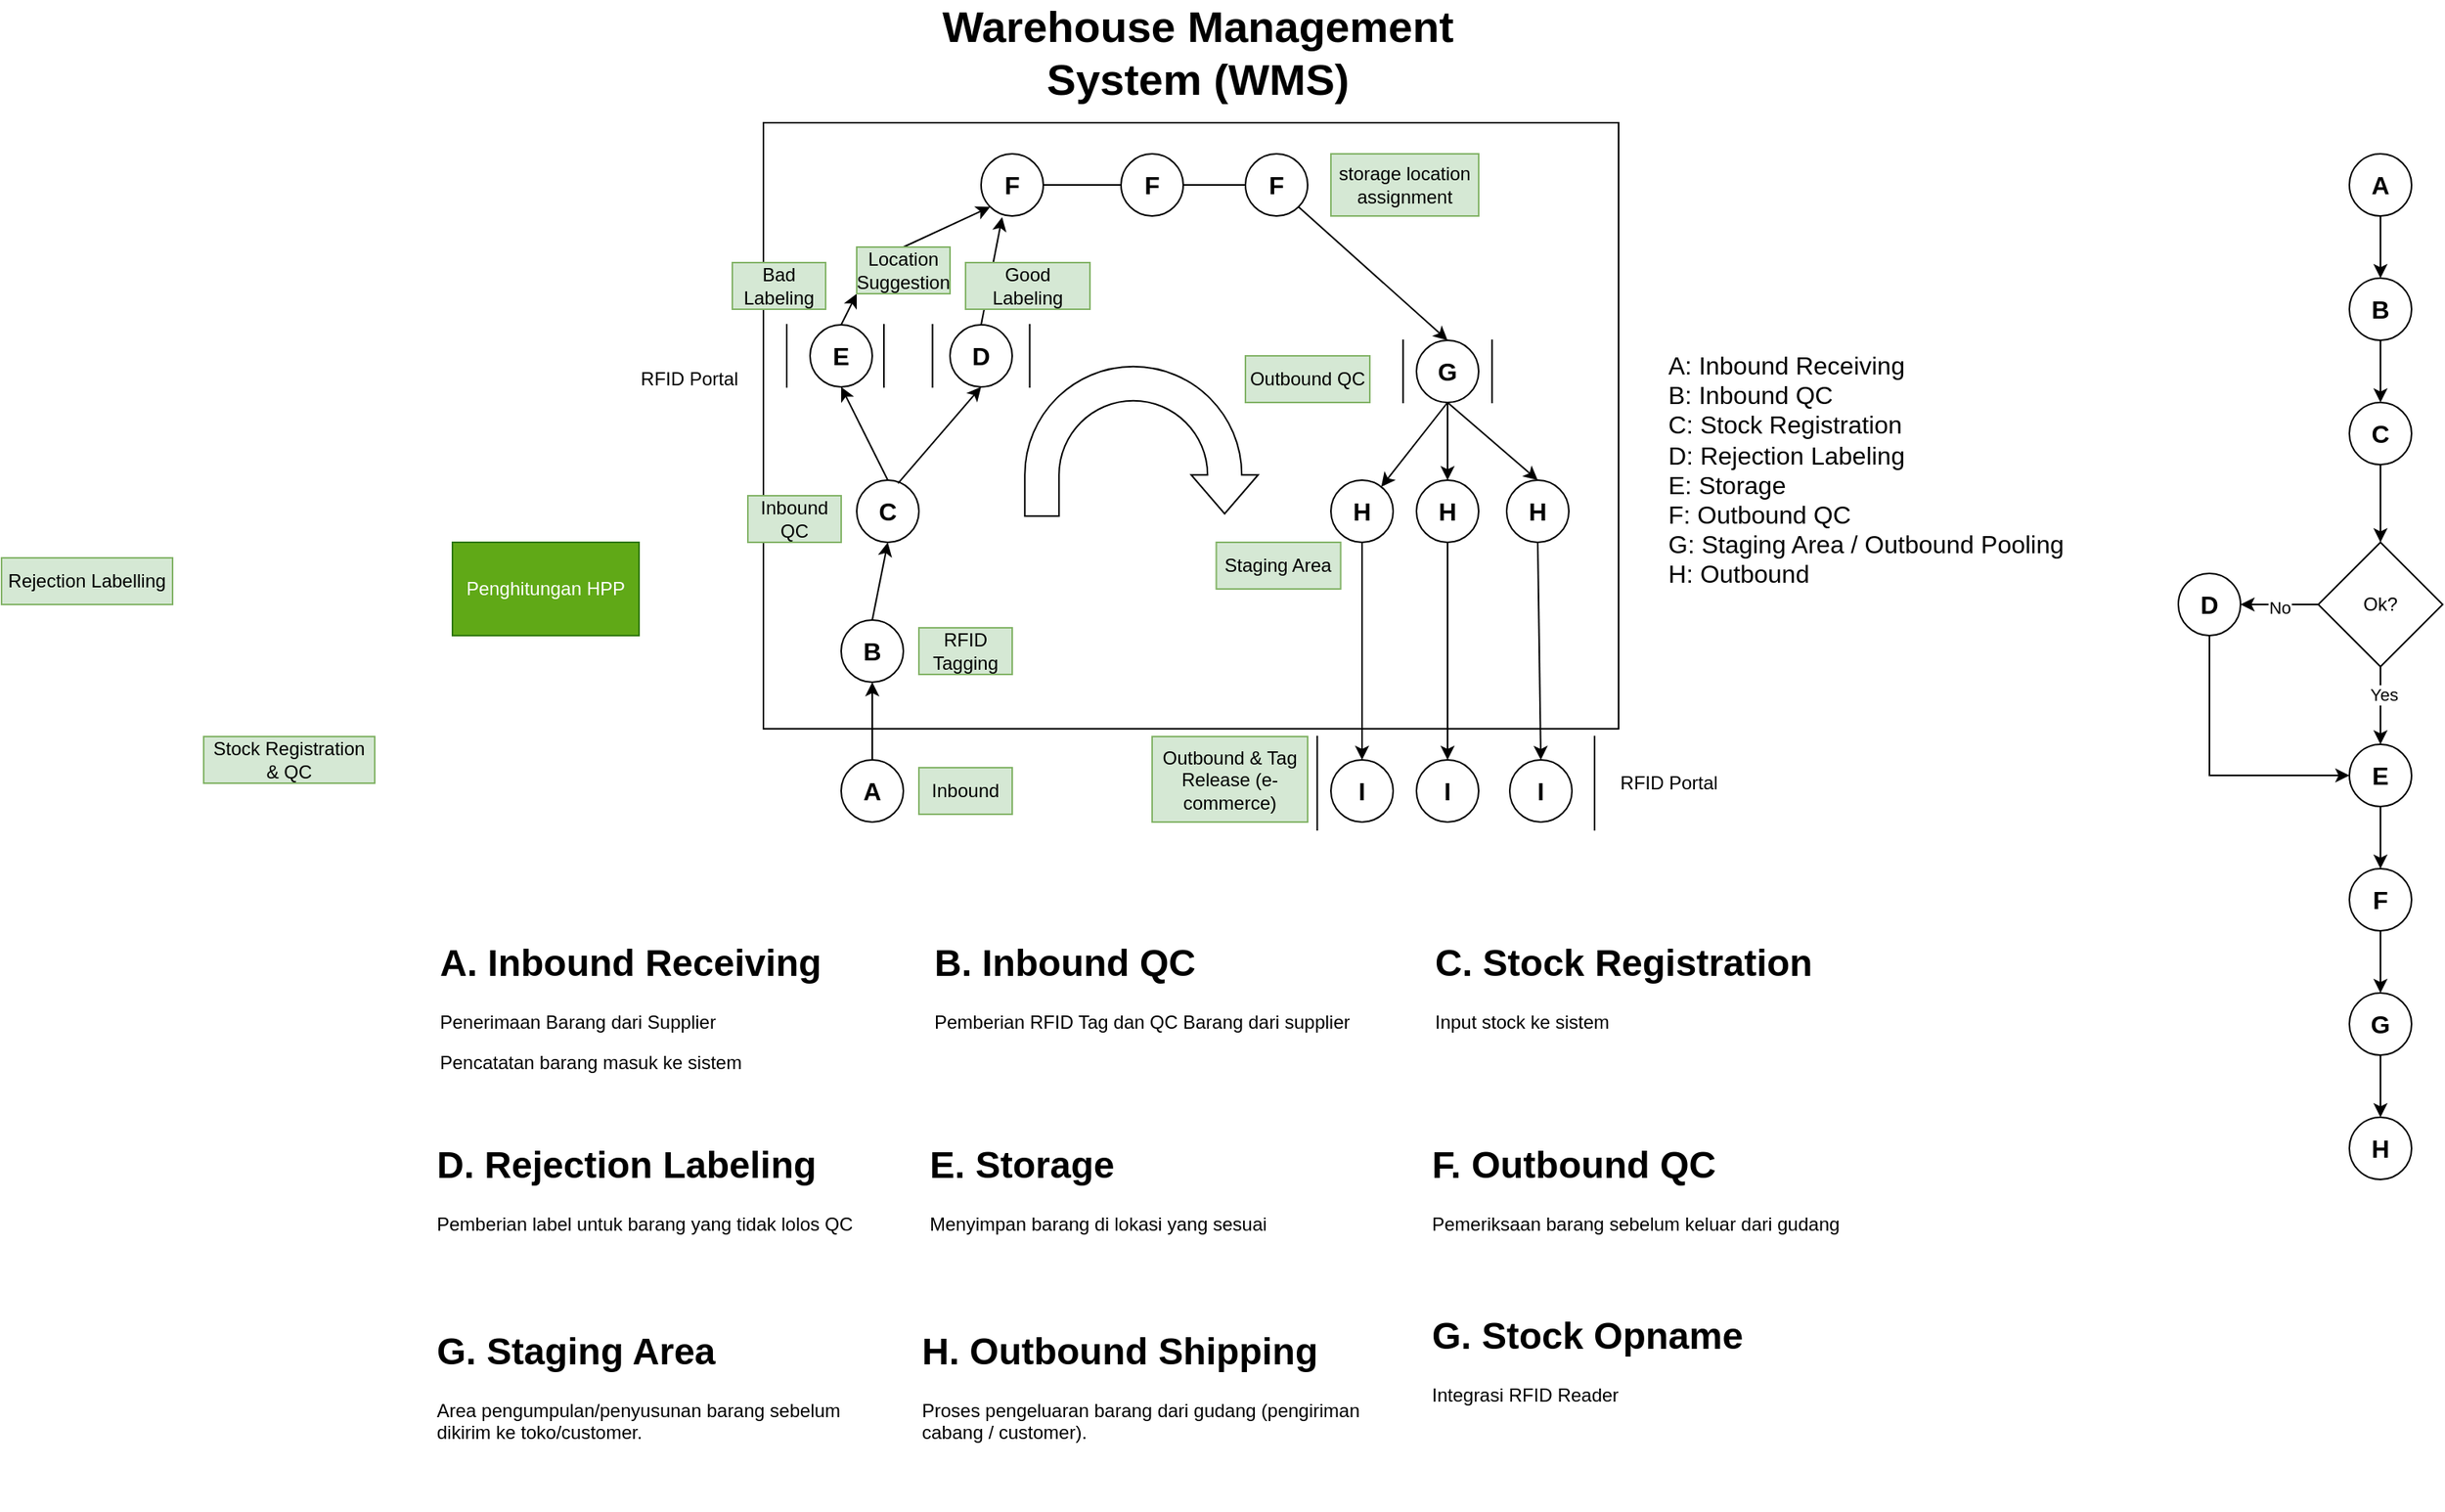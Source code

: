 <mxfile version="28.2.5" pages="3">
  <diagram name="Flow" id="UxadpRuP0X5_uNYV7rbB">
    <mxGraphModel grid="1" page="1" gridSize="10" guides="1" tooltips="1" connect="1" arrows="1" fold="1" pageScale="1" pageWidth="850" pageHeight="1100" math="0" shadow="0">
      <root>
        <mxCell id="0" />
        <mxCell id="1" parent="0" />
        <mxCell id="jNpoWuNM2PMRTRQgTrO8-1" value="Warehouse Management System (WMS)" style="text;html=1;align=center;verticalAlign=middle;whiteSpace=wrap;rounded=0;fontSize=28;fontStyle=1" vertex="1" parent="1">
          <mxGeometry x="667.5" y="500" width="342.5" height="30" as="geometry" />
        </mxCell>
        <mxCell id="jNpoWuNM2PMRTRQgTrO8-2" value="" style="rounded=0;whiteSpace=wrap;html=1;" vertex="1" parent="1">
          <mxGeometry x="560" y="560" width="550" height="390" as="geometry" />
        </mxCell>
        <mxCell id="jNpoWuNM2PMRTRQgTrO8-3" value="A" style="ellipse;whiteSpace=wrap;html=1;aspect=fixed;fontSize=16;fontStyle=1" vertex="1" parent="1">
          <mxGeometry x="610" y="970" width="40" height="40" as="geometry" />
        </mxCell>
        <mxCell id="jNpoWuNM2PMRTRQgTrO8-4" value="A: Inbound Receiving&lt;div&gt;B: Inbound QC&lt;/div&gt;&lt;div&gt;C: Stock Registration&lt;/div&gt;&lt;div&gt;D: Rejection Labeling&lt;/div&gt;&lt;div&gt;E: Storage&lt;/div&gt;&lt;div&gt;F: Outbound QC&lt;/div&gt;&lt;div&gt;G: Staging Area / Outbound Pooling&lt;/div&gt;&lt;div&gt;H: Outbound&lt;/div&gt;" style="text;html=1;align=left;verticalAlign=top;whiteSpace=wrap;rounded=0;fontSize=16;" vertex="1" parent="1">
          <mxGeometry x="1140" y="700" width="290" height="190" as="geometry" />
        </mxCell>
        <mxCell id="jNpoWuNM2PMRTRQgTrO8-5" value="B" style="ellipse;whiteSpace=wrap;html=1;aspect=fixed;fontSize=16;fontStyle=1" vertex="1" parent="1">
          <mxGeometry x="610" y="880" width="40" height="40" as="geometry" />
        </mxCell>
        <mxCell id="jNpoWuNM2PMRTRQgTrO8-6" value="E" style="ellipse;whiteSpace=wrap;html=1;aspect=fixed;fontSize=16;fontStyle=1;" vertex="1" parent="1">
          <mxGeometry x="590" y="690" width="40" height="40" as="geometry" />
        </mxCell>
        <mxCell id="jNpoWuNM2PMRTRQgTrO8-7" value="C" style="ellipse;whiteSpace=wrap;html=1;aspect=fixed;fontSize=16;fontStyle=1" vertex="1" parent="1">
          <mxGeometry x="620" y="790" width="40" height="40" as="geometry" />
        </mxCell>
        <mxCell id="jNpoWuNM2PMRTRQgTrO8-8" style="edgeStyle=orthogonalEdgeStyle;rounded=0;orthogonalLoop=1;jettySize=auto;html=1;entryX=0;entryY=0.5;entryDx=0;entryDy=0;endArrow=none;endFill=0;" edge="1" parent="1" source="jNpoWuNM2PMRTRQgTrO8-9" target="jNpoWuNM2PMRTRQgTrO8-11">
          <mxGeometry relative="1" as="geometry" />
        </mxCell>
        <mxCell id="jNpoWuNM2PMRTRQgTrO8-9" value="F" style="ellipse;whiteSpace=wrap;html=1;aspect=fixed;fontSize=16;fontStyle=1" vertex="1" parent="1">
          <mxGeometry x="700" y="580" width="40" height="40" as="geometry" />
        </mxCell>
        <mxCell id="jNpoWuNM2PMRTRQgTrO8-10" style="edgeStyle=orthogonalEdgeStyle;rounded=0;orthogonalLoop=1;jettySize=auto;html=1;entryX=0;entryY=0.5;entryDx=0;entryDy=0;endArrow=none;endFill=0;" edge="1" parent="1" source="jNpoWuNM2PMRTRQgTrO8-11" target="jNpoWuNM2PMRTRQgTrO8-12">
          <mxGeometry relative="1" as="geometry" />
        </mxCell>
        <mxCell id="jNpoWuNM2PMRTRQgTrO8-11" value="F" style="ellipse;whiteSpace=wrap;html=1;aspect=fixed;fontSize=16;fontStyle=1" vertex="1" parent="1">
          <mxGeometry x="790" y="580" width="40" height="40" as="geometry" />
        </mxCell>
        <mxCell id="jNpoWuNM2PMRTRQgTrO8-12" value="F" style="ellipse;whiteSpace=wrap;html=1;aspect=fixed;fontSize=16;fontStyle=1" vertex="1" parent="1">
          <mxGeometry x="870" y="580" width="40" height="40" as="geometry" />
        </mxCell>
        <mxCell id="jNpoWuNM2PMRTRQgTrO8-13" value="H" style="ellipse;whiteSpace=wrap;html=1;aspect=fixed;fontSize=16;fontStyle=1" vertex="1" parent="1">
          <mxGeometry x="925" y="790" width="40" height="40" as="geometry" />
        </mxCell>
        <mxCell id="jNpoWuNM2PMRTRQgTrO8-14" value="H" style="ellipse;whiteSpace=wrap;html=1;aspect=fixed;fontSize=16;fontStyle=1" vertex="1" parent="1">
          <mxGeometry x="980" y="790" width="40" height="40" as="geometry" />
        </mxCell>
        <mxCell id="jNpoWuNM2PMRTRQgTrO8-15" value="G" style="ellipse;whiteSpace=wrap;html=1;aspect=fixed;fontSize=16;fontStyle=1" vertex="1" parent="1">
          <mxGeometry x="980" y="700" width="40" height="40" as="geometry" />
        </mxCell>
        <mxCell id="jNpoWuNM2PMRTRQgTrO8-16" value="H" style="ellipse;whiteSpace=wrap;html=1;aspect=fixed;fontSize=16;fontStyle=1" vertex="1" parent="1">
          <mxGeometry x="1038" y="790" width="40" height="40" as="geometry" />
        </mxCell>
        <mxCell id="jNpoWuNM2PMRTRQgTrO8-17" value="I" style="ellipse;whiteSpace=wrap;html=1;aspect=fixed;fontSize=16;fontStyle=1" vertex="1" parent="1">
          <mxGeometry x="980" y="970" width="40" height="40" as="geometry" />
        </mxCell>
        <mxCell id="jNpoWuNM2PMRTRQgTrO8-18" value="" style="html=1;shadow=0;dashed=0;align=center;verticalAlign=middle;shape=mxgraph.arrows2.uTurnArrow;dy=11;arrowHead=43;dx2=25;rotation=90;" vertex="1" parent="1">
          <mxGeometry x="755" y="690" width="96.25" height="150" as="geometry" />
        </mxCell>
        <mxCell id="jNpoWuNM2PMRTRQgTrO8-19" style="edgeStyle=orthogonalEdgeStyle;rounded=0;orthogonalLoop=1;jettySize=auto;html=1;" edge="1" parent="1" source="jNpoWuNM2PMRTRQgTrO8-20" target="jNpoWuNM2PMRTRQgTrO8-22">
          <mxGeometry relative="1" as="geometry" />
        </mxCell>
        <mxCell id="jNpoWuNM2PMRTRQgTrO8-20" value="A" style="ellipse;whiteSpace=wrap;html=1;aspect=fixed;fontSize=16;fontStyle=1" vertex="1" parent="1">
          <mxGeometry x="1580" y="580" width="40" height="40" as="geometry" />
        </mxCell>
        <mxCell id="jNpoWuNM2PMRTRQgTrO8-21" style="edgeStyle=orthogonalEdgeStyle;rounded=0;orthogonalLoop=1;jettySize=auto;html=1;" edge="1" parent="1" source="jNpoWuNM2PMRTRQgTrO8-22" target="jNpoWuNM2PMRTRQgTrO8-24">
          <mxGeometry relative="1" as="geometry" />
        </mxCell>
        <mxCell id="jNpoWuNM2PMRTRQgTrO8-22" value="B" style="ellipse;whiteSpace=wrap;html=1;aspect=fixed;fontSize=16;fontStyle=1" vertex="1" parent="1">
          <mxGeometry x="1580" y="660" width="40" height="40" as="geometry" />
        </mxCell>
        <mxCell id="jNpoWuNM2PMRTRQgTrO8-23" style="edgeStyle=orthogonalEdgeStyle;rounded=0;orthogonalLoop=1;jettySize=auto;html=1;entryX=0.5;entryY=0;entryDx=0;entryDy=0;" edge="1" parent="1" source="jNpoWuNM2PMRTRQgTrO8-24" target="jNpoWuNM2PMRTRQgTrO8-29">
          <mxGeometry relative="1" as="geometry" />
        </mxCell>
        <mxCell id="jNpoWuNM2PMRTRQgTrO8-24" value="C" style="ellipse;whiteSpace=wrap;html=1;aspect=fixed;fontSize=16;fontStyle=1" vertex="1" parent="1">
          <mxGeometry x="1580" y="740" width="40" height="40" as="geometry" />
        </mxCell>
        <mxCell id="jNpoWuNM2PMRTRQgTrO8-25" style="edgeStyle=orthogonalEdgeStyle;rounded=0;orthogonalLoop=1;jettySize=auto;html=1;entryX=1;entryY=0.5;entryDx=0;entryDy=0;" edge="1" parent="1" source="jNpoWuNM2PMRTRQgTrO8-29" target="jNpoWuNM2PMRTRQgTrO8-31">
          <mxGeometry relative="1" as="geometry" />
        </mxCell>
        <mxCell id="jNpoWuNM2PMRTRQgTrO8-26" value="No" style="edgeLabel;html=1;align=center;verticalAlign=middle;resizable=0;points=[];" connectable="0" vertex="1" parent="jNpoWuNM2PMRTRQgTrO8-25">
          <mxGeometry x="0.023" y="2" relative="1" as="geometry">
            <mxPoint as="offset" />
          </mxGeometry>
        </mxCell>
        <mxCell id="jNpoWuNM2PMRTRQgTrO8-27" style="edgeStyle=orthogonalEdgeStyle;rounded=0;orthogonalLoop=1;jettySize=auto;html=1;entryX=0.5;entryY=0;entryDx=0;entryDy=0;" edge="1" parent="1" source="jNpoWuNM2PMRTRQgTrO8-29" target="jNpoWuNM2PMRTRQgTrO8-33">
          <mxGeometry relative="1" as="geometry" />
        </mxCell>
        <mxCell id="jNpoWuNM2PMRTRQgTrO8-28" value="Yes" style="edgeLabel;html=1;align=center;verticalAlign=middle;resizable=0;points=[];" connectable="0" vertex="1" parent="jNpoWuNM2PMRTRQgTrO8-27">
          <mxGeometry x="-0.272" y="2" relative="1" as="geometry">
            <mxPoint as="offset" />
          </mxGeometry>
        </mxCell>
        <mxCell id="jNpoWuNM2PMRTRQgTrO8-29" value="Ok?" style="rhombus;whiteSpace=wrap;html=1;" vertex="1" parent="1">
          <mxGeometry x="1560" y="830" width="80" height="80" as="geometry" />
        </mxCell>
        <mxCell id="jNpoWuNM2PMRTRQgTrO8-30" style="edgeStyle=orthogonalEdgeStyle;rounded=0;orthogonalLoop=1;jettySize=auto;html=1;entryX=0;entryY=0.5;entryDx=0;entryDy=0;" edge="1" parent="1" source="jNpoWuNM2PMRTRQgTrO8-31" target="jNpoWuNM2PMRTRQgTrO8-33">
          <mxGeometry relative="1" as="geometry">
            <Array as="points">
              <mxPoint x="1490" y="980" />
            </Array>
          </mxGeometry>
        </mxCell>
        <mxCell id="jNpoWuNM2PMRTRQgTrO8-31" value="D" style="ellipse;whiteSpace=wrap;html=1;aspect=fixed;fontSize=16;fontStyle=1" vertex="1" parent="1">
          <mxGeometry x="1470" y="850" width="40" height="40" as="geometry" />
        </mxCell>
        <mxCell id="jNpoWuNM2PMRTRQgTrO8-32" style="edgeStyle=orthogonalEdgeStyle;rounded=0;orthogonalLoop=1;jettySize=auto;html=1;" edge="1" parent="1" source="jNpoWuNM2PMRTRQgTrO8-33" target="jNpoWuNM2PMRTRQgTrO8-43">
          <mxGeometry relative="1" as="geometry" />
        </mxCell>
        <mxCell id="jNpoWuNM2PMRTRQgTrO8-33" value="E" style="ellipse;whiteSpace=wrap;html=1;aspect=fixed;fontSize=16;fontStyle=1" vertex="1" parent="1">
          <mxGeometry x="1580" y="960" width="40" height="40" as="geometry" />
        </mxCell>
        <mxCell id="jNpoWuNM2PMRTRQgTrO8-34" value="&lt;h1 style=&quot;margin-top: 0px;&quot;&gt;A. Inbound Receiving&lt;/h1&gt;&lt;p&gt;Penerimaan Barang dari Supplier&lt;/p&gt;&lt;p&gt;Pencatatan barang masuk ke sistem&lt;/p&gt;" style="text;html=1;whiteSpace=wrap;overflow=hidden;rounded=0;" vertex="1" parent="1">
          <mxGeometry x="350" y="1080" width="290" height="120" as="geometry" />
        </mxCell>
        <mxCell id="jNpoWuNM2PMRTRQgTrO8-35" value="&lt;h1 style=&quot;margin-top: 0px;&quot;&gt;B. Inbound QC&lt;/h1&gt;&lt;p&gt;Pemberian RFID Tag dan QC Barang dari supplier&lt;/p&gt;" style="text;html=1;whiteSpace=wrap;overflow=hidden;rounded=0;" vertex="1" parent="1">
          <mxGeometry x="667.5" y="1080" width="290" height="120" as="geometry" />
        </mxCell>
        <mxCell id="jNpoWuNM2PMRTRQgTrO8-36" value="&lt;h1 style=&quot;margin-top: 0px;&quot;&gt;C. Stock Registration&lt;/h1&gt;&lt;p&gt;Input stock ke sistem&lt;/p&gt;" style="text;html=1;whiteSpace=wrap;overflow=hidden;rounded=0;" vertex="1" parent="1">
          <mxGeometry x="990" y="1080" width="290" height="110" as="geometry" />
        </mxCell>
        <mxCell id="jNpoWuNM2PMRTRQgTrO8-37" value="&lt;h1 style=&quot;margin-top: 0px;&quot;&gt;D. Rejection Labeling&lt;/h1&gt;&lt;p&gt;Pemberian label untuk barang yang tidak lolos QC&amp;nbsp;&lt;/p&gt;" style="text;html=1;whiteSpace=wrap;overflow=hidden;rounded=0;" vertex="1" parent="1">
          <mxGeometry x="347.5" y="1210" width="290" height="120" as="geometry" />
        </mxCell>
        <mxCell id="jNpoWuNM2PMRTRQgTrO8-38" value="&lt;h1 style=&quot;margin-top: 0px;&quot;&gt;E. Storage&lt;/h1&gt;&lt;p&gt;Menyimpan barang di lokasi yang sesuai&lt;/p&gt;" style="text;html=1;whiteSpace=wrap;overflow=hidden;rounded=0;" vertex="1" parent="1">
          <mxGeometry x="665" y="1210" width="290" height="120" as="geometry" />
        </mxCell>
        <mxCell id="jNpoWuNM2PMRTRQgTrO8-39" value="&lt;h1 style=&quot;margin-top: 0px;&quot;&gt;F. Outbound QC&lt;/h1&gt;&lt;p&gt;Pemeriksaan barang sebelum keluar dari gudang&amp;nbsp;&lt;/p&gt;" style="text;html=1;whiteSpace=wrap;overflow=hidden;rounded=0;" vertex="1" parent="1">
          <mxGeometry x="987.5" y="1210" width="290" height="120" as="geometry" />
        </mxCell>
        <mxCell id="jNpoWuNM2PMRTRQgTrO8-40" value="&lt;h1 style=&quot;margin-top: 0px;&quot;&gt;G. Staging Area&lt;/h1&gt;&lt;p&gt;Area pengumpulan/penyusunan barang sebelum dikirim ke toko/customer.&lt;/p&gt;" style="text;html=1;whiteSpace=wrap;overflow=hidden;rounded=0;" vertex="1" parent="1">
          <mxGeometry x="347.5" y="1330" width="290" height="120" as="geometry" />
        </mxCell>
        <mxCell id="jNpoWuNM2PMRTRQgTrO8-41" value="&lt;h1 style=&quot;margin-top: 0px;&quot;&gt;H. Outbound Shipping&lt;/h1&gt;&lt;p&gt;Proses pengeluaran barang dari gudang (pengiriman cabang / customer).&lt;/p&gt;" style="text;html=1;whiteSpace=wrap;overflow=hidden;rounded=0;" vertex="1" parent="1">
          <mxGeometry x="660" y="1330" width="290" height="120" as="geometry" />
        </mxCell>
        <mxCell id="jNpoWuNM2PMRTRQgTrO8-42" style="edgeStyle=orthogonalEdgeStyle;rounded=0;orthogonalLoop=1;jettySize=auto;html=1;" edge="1" parent="1" source="jNpoWuNM2PMRTRQgTrO8-43" target="jNpoWuNM2PMRTRQgTrO8-45">
          <mxGeometry relative="1" as="geometry" />
        </mxCell>
        <mxCell id="jNpoWuNM2PMRTRQgTrO8-43" value="F" style="ellipse;whiteSpace=wrap;html=1;aspect=fixed;fontSize=16;fontStyle=1" vertex="1" parent="1">
          <mxGeometry x="1580" y="1040" width="40" height="40" as="geometry" />
        </mxCell>
        <mxCell id="jNpoWuNM2PMRTRQgTrO8-44" style="edgeStyle=orthogonalEdgeStyle;rounded=0;orthogonalLoop=1;jettySize=auto;html=1;entryX=0.5;entryY=0;entryDx=0;entryDy=0;" edge="1" parent="1" source="jNpoWuNM2PMRTRQgTrO8-45" target="jNpoWuNM2PMRTRQgTrO8-46">
          <mxGeometry relative="1" as="geometry" />
        </mxCell>
        <mxCell id="jNpoWuNM2PMRTRQgTrO8-45" value="G" style="ellipse;whiteSpace=wrap;html=1;aspect=fixed;fontSize=16;fontStyle=1" vertex="1" parent="1">
          <mxGeometry x="1580" y="1120" width="40" height="40" as="geometry" />
        </mxCell>
        <mxCell id="jNpoWuNM2PMRTRQgTrO8-46" value="H" style="ellipse;whiteSpace=wrap;html=1;aspect=fixed;fontSize=16;fontStyle=1" vertex="1" parent="1">
          <mxGeometry x="1580" y="1200" width="40" height="40" as="geometry" />
        </mxCell>
        <mxCell id="jNpoWuNM2PMRTRQgTrO8-47" value="" style="endArrow=classic;html=1;rounded=0;exitX=0.5;exitY=0;exitDx=0;exitDy=0;entryX=0.5;entryY=1;entryDx=0;entryDy=0;" edge="1" parent="1" source="jNpoWuNM2PMRTRQgTrO8-5" target="jNpoWuNM2PMRTRQgTrO8-7">
          <mxGeometry width="50" height="50" relative="1" as="geometry">
            <mxPoint x="780" y="740" as="sourcePoint" />
            <mxPoint x="830" y="690" as="targetPoint" />
          </mxGeometry>
        </mxCell>
        <mxCell id="jNpoWuNM2PMRTRQgTrO8-48" value="" style="endArrow=classic;html=1;rounded=0;exitX=0.5;exitY=0;exitDx=0;exitDy=0;entryX=0.5;entryY=1;entryDx=0;entryDy=0;" edge="1" parent="1" source="jNpoWuNM2PMRTRQgTrO8-7" target="jNpoWuNM2PMRTRQgTrO8-6">
          <mxGeometry width="50" height="50" relative="1" as="geometry">
            <mxPoint x="640" y="890" as="sourcePoint" />
            <mxPoint x="650" y="840" as="targetPoint" />
          </mxGeometry>
        </mxCell>
        <mxCell id="jNpoWuNM2PMRTRQgTrO8-49" value="" style="endArrow=classic;html=1;rounded=0;exitX=0.5;exitY=0;exitDx=0;exitDy=0;entryX=0;entryY=1;entryDx=0;entryDy=0;" edge="1" parent="1" source="jNpoWuNM2PMRTRQgTrO8-83" target="jNpoWuNM2PMRTRQgTrO8-9">
          <mxGeometry width="50" height="50" relative="1" as="geometry">
            <mxPoint x="610" y="756" as="sourcePoint" />
            <mxPoint x="706" y="580" as="targetPoint" />
          </mxGeometry>
        </mxCell>
        <mxCell id="jNpoWuNM2PMRTRQgTrO8-50" value="" style="endArrow=classic;html=1;rounded=0;exitX=1;exitY=1;exitDx=0;exitDy=0;entryX=0.5;entryY=0;entryDx=0;entryDy=0;" edge="1" parent="1" source="jNpoWuNM2PMRTRQgTrO8-12" target="jNpoWuNM2PMRTRQgTrO8-15">
          <mxGeometry width="50" height="50" relative="1" as="geometry">
            <mxPoint x="650" y="800" as="sourcePoint" />
            <mxPoint x="746" y="624" as="targetPoint" />
          </mxGeometry>
        </mxCell>
        <mxCell id="jNpoWuNM2PMRTRQgTrO8-51" value="" style="endArrow=classic;html=1;rounded=0;exitX=0.5;exitY=1;exitDx=0;exitDy=0;" edge="1" parent="1" source="jNpoWuNM2PMRTRQgTrO8-15" target="jNpoWuNM2PMRTRQgTrO8-13">
          <mxGeometry width="50" height="50" relative="1" as="geometry">
            <mxPoint x="929" y="624" as="sourcePoint" />
            <mxPoint x="1010" y="710" as="targetPoint" />
          </mxGeometry>
        </mxCell>
        <mxCell id="jNpoWuNM2PMRTRQgTrO8-52" value="" style="endArrow=classic;html=1;rounded=0;exitX=0.5;exitY=1;exitDx=0;exitDy=0;entryX=0.5;entryY=0;entryDx=0;entryDy=0;" edge="1" parent="1" source="jNpoWuNM2PMRTRQgTrO8-15" target="jNpoWuNM2PMRTRQgTrO8-14">
          <mxGeometry width="50" height="50" relative="1" as="geometry">
            <mxPoint x="1010" y="750" as="sourcePoint" />
            <mxPoint x="967" y="804" as="targetPoint" />
          </mxGeometry>
        </mxCell>
        <mxCell id="jNpoWuNM2PMRTRQgTrO8-53" value="" style="endArrow=classic;html=1;rounded=0;entryX=0.5;entryY=0;entryDx=0;entryDy=0;" edge="1" parent="1" target="jNpoWuNM2PMRTRQgTrO8-16">
          <mxGeometry width="50" height="50" relative="1" as="geometry">
            <mxPoint x="1000" y="740" as="sourcePoint" />
            <mxPoint x="1010" y="800" as="targetPoint" />
          </mxGeometry>
        </mxCell>
        <mxCell id="jNpoWuNM2PMRTRQgTrO8-54" value="I" style="ellipse;whiteSpace=wrap;html=1;aspect=fixed;fontSize=16;fontStyle=1" vertex="1" parent="1">
          <mxGeometry x="1040" y="970" width="40" height="40" as="geometry" />
        </mxCell>
        <mxCell id="jNpoWuNM2PMRTRQgTrO8-55" value="I" style="ellipse;whiteSpace=wrap;html=1;aspect=fixed;fontSize=16;fontStyle=1" vertex="1" parent="1">
          <mxGeometry x="925" y="970" width="40" height="40" as="geometry" />
        </mxCell>
        <mxCell id="jNpoWuNM2PMRTRQgTrO8-56" value="" style="endArrow=classic;html=1;rounded=0;exitX=0.5;exitY=0;exitDx=0;exitDy=0;entryX=0.5;entryY=1;entryDx=0;entryDy=0;" edge="1" parent="1" source="jNpoWuNM2PMRTRQgTrO8-3" target="jNpoWuNM2PMRTRQgTrO8-5">
          <mxGeometry width="50" height="50" relative="1" as="geometry">
            <mxPoint x="640" y="890" as="sourcePoint" />
            <mxPoint x="650" y="840" as="targetPoint" />
          </mxGeometry>
        </mxCell>
        <mxCell id="jNpoWuNM2PMRTRQgTrO8-57" value="" style="endArrow=classic;html=1;rounded=0;entryX=0.5;entryY=0;entryDx=0;entryDy=0;exitX=0.5;exitY=1;exitDx=0;exitDy=0;" edge="1" parent="1" source="jNpoWuNM2PMRTRQgTrO8-13" target="jNpoWuNM2PMRTRQgTrO8-55">
          <mxGeometry width="50" height="50" relative="1" as="geometry">
            <mxPoint x="1010" y="750" as="sourcePoint" />
            <mxPoint x="1068" y="800" as="targetPoint" />
          </mxGeometry>
        </mxCell>
        <mxCell id="jNpoWuNM2PMRTRQgTrO8-58" value="" style="endArrow=classic;html=1;rounded=0;entryX=0.5;entryY=0;entryDx=0;entryDy=0;exitX=0.5;exitY=1;exitDx=0;exitDy=0;" edge="1" parent="1" source="jNpoWuNM2PMRTRQgTrO8-14" target="jNpoWuNM2PMRTRQgTrO8-17">
          <mxGeometry width="50" height="50" relative="1" as="geometry">
            <mxPoint x="955" y="840" as="sourcePoint" />
            <mxPoint x="955" y="980" as="targetPoint" />
          </mxGeometry>
        </mxCell>
        <mxCell id="jNpoWuNM2PMRTRQgTrO8-59" value="" style="endArrow=classic;html=1;rounded=0;entryX=0.5;entryY=0;entryDx=0;entryDy=0;exitX=0.5;exitY=1;exitDx=0;exitDy=0;" edge="1" parent="1" source="jNpoWuNM2PMRTRQgTrO8-16" target="jNpoWuNM2PMRTRQgTrO8-54">
          <mxGeometry width="50" height="50" relative="1" as="geometry">
            <mxPoint x="1010" y="840" as="sourcePoint" />
            <mxPoint x="1010" y="980" as="targetPoint" />
          </mxGeometry>
        </mxCell>
        <mxCell id="jNpoWuNM2PMRTRQgTrO8-60" value="RFID Tagging" style="text;html=1;align=center;verticalAlign=middle;whiteSpace=wrap;rounded=0;fillColor=#d5e8d4;strokeColor=#82b366;" vertex="1" parent="1">
          <mxGeometry x="660" y="885" width="60" height="30" as="geometry" />
        </mxCell>
        <mxCell id="jNpoWuNM2PMRTRQgTrO8-61" value="&lt;h1 style=&quot;margin-top: 0px;&quot;&gt;G. Stock Opname&lt;/h1&gt;&lt;p&gt;Integrasi RFID Reader&amp;nbsp;&lt;/p&gt;" style="text;html=1;whiteSpace=wrap;overflow=hidden;rounded=0;" vertex="1" parent="1">
          <mxGeometry x="987.5" y="1320" width="290" height="120" as="geometry" />
        </mxCell>
        <mxCell id="jNpoWuNM2PMRTRQgTrO8-62" value="" style="shape=partialRectangle;whiteSpace=wrap;html=1;bottom=0;top=0;fillColor=none;" vertex="1" parent="1">
          <mxGeometry x="668.75" y="690" width="62.5" height="40" as="geometry" />
        </mxCell>
        <mxCell id="jNpoWuNM2PMRTRQgTrO8-63" value="" style="shape=partialRectangle;whiteSpace=wrap;html=1;bottom=0;top=0;fillColor=none;" vertex="1" parent="1">
          <mxGeometry x="916.19" y="955" width="178.37" height="60" as="geometry" />
        </mxCell>
        <mxCell id="jNpoWuNM2PMRTRQgTrO8-64" value="RFID Portal" style="text;html=1;align=center;verticalAlign=middle;whiteSpace=wrap;rounded=0;" vertex="1" parent="1">
          <mxGeometry x="475" y="710" width="75" height="30" as="geometry" />
        </mxCell>
        <mxCell id="jNpoWuNM2PMRTRQgTrO8-65" value="RFID Portal" style="text;html=1;align=center;verticalAlign=middle;whiteSpace=wrap;rounded=0;" vertex="1" parent="1">
          <mxGeometry x="1105" y="970" width="75" height="30" as="geometry" />
        </mxCell>
        <mxCell id="jNpoWuNM2PMRTRQgTrO8-66" value="Penghitungan HPP" style="rounded=0;whiteSpace=wrap;html=1;fillColor=#60a917;fontColor=#ffffff;strokeColor=#2D7600;" vertex="1" parent="1">
          <mxGeometry x="360" y="830" width="120" height="60" as="geometry" />
        </mxCell>
        <mxCell id="jNpoWuNM2PMRTRQgTrO8-67" value="Stock Registration &amp;amp; QC" style="text;html=1;align=center;verticalAlign=middle;whiteSpace=wrap;rounded=0;fillColor=#d5e8d4;strokeColor=#82b366;" vertex="1" parent="1">
          <mxGeometry x="200" y="955" width="110" height="30" as="geometry" />
        </mxCell>
        <mxCell id="jNpoWuNM2PMRTRQgTrO8-68" value="Rejection Labelling" style="text;html=1;align=center;verticalAlign=middle;whiteSpace=wrap;rounded=0;fillColor=#d5e8d4;strokeColor=#82b366;" vertex="1" parent="1">
          <mxGeometry x="70" y="840" width="110" height="30" as="geometry" />
        </mxCell>
        <mxCell id="jNpoWuNM2PMRTRQgTrO8-69" value="" style="shape=partialRectangle;whiteSpace=wrap;html=1;bottom=0;top=0;fillColor=none;" vertex="1" parent="1">
          <mxGeometry x="971.38" y="700" width="57.25" height="40" as="geometry" />
        </mxCell>
        <mxCell id="jNpoWuNM2PMRTRQgTrO8-70" value="D" style="ellipse;whiteSpace=wrap;html=1;aspect=fixed;fontSize=16;fontStyle=1" vertex="1" parent="1">
          <mxGeometry x="680" y="690" width="40" height="40" as="geometry" />
        </mxCell>
        <mxCell id="jNpoWuNM2PMRTRQgTrO8-71" value="" style="endArrow=classic;html=1;rounded=0;exitX=0.664;exitY=0.051;exitDx=0;exitDy=0;entryX=0.5;entryY=1;entryDx=0;entryDy=0;exitPerimeter=0;" edge="1" parent="1" source="jNpoWuNM2PMRTRQgTrO8-7" target="jNpoWuNM2PMRTRQgTrO8-70">
          <mxGeometry width="50" height="50" relative="1" as="geometry">
            <mxPoint x="670" y="805" as="sourcePoint" />
            <mxPoint x="680" y="755" as="targetPoint" />
          </mxGeometry>
        </mxCell>
        <mxCell id="jNpoWuNM2PMRTRQgTrO8-72" value="Inbound QC" style="text;html=1;align=center;verticalAlign=middle;whiteSpace=wrap;rounded=0;fillColor=#d5e8d4;strokeColor=#82b366;" vertex="1" parent="1">
          <mxGeometry x="550" y="800" width="60" height="30" as="geometry" />
        </mxCell>
        <mxCell id="jNpoWuNM2PMRTRQgTrO8-73" value="" style="endArrow=classic;html=1;rounded=0;exitX=0.5;exitY=0;exitDx=0;exitDy=0;entryX=0.338;entryY=1.018;entryDx=0;entryDy=0;entryPerimeter=0;" edge="1" parent="1" source="jNpoWuNM2PMRTRQgTrO8-70" target="jNpoWuNM2PMRTRQgTrO8-9">
          <mxGeometry width="50" height="50" relative="1" as="geometry">
            <mxPoint x="670" y="692" as="sourcePoint" />
            <mxPoint x="713" y="630" as="targetPoint" />
          </mxGeometry>
        </mxCell>
        <mxCell id="jNpoWuNM2PMRTRQgTrO8-74" value="" style="shape=partialRectangle;whiteSpace=wrap;html=1;bottom=0;top=0;fillColor=none;" vertex="1" parent="1">
          <mxGeometry x="575" y="690" width="62.5" height="40" as="geometry" />
        </mxCell>
        <mxCell id="jNpoWuNM2PMRTRQgTrO8-75" value="Bad Labeling" style="text;html=1;align=center;verticalAlign=middle;whiteSpace=wrap;rounded=0;fillColor=#d5e8d4;strokeColor=#82b366;" vertex="1" parent="1">
          <mxGeometry x="540" y="650" width="60" height="30" as="geometry" />
        </mxCell>
        <mxCell id="jNpoWuNM2PMRTRQgTrO8-76" value="Good Labeling" style="text;html=1;align=center;verticalAlign=middle;whiteSpace=wrap;rounded=0;fillColor=#d5e8d4;strokeColor=#82b366;" vertex="1" parent="1">
          <mxGeometry x="690" y="650" width="80" height="30" as="geometry" />
        </mxCell>
        <mxCell id="jNpoWuNM2PMRTRQgTrO8-77" value="Inbound" style="text;html=1;align=center;verticalAlign=middle;whiteSpace=wrap;rounded=0;fillColor=#d5e8d4;strokeColor=#82b366;" vertex="1" parent="1">
          <mxGeometry x="660" y="975" width="60" height="30" as="geometry" />
        </mxCell>
        <mxCell id="jNpoWuNM2PMRTRQgTrO8-78" value="storage location assignment" style="text;html=1;align=center;verticalAlign=middle;whiteSpace=wrap;rounded=0;fillColor=#d5e8d4;strokeColor=#82b366;" vertex="1" parent="1">
          <mxGeometry x="925" y="580" width="95" height="40" as="geometry" />
        </mxCell>
        <mxCell id="jNpoWuNM2PMRTRQgTrO8-79" value="Outbound QC" style="text;html=1;align=center;verticalAlign=middle;whiteSpace=wrap;rounded=0;fillColor=#d5e8d4;strokeColor=#82b366;" vertex="1" parent="1">
          <mxGeometry x="870" y="710" width="80" height="30" as="geometry" />
        </mxCell>
        <mxCell id="jNpoWuNM2PMRTRQgTrO8-80" value="Staging Area" style="text;html=1;align=center;verticalAlign=middle;whiteSpace=wrap;rounded=0;fillColor=#d5e8d4;strokeColor=#82b366;" vertex="1" parent="1">
          <mxGeometry x="851.25" y="830" width="80" height="30" as="geometry" />
        </mxCell>
        <mxCell id="jNpoWuNM2PMRTRQgTrO8-81" value="Outbound &amp;amp; Tag Release (e-commerce)" style="text;html=1;align=center;verticalAlign=middle;whiteSpace=wrap;rounded=0;fillColor=#d5e8d4;strokeColor=#82b366;" vertex="1" parent="1">
          <mxGeometry x="810" y="955" width="100" height="55" as="geometry" />
        </mxCell>
        <mxCell id="jNpoWuNM2PMRTRQgTrO8-82" value="" style="endArrow=classic;html=1;rounded=0;exitX=0.5;exitY=0;exitDx=0;exitDy=0;entryX=0;entryY=1;entryDx=0;entryDy=0;" edge="1" parent="1" source="jNpoWuNM2PMRTRQgTrO8-6" target="jNpoWuNM2PMRTRQgTrO8-83">
          <mxGeometry width="50" height="50" relative="1" as="geometry">
            <mxPoint x="610" y="690" as="sourcePoint" />
            <mxPoint x="706" y="614" as="targetPoint" />
          </mxGeometry>
        </mxCell>
        <mxCell id="jNpoWuNM2PMRTRQgTrO8-83" value="Location Suggestion" style="text;html=1;align=center;verticalAlign=middle;whiteSpace=wrap;rounded=0;fillColor=#d5e8d4;strokeColor=#82b366;" vertex="1" parent="1">
          <mxGeometry x="620" y="640" width="60" height="30" as="geometry" />
        </mxCell>
      </root>
    </mxGraphModel>
  </diagram>
  <diagram id="iPQDkOBNCMmBqaWeThaq" name="ERD">
    <mxGraphModel grid="1" page="1" gridSize="10" guides="1" tooltips="1" connect="1" arrows="1" fold="1" pageScale="1" pageWidth="850" pageHeight="1100" math="0" shadow="0">
      <root>
        <mxCell id="0" />
        <mxCell id="1" parent="0" />
        <mxCell id="duRO7AwH-4d8eErx-LU1-1" value="A. Inbound" style="swimlane;whiteSpace=wrap;html=1;" vertex="1" parent="1">
          <mxGeometry x="510" y="360" width="1000" height="570" as="geometry" />
        </mxCell>
        <mxCell id="duRO7AwH-4d8eErx-LU1-2" value="warehouse_inbounds" style="shape=table;startSize=30;container=1;collapsible=1;childLayout=tableLayout;fixedRows=1;rowLines=0;fontStyle=1;align=center;resizeLast=1;html=1;" vertex="1" parent="duRO7AwH-4d8eErx-LU1-1">
          <mxGeometry x="20" y="80" width="420" height="360" as="geometry" />
        </mxCell>
        <mxCell id="duRO7AwH-4d8eErx-LU1-3" value="" style="shape=tableRow;horizontal=0;startSize=0;swimlaneHead=0;swimlaneBody=0;fillColor=none;collapsible=0;dropTarget=0;points=[[0,0.5],[1,0.5]];portConstraint=eastwest;top=0;left=0;right=0;bottom=1;" vertex="1" parent="duRO7AwH-4d8eErx-LU1-2">
          <mxGeometry y="30" width="420" height="30" as="geometry" />
        </mxCell>
        <mxCell id="duRO7AwH-4d8eErx-LU1-4" value="PK" style="shape=partialRectangle;connectable=0;fillColor=none;top=0;left=0;bottom=0;right=0;fontStyle=1;overflow=hidden;whiteSpace=wrap;html=1;" vertex="1" parent="duRO7AwH-4d8eErx-LU1-3">
          <mxGeometry width="30" height="30" as="geometry">
            <mxRectangle width="30" height="30" as="alternateBounds" />
          </mxGeometry>
        </mxCell>
        <mxCell id="duRO7AwH-4d8eErx-LU1-5" value="id" style="shape=partialRectangle;connectable=0;fillColor=none;top=0;left=0;bottom=0;right=0;align=left;spacingLeft=6;fontStyle=5;overflow=hidden;whiteSpace=wrap;html=1;" vertex="1" parent="duRO7AwH-4d8eErx-LU1-3">
          <mxGeometry x="30" width="150" height="30" as="geometry">
            <mxRectangle width="150" height="30" as="alternateBounds" />
          </mxGeometry>
        </mxCell>
        <mxCell id="duRO7AwH-4d8eErx-LU1-6" value="type" style="shape=partialRectangle;connectable=0;fillColor=none;top=0;left=0;bottom=0;right=0;align=left;spacingLeft=6;fontStyle=5;overflow=hidden;whiteSpace=wrap;html=1;" vertex="1" parent="duRO7AwH-4d8eErx-LU1-3">
          <mxGeometry x="180" width="100" height="30" as="geometry">
            <mxRectangle width="100" height="30" as="alternateBounds" />
          </mxGeometry>
        </mxCell>
        <mxCell id="duRO7AwH-4d8eErx-LU1-7" value="Notes" style="shape=partialRectangle;connectable=0;fillColor=none;top=0;left=0;bottom=0;right=0;align=left;spacingLeft=6;fontStyle=5;overflow=hidden;whiteSpace=wrap;html=1;" vertex="1" parent="duRO7AwH-4d8eErx-LU1-3">
          <mxGeometry x="280" width="140" height="30" as="geometry">
            <mxRectangle width="140" height="30" as="alternateBounds" />
          </mxGeometry>
        </mxCell>
        <mxCell id="duRO7AwH-4d8eErx-LU1-8" style="shape=tableRow;horizontal=0;startSize=0;swimlaneHead=0;swimlaneBody=0;fillColor=none;collapsible=0;dropTarget=0;points=[[0,0.5],[1,0.5]];portConstraint=eastwest;top=0;left=0;right=0;bottom=0;" vertex="1" parent="duRO7AwH-4d8eErx-LU1-2">
          <mxGeometry y="60" width="420" height="30" as="geometry" />
        </mxCell>
        <mxCell id="duRO7AwH-4d8eErx-LU1-9" style="shape=partialRectangle;connectable=0;fillColor=none;top=0;left=0;bottom=0;right=0;editable=1;overflow=hidden;whiteSpace=wrap;html=1;" vertex="1" parent="duRO7AwH-4d8eErx-LU1-8">
          <mxGeometry width="30" height="30" as="geometry">
            <mxRectangle width="30" height="30" as="alternateBounds" />
          </mxGeometry>
        </mxCell>
        <mxCell id="duRO7AwH-4d8eErx-LU1-10" value="supplier_id*" style="shape=partialRectangle;connectable=0;fillColor=none;top=0;left=0;bottom=0;right=0;align=left;spacingLeft=6;overflow=hidden;whiteSpace=wrap;html=1;" vertex="1" parent="duRO7AwH-4d8eErx-LU1-8">
          <mxGeometry x="30" width="150" height="30" as="geometry">
            <mxRectangle width="150" height="30" as="alternateBounds" />
          </mxGeometry>
        </mxCell>
        <mxCell id="duRO7AwH-4d8eErx-LU1-11" style="shape=partialRectangle;connectable=0;fillColor=none;top=0;left=0;bottom=0;right=0;align=left;spacingLeft=6;overflow=hidden;whiteSpace=wrap;html=1;" vertex="1" parent="duRO7AwH-4d8eErx-LU1-8">
          <mxGeometry x="180" width="100" height="30" as="geometry">
            <mxRectangle width="100" height="30" as="alternateBounds" />
          </mxGeometry>
        </mxCell>
        <mxCell id="duRO7AwH-4d8eErx-LU1-12" style="shape=partialRectangle;connectable=0;fillColor=none;top=0;left=0;bottom=0;right=0;align=left;spacingLeft=6;overflow=hidden;whiteSpace=wrap;html=1;" vertex="1" parent="duRO7AwH-4d8eErx-LU1-8">
          <mxGeometry x="280" width="140" height="30" as="geometry">
            <mxRectangle width="140" height="30" as="alternateBounds" />
          </mxGeometry>
        </mxCell>
        <mxCell id="duRO7AwH-4d8eErx-LU1-13" style="shape=tableRow;horizontal=0;startSize=0;swimlaneHead=0;swimlaneBody=0;fillColor=none;collapsible=0;dropTarget=0;points=[[0,0.5],[1,0.5]];portConstraint=eastwest;top=0;left=0;right=0;bottom=0;" vertex="1" parent="duRO7AwH-4d8eErx-LU1-2">
          <mxGeometry y="90" width="420" height="30" as="geometry" />
        </mxCell>
        <mxCell id="duRO7AwH-4d8eErx-LU1-14" style="shape=partialRectangle;connectable=0;fillColor=none;top=0;left=0;bottom=0;right=0;editable=1;overflow=hidden;whiteSpace=wrap;html=1;" vertex="1" parent="duRO7AwH-4d8eErx-LU1-13">
          <mxGeometry width="30" height="30" as="geometry">
            <mxRectangle width="30" height="30" as="alternateBounds" />
          </mxGeometry>
        </mxCell>
        <mxCell id="duRO7AwH-4d8eErx-LU1-15" value="received_by*" style="shape=partialRectangle;connectable=0;fillColor=none;top=0;left=0;bottom=0;right=0;align=left;spacingLeft=6;overflow=hidden;whiteSpace=wrap;html=1;" vertex="1" parent="duRO7AwH-4d8eErx-LU1-13">
          <mxGeometry x="30" width="150" height="30" as="geometry">
            <mxRectangle width="150" height="30" as="alternateBounds" />
          </mxGeometry>
        </mxCell>
        <mxCell id="duRO7AwH-4d8eErx-LU1-16" style="shape=partialRectangle;connectable=0;fillColor=none;top=0;left=0;bottom=0;right=0;align=left;spacingLeft=6;overflow=hidden;whiteSpace=wrap;html=1;" vertex="1" parent="duRO7AwH-4d8eErx-LU1-13">
          <mxGeometry x="180" width="100" height="30" as="geometry">
            <mxRectangle width="100" height="30" as="alternateBounds" />
          </mxGeometry>
        </mxCell>
        <mxCell id="duRO7AwH-4d8eErx-LU1-17" value="user id" style="shape=partialRectangle;connectable=0;fillColor=none;top=0;left=0;bottom=0;right=0;align=left;spacingLeft=6;overflow=hidden;whiteSpace=wrap;html=1;" vertex="1" parent="duRO7AwH-4d8eErx-LU1-13">
          <mxGeometry x="280" width="140" height="30" as="geometry">
            <mxRectangle width="140" height="30" as="alternateBounds" />
          </mxGeometry>
        </mxCell>
        <mxCell id="duRO7AwH-4d8eErx-LU1-18" style="shape=tableRow;horizontal=0;startSize=0;swimlaneHead=0;swimlaneBody=0;fillColor=none;collapsible=0;dropTarget=0;points=[[0,0.5],[1,0.5]];portConstraint=eastwest;top=0;left=0;right=0;bottom=0;" vertex="1" parent="duRO7AwH-4d8eErx-LU1-2">
          <mxGeometry y="120" width="420" height="30" as="geometry" />
        </mxCell>
        <mxCell id="duRO7AwH-4d8eErx-LU1-19" style="shape=partialRectangle;connectable=0;fillColor=none;top=0;left=0;bottom=0;right=0;editable=1;overflow=hidden;whiteSpace=wrap;html=1;" vertex="1" parent="duRO7AwH-4d8eErx-LU1-18">
          <mxGeometry width="30" height="30" as="geometry">
            <mxRectangle width="30" height="30" as="alternateBounds" />
          </mxGeometry>
        </mxCell>
        <mxCell id="duRO7AwH-4d8eErx-LU1-20" value="&lt;span style=&quot;font-weight: 700; text-align: center; text-wrap-mode: nowrap;&quot;&gt;warehouse_id*&lt;/span&gt;" style="shape=partialRectangle;connectable=0;fillColor=none;top=0;left=0;bottom=0;right=0;align=left;spacingLeft=6;overflow=hidden;whiteSpace=wrap;html=1;" vertex="1" parent="duRO7AwH-4d8eErx-LU1-18">
          <mxGeometry x="30" width="150" height="30" as="geometry">
            <mxRectangle width="150" height="30" as="alternateBounds" />
          </mxGeometry>
        </mxCell>
        <mxCell id="duRO7AwH-4d8eErx-LU1-21" style="shape=partialRectangle;connectable=0;fillColor=none;top=0;left=0;bottom=0;right=0;align=left;spacingLeft=6;overflow=hidden;whiteSpace=wrap;html=1;" vertex="1" parent="duRO7AwH-4d8eErx-LU1-18">
          <mxGeometry x="180" width="100" height="30" as="geometry">
            <mxRectangle width="100" height="30" as="alternateBounds" />
          </mxGeometry>
        </mxCell>
        <mxCell id="duRO7AwH-4d8eErx-LU1-22" value="location_id" style="shape=partialRectangle;connectable=0;fillColor=none;top=0;left=0;bottom=0;right=0;align=left;spacingLeft=6;overflow=hidden;whiteSpace=wrap;html=1;" vertex="1" parent="duRO7AwH-4d8eErx-LU1-18">
          <mxGeometry x="280" width="140" height="30" as="geometry">
            <mxRectangle width="140" height="30" as="alternateBounds" />
          </mxGeometry>
        </mxCell>
        <mxCell id="duRO7AwH-4d8eErx-LU1-23" style="shape=tableRow;horizontal=0;startSize=0;swimlaneHead=0;swimlaneBody=0;fillColor=none;collapsible=0;dropTarget=0;points=[[0,0.5],[1,0.5]];portConstraint=eastwest;top=0;left=0;right=0;bottom=0;" vertex="1" parent="duRO7AwH-4d8eErx-LU1-2">
          <mxGeometry y="150" width="420" height="30" as="geometry" />
        </mxCell>
        <mxCell id="duRO7AwH-4d8eErx-LU1-24" style="shape=partialRectangle;connectable=0;fillColor=none;top=0;left=0;bottom=0;right=0;editable=1;overflow=hidden;whiteSpace=wrap;html=1;" vertex="1" parent="duRO7AwH-4d8eErx-LU1-23">
          <mxGeometry width="30" height="30" as="geometry">
            <mxRectangle width="30" height="30" as="alternateBounds" />
          </mxGeometry>
        </mxCell>
        <mxCell id="duRO7AwH-4d8eErx-LU1-25" value="invoice_number" style="shape=partialRectangle;connectable=0;fillColor=none;top=0;left=0;bottom=0;right=0;align=left;spacingLeft=6;overflow=hidden;whiteSpace=wrap;html=1;" vertex="1" parent="duRO7AwH-4d8eErx-LU1-23">
          <mxGeometry x="30" width="150" height="30" as="geometry">
            <mxRectangle width="150" height="30" as="alternateBounds" />
          </mxGeometry>
        </mxCell>
        <mxCell id="duRO7AwH-4d8eErx-LU1-26" style="shape=partialRectangle;connectable=0;fillColor=none;top=0;left=0;bottom=0;right=0;align=left;spacingLeft=6;overflow=hidden;whiteSpace=wrap;html=1;" vertex="1" parent="duRO7AwH-4d8eErx-LU1-23">
          <mxGeometry x="180" width="100" height="30" as="geometry">
            <mxRectangle width="100" height="30" as="alternateBounds" />
          </mxGeometry>
        </mxCell>
        <mxCell id="duRO7AwH-4d8eErx-LU1-27" style="shape=partialRectangle;connectable=0;fillColor=none;top=0;left=0;bottom=0;right=0;align=left;spacingLeft=6;overflow=hidden;whiteSpace=wrap;html=1;" vertex="1" parent="duRO7AwH-4d8eErx-LU1-23">
          <mxGeometry x="280" width="140" height="30" as="geometry">
            <mxRectangle width="140" height="30" as="alternateBounds" />
          </mxGeometry>
        </mxCell>
        <mxCell id="duRO7AwH-4d8eErx-LU1-28" style="shape=tableRow;horizontal=0;startSize=0;swimlaneHead=0;swimlaneBody=0;fillColor=none;collapsible=0;dropTarget=0;points=[[0,0.5],[1,0.5]];portConstraint=eastwest;top=0;left=0;right=0;bottom=0;" vertex="1" parent="duRO7AwH-4d8eErx-LU1-2">
          <mxGeometry y="180" width="420" height="30" as="geometry" />
        </mxCell>
        <mxCell id="duRO7AwH-4d8eErx-LU1-29" style="shape=partialRectangle;connectable=0;fillColor=none;top=0;left=0;bottom=0;right=0;editable=1;overflow=hidden;whiteSpace=wrap;html=1;" vertex="1" parent="duRO7AwH-4d8eErx-LU1-28">
          <mxGeometry width="30" height="30" as="geometry">
            <mxRectangle width="30" height="30" as="alternateBounds" />
          </mxGeometry>
        </mxCell>
        <mxCell id="duRO7AwH-4d8eErx-LU1-30" value="delivery_order_number" style="shape=partialRectangle;connectable=0;fillColor=none;top=0;left=0;bottom=0;right=0;align=left;spacingLeft=6;overflow=hidden;whiteSpace=wrap;html=1;" vertex="1" parent="duRO7AwH-4d8eErx-LU1-28">
          <mxGeometry x="30" width="150" height="30" as="geometry">
            <mxRectangle width="150" height="30" as="alternateBounds" />
          </mxGeometry>
        </mxCell>
        <mxCell id="duRO7AwH-4d8eErx-LU1-31" style="shape=partialRectangle;connectable=0;fillColor=none;top=0;left=0;bottom=0;right=0;align=left;spacingLeft=6;overflow=hidden;whiteSpace=wrap;html=1;" vertex="1" parent="duRO7AwH-4d8eErx-LU1-28">
          <mxGeometry x="180" width="100" height="30" as="geometry">
            <mxRectangle width="100" height="30" as="alternateBounds" />
          </mxGeometry>
        </mxCell>
        <mxCell id="duRO7AwH-4d8eErx-LU1-32" style="shape=partialRectangle;connectable=0;fillColor=none;top=0;left=0;bottom=0;right=0;align=left;spacingLeft=6;overflow=hidden;whiteSpace=wrap;html=1;" vertex="1" parent="duRO7AwH-4d8eErx-LU1-28">
          <mxGeometry x="280" width="140" height="30" as="geometry">
            <mxRectangle width="140" height="30" as="alternateBounds" />
          </mxGeometry>
        </mxCell>
        <mxCell id="duRO7AwH-4d8eErx-LU1-33" style="shape=tableRow;horizontal=0;startSize=0;swimlaneHead=0;swimlaneBody=0;fillColor=none;collapsible=0;dropTarget=0;points=[[0,0.5],[1,0.5]];portConstraint=eastwest;top=0;left=0;right=0;bottom=0;" vertex="1" parent="duRO7AwH-4d8eErx-LU1-2">
          <mxGeometry y="210" width="420" height="30" as="geometry" />
        </mxCell>
        <mxCell id="duRO7AwH-4d8eErx-LU1-34" style="shape=partialRectangle;connectable=0;fillColor=none;top=0;left=0;bottom=0;right=0;editable=1;overflow=hidden;whiteSpace=wrap;html=1;" vertex="1" parent="duRO7AwH-4d8eErx-LU1-33">
          <mxGeometry width="30" height="30" as="geometry">
            <mxRectangle width="30" height="30" as="alternateBounds" />
          </mxGeometry>
        </mxCell>
        <mxCell id="duRO7AwH-4d8eErx-LU1-35" value="quantity_item" style="shape=partialRectangle;connectable=0;fillColor=none;top=0;left=0;bottom=0;right=0;align=left;spacingLeft=6;overflow=hidden;whiteSpace=wrap;html=1;" vertex="1" parent="duRO7AwH-4d8eErx-LU1-33">
          <mxGeometry x="30" width="150" height="30" as="geometry">
            <mxRectangle width="150" height="30" as="alternateBounds" />
          </mxGeometry>
        </mxCell>
        <mxCell id="duRO7AwH-4d8eErx-LU1-36" value="def: 0" style="shape=partialRectangle;connectable=0;fillColor=none;top=0;left=0;bottom=0;right=0;align=left;spacingLeft=6;overflow=hidden;whiteSpace=wrap;html=1;" vertex="1" parent="duRO7AwH-4d8eErx-LU1-33">
          <mxGeometry x="180" width="100" height="30" as="geometry">
            <mxRectangle width="100" height="30" as="alternateBounds" />
          </mxGeometry>
        </mxCell>
        <mxCell id="duRO7AwH-4d8eErx-LU1-37" value="backend calculated" style="shape=partialRectangle;connectable=0;fillColor=none;top=0;left=0;bottom=0;right=0;align=left;spacingLeft=6;overflow=hidden;whiteSpace=wrap;html=1;" vertex="1" parent="duRO7AwH-4d8eErx-LU1-33">
          <mxGeometry x="280" width="140" height="30" as="geometry">
            <mxRectangle width="140" height="30" as="alternateBounds" />
          </mxGeometry>
        </mxCell>
        <mxCell id="duRO7AwH-4d8eErx-LU1-38" style="shape=tableRow;horizontal=0;startSize=0;swimlaneHead=0;swimlaneBody=0;fillColor=none;collapsible=0;dropTarget=0;points=[[0,0.5],[1,0.5]];portConstraint=eastwest;top=0;left=0;right=0;bottom=0;" vertex="1" parent="duRO7AwH-4d8eErx-LU1-2">
          <mxGeometry y="240" width="420" height="30" as="geometry" />
        </mxCell>
        <mxCell id="duRO7AwH-4d8eErx-LU1-39" style="shape=partialRectangle;connectable=0;fillColor=none;top=0;left=0;bottom=0;right=0;editable=1;overflow=hidden;whiteSpace=wrap;html=1;" vertex="1" parent="duRO7AwH-4d8eErx-LU1-38">
          <mxGeometry width="30" height="30" as="geometry">
            <mxRectangle width="30" height="30" as="alternateBounds" />
          </mxGeometry>
        </mxCell>
        <mxCell id="duRO7AwH-4d8eErx-LU1-40" value="grand_total" style="shape=partialRectangle;connectable=0;fillColor=none;top=0;left=0;bottom=0;right=0;align=left;spacingLeft=6;overflow=hidden;whiteSpace=wrap;html=1;" vertex="1" parent="duRO7AwH-4d8eErx-LU1-38">
          <mxGeometry x="30" width="150" height="30" as="geometry">
            <mxRectangle width="150" height="30" as="alternateBounds" />
          </mxGeometry>
        </mxCell>
        <mxCell id="duRO7AwH-4d8eErx-LU1-41" value="def: 0" style="shape=partialRectangle;connectable=0;fillColor=none;top=0;left=0;bottom=0;right=0;align=left;spacingLeft=6;overflow=hidden;whiteSpace=wrap;html=1;" vertex="1" parent="duRO7AwH-4d8eErx-LU1-38">
          <mxGeometry x="180" width="100" height="30" as="geometry">
            <mxRectangle width="100" height="30" as="alternateBounds" />
          </mxGeometry>
        </mxCell>
        <mxCell id="duRO7AwH-4d8eErx-LU1-42" value="backend calculated" style="shape=partialRectangle;connectable=0;fillColor=none;top=0;left=0;bottom=0;right=0;align=left;spacingLeft=6;overflow=hidden;whiteSpace=wrap;html=1;" vertex="1" parent="duRO7AwH-4d8eErx-LU1-38">
          <mxGeometry x="280" width="140" height="30" as="geometry">
            <mxRectangle width="140" height="30" as="alternateBounds" />
          </mxGeometry>
        </mxCell>
        <mxCell id="duRO7AwH-4d8eErx-LU1-43" style="shape=tableRow;horizontal=0;startSize=0;swimlaneHead=0;swimlaneBody=0;fillColor=none;collapsible=0;dropTarget=0;points=[[0,0.5],[1,0.5]];portConstraint=eastwest;top=0;left=0;right=0;bottom=0;" vertex="1" parent="duRO7AwH-4d8eErx-LU1-2">
          <mxGeometry y="270" width="420" height="30" as="geometry" />
        </mxCell>
        <mxCell id="duRO7AwH-4d8eErx-LU1-44" style="shape=partialRectangle;connectable=0;fillColor=none;top=0;left=0;bottom=0;right=0;editable=1;overflow=hidden;whiteSpace=wrap;html=1;" vertex="1" parent="duRO7AwH-4d8eErx-LU1-43">
          <mxGeometry width="30" height="30" as="geometry">
            <mxRectangle width="30" height="30" as="alternateBounds" />
          </mxGeometry>
        </mxCell>
        <mxCell id="duRO7AwH-4d8eErx-LU1-45" value="received_date" style="shape=partialRectangle;connectable=0;fillColor=none;top=0;left=0;bottom=0;right=0;align=left;spacingLeft=6;overflow=hidden;whiteSpace=wrap;html=1;" vertex="1" parent="duRO7AwH-4d8eErx-LU1-43">
          <mxGeometry x="30" width="150" height="30" as="geometry">
            <mxRectangle width="150" height="30" as="alternateBounds" />
          </mxGeometry>
        </mxCell>
        <mxCell id="duRO7AwH-4d8eErx-LU1-46" value="datetime" style="shape=partialRectangle;connectable=0;fillColor=none;top=0;left=0;bottom=0;right=0;align=left;spacingLeft=6;overflow=hidden;whiteSpace=wrap;html=1;" vertex="1" parent="duRO7AwH-4d8eErx-LU1-43">
          <mxGeometry x="180" width="100" height="30" as="geometry">
            <mxRectangle width="100" height="30" as="alternateBounds" />
          </mxGeometry>
        </mxCell>
        <mxCell id="duRO7AwH-4d8eErx-LU1-47" value="&lt;span style=&quot;color: rgba(0, 0, 0, 0); font-family: monospace; font-size: 0px; text-wrap-mode: nowrap;&quot;&gt;%3CmxGraphModel%3E%3Croot%3E%3CmxCell%20id%3D%220%22%2F%3E%3CmxCell%20id%3D%221%22%20parent%3D%220%22%2F%3E%3CmxCell%20id%3D%222%22%20value%3D%22units%22%20style%3D%22shape%3Dtable%3BstartSize%3D30%3Bcontainer%3D1%3Bcollapsible%3D1%3BchildLayout%3DtableLayout%3BfixedRows%3D1%3BrowLines%3D0%3BfontStyle%3D1%3Balign%3Dcenter%3BresizeLast%3D1%3Bhtml%3D1%3B%22%20vertex%3D%221%22%20parent%3D%221%22%3E%3CmxGeometry%20x%3D%22420%22%20y%3D%221540%22%20width%3D%22220%22%20height%3D%22150%22%20as%3D%22geometry%22%2F%3E%3C%2FmxCell%3E%3CmxCell%20id%3D%223%22%20value%3D%22%22%20style%3D%22shape%3DtableRow%3Bhorizontal%3D0%3BstartSize%3D0%3BswimlaneHead%3D0%3BswimlaneBody%3D0%3BfillColor%3Dnone%3Bcollapsible%3D0%3BdropTarget%3D0%3Bpoints%3D%5B%5B0%2C0.5%5D%2C%5B1%2C0.5%5D%5D%3BportConstraint%3Deastwest%3Btop%3D0%3Bleft%3D0%3Bright%3D0%3Bbottom%3D1%3B%22%20vertex%3D%221%22%20parent%3D%222%22%3E%3CmxGeometry%20y%3D%2230%22%20width%3D%22220%22%20height%3D%2230%22%20as%3D%22geometry%22%2F%3E%3C%2FmxCell%3E%3CmxCell%20id%3D%224%22%20value%3D%22PK%22%20style%3D%22shape%3DpartialRectangle%3Bconnectable%3D0%3BfillColor%3Dnone%3Btop%3D0%3Bleft%3D0%3Bbottom%3D0%3Bright%3D0%3BfontStyle%3D1%3Boverflow%3Dhidden%3BwhiteSpace%3Dwrap%3Bhtml%3D1%3B%22%20vertex%3D%221%22%20parent%3D%223%22%3E%3CmxGeometry%20width%3D%2230%22%20height%3D%2230%22%20as%3D%22geometry%22%3E%3CmxRectangle%20width%3D%2230%22%20height%3D%2230%22%20as%3D%22alternateBounds%22%2F%3E%3C%2FmxGeometry%3E%3C%2FmxCell%3E%3CmxCell%20id%3D%225%22%20value%3D%22id%22%20style%3D%22shape%3DpartialRectangle%3Bconnectable%3D0%3BfillColor%3Dnone%3Btop%3D0%3Bleft%3D0%3Bbottom%3D0%3Bright%3D0%3Balign%3Dleft%3BspacingLeft%3D6%3BfontStyle%3D5%3Boverflow%3Dhidden%3BwhiteSpace%3Dwrap%3Bhtml%3D1%3B%22%20vertex%3D%221%22%20parent%3D%223%22%3E%3CmxGeometry%20x%3D%2230%22%20width%3D%22190%22%20height%3D%2230%22%20as%3D%22geometry%22%3E%3CmxRectangle%20width%3D%22190%22%20height%3D%2230%22%20as%3D%22alternateBounds%22%2F%3E%3C%2FmxGeometry%3E%3C%2FmxCell%3E%3CmxCell%20id%3D%226%22%20value%3D%22%22%20style%3D%22shape%3DtableRow%3Bhorizontal%3D0%3BstartSize%3D0%3BswimlaneHead%3D0%3BswimlaneBody%3D0%3BfillColor%3Dnone%3Bcollapsible%3D0%3BdropTarget%3D0%3Bpoints%3D%5B%5B0%2C0.5%5D%2C%5B1%2C0.5%5D%5D%3BportConstraint%3Deastwest%3Btop%3D0%3Bleft%3D0%3Bright%3D0%3Bbottom%3D0%3B%22%20vertex%3D%221%22%20parent%3D%222%22%3E%3CmxGeometry%20y%3D%2260%22%20width%3D%22220%22%20height%3D%2230%22%20as%3D%22geometry%22%2F%3E%3C%2FmxCell%3E%3CmxCell%20id%3D%227%22%20value%3D%22%22%20style%3D%22shape%3DpartialRectangle%3Bconnectable%3D0%3BfillColor%3Dnone%3Btop%3D0%3Bleft%3D0%3Bbottom%3D0%3Bright%3D0%3Beditable%3D1%3Boverflow%3Dhidden%3BwhiteSpace%3Dwrap%3Bhtml%3D1%3B%22%20vertex%3D%221%22%20parent%3D%226%22%3E%3CmxGeometry%20width%3D%2230%22%20height%3D%2230%22%20as%3D%22geometry%22%3E%3CmxRectangle%20width%3D%2230%22%20height%3D%2230%22%20as%3D%22alternateBounds%22%2F%3E%3C%2FmxGeometry%3E%3C%2FmxCell%3E%3CmxCell%20id%3D%228%22%20value%3D%22nama%20(ex.%20kg%2C%20pax%2C%20keg%2Cunit)%22%20style%3D%22shape%3DpartialRectangle%3Bconnectable%3D0%3BfillColor%3Dnone%3Btop%3D0%3Bleft%3D0%3Bbottom%3D0%3Bright%3D0%3Balign%3Dleft%3BspacingLeft%3D6%3Boverflow%3Dhidden%3BwhiteSpace%3Dwrap%3Bhtml%3D1%3B%22%20vertex%3D%221%22%20parent%3D%226%22%3E%3CmxGeometry%20x%3D%2230%22%20width%3D%22190%22%20height%3D%2230%22%20as%3D%22geometry%22%3E%3CmxRectangle%20width%3D%22190%22%20height%3D%2230%22%20as%3D%22alternateBounds%22%2F%3E%3C%2FmxGeometry%3E%3C%2FmxCell%3E%3CmxCell%20id%3D%229%22%20style%3D%22shape%3DtableRow%3Bhorizontal%3D0%3BstartSize%3D0%3BswimlaneHead%3D0%3BswimlaneBody%3D0%3BfillColor%3Dnone%3Bcollapsible%3D0%3BdropTarget%3D0%3Bpoints%3D%5B%5B0%2C0.5%5D%2C%5B1%2C0.5%5D%5D%3BportConstraint%3Deastwest%3Btop%3D0%3Bleft%3D0%3Bright%3D0%3Bbottom%3D0%3B%22%20vertex%3D%221%22%20parent%3D%222%22%3E%3CmxGeometry%20y%3D%2290%22%20width%3D%22220%22%20height%3D%2230%22%20as%3D%22geometry%22%2F%3E%3C%2FmxCell%3E%3CmxCell%20id%3D%2210%22%20style%3D%22shape%3DpartialRectangle%3Bconnectable%3D0%3BfillColor%3Dnone%3Btop%3D0%3Bleft%3D0%3Bbottom%3D0%3Bright%3D0%3Beditable%3D1%3Boverflow%3Dhidden%3BwhiteSpace%3Dwrap%3Bhtml%3D1%3B%22%20vertex%3D%221%22%20parent%3D%229%22%3E%3CmxGeometry%20width%3D%2230%22%20height%3D%2230%22%20as%3D%22geometry%22%3E%3CmxRectangle%20width%3D%2230%22%20height%3D%2230%22%20as%3D%22alternateBounds%22%2F%3E%3C%2FmxGeometry%3E%3C%2FmxCell%3E%3CmxCell%20id%3D%2211%22%20value%3D%22created_at%22%20style%3D%22shape%3DpartialRectangle%3Bconnectable%3D0%3BfillColor%3Dnone%3Btop%3D0%3Bleft%3D0%3Bbottom%3D0%3Bright%3D0%3Balign%3Dleft%3BspacingLeft%3D6%3Boverflow%3Dhidden%3BwhiteSpace%3Dwrap%3Bhtml%3D1%3B%22%20vertex%3D%221%22%20parent%3D%229%22%3E%3CmxGeometry%20x%3D%2230%22%20width%3D%22190%22%20height%3D%2230%22%20as%3D%22geometry%22%3E%3CmxRectangle%20width%3D%22190%22%20height%3D%2230%22%20as%3D%22alternateBounds%22%2F%3E%3C%2FmxGeometry%3E%3C%2FmxCell%3E%3CmxCell%20id%3D%2212%22%20style%3D%22shape%3DtableRow%3Bhorizontal%3D0%3BstartSize%3D0%3BswimlaneHead%3D0%3BswimlaneBody%3D0%3BfillColor%3Dnone%3Bcollapsible%3D0%3BdropTarget%3D0%3Bpoints%3D%5B%5B0%2C0.5%5D%2C%5B1%2C0.5%5D%5D%3BportConstraint%3Deastwest%3Btop%3D0%3Bleft%3D0%3Bright%3D0%3Bbottom%3D0%3B%22%20vertex%3D%221%22%20parent%3D%222%22%3E%3CmxGeometry%20y%3D%22120%22%20width%3D%22220%22%20height%3D%2230%22%20as%3D%22geometry%22%2F%3E%3C%2FmxCell%3E%3CmxCell%20id%3D%2213%22%20style%3D%22shape%3DpartialRectangle%3Bconnectable%3D0%3BfillColor%3Dnone%3Btop%3D0%3Bleft%3D0%3Bbottom%3D0%3Bright%3D0%3Beditable%3D1%3Boverflow%3Dhidden%3BwhiteSpace%3Dwrap%3Bhtml%3D1%3B%22%20vertex%3D%221%22%20parent%3D%2212%22%3E%3CmxGeometry%20width%3D%2230%22%20height%3D%2230%22%20as%3D%22geometry%22%3E%3CmxRectangle%20width%3D%2230%22%20height%3D%2230%22%20as%3D%22alternateBounds%22%2F%3E%3C%2FmxGeometry%3E%3C%2FmxCell%3E%3CmxCell%20id%3D%2214%22%20value%3D%22updated_at%22%20style%3D%22shape%3DpartialRectangle%3Bconnectable%3D0%3BfillColor%3Dnone%3Btop%3D0%3Bleft%3D0%3Bbottom%3D0%3Bright%3D0%3Balign%3Dleft%3BspacingLeft%3D6%3Boverflow%3Dhidden%3BwhiteSpace%3Dwrap%3Bhtml%3D1%3B%22%20vertex%3D%221%22%20parent%3D%2212%22%3E%3CmxGeometry%20x%3D%2230%22%20width%3D%22190%22%20height%3D%2230%22%20as%3D%22geometry%22%3E%3CmxRectangle%20width%3D%22190%22%20height%3D%2230%22%20as%3D%22alternateBounds%22%2F%3E%3C%2FmxGeometry%3E%3C%2FmxCell%3E%3C%2Froot%3E%3C%2FmxGraphModel%3E&lt;/span&gt;" style="shape=partialRectangle;connectable=0;fillColor=none;top=0;left=0;bottom=0;right=0;align=left;spacingLeft=6;overflow=hidden;whiteSpace=wrap;html=1;" vertex="1" parent="duRO7AwH-4d8eErx-LU1-43">
          <mxGeometry x="280" width="140" height="30" as="geometry">
            <mxRectangle width="140" height="30" as="alternateBounds" />
          </mxGeometry>
        </mxCell>
        <mxCell id="duRO7AwH-4d8eErx-LU1-48" style="shape=tableRow;horizontal=0;startSize=0;swimlaneHead=0;swimlaneBody=0;fillColor=none;collapsible=0;dropTarget=0;points=[[0,0.5],[1,0.5]];portConstraint=eastwest;top=0;left=0;right=0;bottom=0;" vertex="1" parent="duRO7AwH-4d8eErx-LU1-2">
          <mxGeometry y="300" width="420" height="30" as="geometry" />
        </mxCell>
        <mxCell id="duRO7AwH-4d8eErx-LU1-49" style="shape=partialRectangle;connectable=0;fillColor=none;top=0;left=0;bottom=0;right=0;editable=1;overflow=hidden;whiteSpace=wrap;html=1;" vertex="1" parent="duRO7AwH-4d8eErx-LU1-48">
          <mxGeometry width="30" height="30" as="geometry">
            <mxRectangle width="30" height="30" as="alternateBounds" />
          </mxGeometry>
        </mxCell>
        <mxCell id="duRO7AwH-4d8eErx-LU1-50" value="created_at" style="shape=partialRectangle;connectable=0;fillColor=none;top=0;left=0;bottom=0;right=0;align=left;spacingLeft=6;overflow=hidden;whiteSpace=wrap;html=1;" vertex="1" parent="duRO7AwH-4d8eErx-LU1-48">
          <mxGeometry x="30" width="150" height="30" as="geometry">
            <mxRectangle width="150" height="30" as="alternateBounds" />
          </mxGeometry>
        </mxCell>
        <mxCell id="duRO7AwH-4d8eErx-LU1-51" value="required" style="shape=partialRectangle;connectable=0;fillColor=none;top=0;left=0;bottom=0;right=0;align=left;spacingLeft=6;overflow=hidden;whiteSpace=wrap;html=1;" vertex="1" parent="duRO7AwH-4d8eErx-LU1-48">
          <mxGeometry x="180" width="100" height="30" as="geometry">
            <mxRectangle width="100" height="30" as="alternateBounds" />
          </mxGeometry>
        </mxCell>
        <mxCell id="duRO7AwH-4d8eErx-LU1-52" value="backend" style="shape=partialRectangle;connectable=0;fillColor=none;top=0;left=0;bottom=0;right=0;align=left;spacingLeft=6;overflow=hidden;whiteSpace=wrap;html=1;" vertex="1" parent="duRO7AwH-4d8eErx-LU1-48">
          <mxGeometry x="280" width="140" height="30" as="geometry">
            <mxRectangle width="140" height="30" as="alternateBounds" />
          </mxGeometry>
        </mxCell>
        <mxCell id="duRO7AwH-4d8eErx-LU1-53" style="shape=tableRow;horizontal=0;startSize=0;swimlaneHead=0;swimlaneBody=0;fillColor=none;collapsible=0;dropTarget=0;points=[[0,0.5],[1,0.5]];portConstraint=eastwest;top=0;left=0;right=0;bottom=0;" vertex="1" parent="duRO7AwH-4d8eErx-LU1-2">
          <mxGeometry y="330" width="420" height="30" as="geometry" />
        </mxCell>
        <mxCell id="duRO7AwH-4d8eErx-LU1-54" style="shape=partialRectangle;connectable=0;fillColor=none;top=0;left=0;bottom=0;right=0;editable=1;overflow=hidden;whiteSpace=wrap;html=1;" vertex="1" parent="duRO7AwH-4d8eErx-LU1-53">
          <mxGeometry width="30" height="30" as="geometry">
            <mxRectangle width="30" height="30" as="alternateBounds" />
          </mxGeometry>
        </mxCell>
        <mxCell id="duRO7AwH-4d8eErx-LU1-55" value="updated_at" style="shape=partialRectangle;connectable=0;fillColor=none;top=0;left=0;bottom=0;right=0;align=left;spacingLeft=6;overflow=hidden;whiteSpace=wrap;html=1;" vertex="1" parent="duRO7AwH-4d8eErx-LU1-53">
          <mxGeometry x="30" width="150" height="30" as="geometry">
            <mxRectangle width="150" height="30" as="alternateBounds" />
          </mxGeometry>
        </mxCell>
        <mxCell id="duRO7AwH-4d8eErx-LU1-56" value="required" style="shape=partialRectangle;connectable=0;fillColor=none;top=0;left=0;bottom=0;right=0;align=left;spacingLeft=6;overflow=hidden;whiteSpace=wrap;html=1;" vertex="1" parent="duRO7AwH-4d8eErx-LU1-53">
          <mxGeometry x="180" width="100" height="30" as="geometry">
            <mxRectangle width="100" height="30" as="alternateBounds" />
          </mxGeometry>
        </mxCell>
        <mxCell id="duRO7AwH-4d8eErx-LU1-57" value="backend" style="shape=partialRectangle;connectable=0;fillColor=none;top=0;left=0;bottom=0;right=0;align=left;spacingLeft=6;overflow=hidden;whiteSpace=wrap;html=1;" vertex="1" parent="duRO7AwH-4d8eErx-LU1-53">
          <mxGeometry x="280" width="140" height="30" as="geometry">
            <mxRectangle width="140" height="30" as="alternateBounds" />
          </mxGeometry>
        </mxCell>
        <mxCell id="duRO7AwH-4d8eErx-LU1-58" value="warehouse_inbound_details" style="shape=table;startSize=30;container=1;collapsible=1;childLayout=tableLayout;fixedRows=1;rowLines=0;fontStyle=1;align=center;resizeLast=1;html=1;" vertex="1" parent="duRO7AwH-4d8eErx-LU1-1">
          <mxGeometry x="560" y="170" width="370" height="240" as="geometry" />
        </mxCell>
        <mxCell id="duRO7AwH-4d8eErx-LU1-59" value="" style="shape=tableRow;horizontal=0;startSize=0;swimlaneHead=0;swimlaneBody=0;fillColor=none;collapsible=0;dropTarget=0;points=[[0,0.5],[1,0.5]];portConstraint=eastwest;top=0;left=0;right=0;bottom=1;" vertex="1" parent="duRO7AwH-4d8eErx-LU1-58">
          <mxGeometry y="30" width="370" height="30" as="geometry" />
        </mxCell>
        <mxCell id="duRO7AwH-4d8eErx-LU1-60" value="PK" style="shape=partialRectangle;connectable=0;fillColor=none;top=0;left=0;bottom=0;right=0;fontStyle=1;overflow=hidden;whiteSpace=wrap;html=1;" vertex="1" parent="duRO7AwH-4d8eErx-LU1-59">
          <mxGeometry width="30" height="30" as="geometry">
            <mxRectangle width="30" height="30" as="alternateBounds" />
          </mxGeometry>
        </mxCell>
        <mxCell id="duRO7AwH-4d8eErx-LU1-61" value="id" style="shape=partialRectangle;connectable=0;fillColor=none;top=0;left=0;bottom=0;right=0;align=left;spacingLeft=6;fontStyle=5;overflow=hidden;whiteSpace=wrap;html=1;" vertex="1" parent="duRO7AwH-4d8eErx-LU1-59">
          <mxGeometry x="30" width="170" height="30" as="geometry">
            <mxRectangle width="170" height="30" as="alternateBounds" />
          </mxGeometry>
        </mxCell>
        <mxCell id="duRO7AwH-4d8eErx-LU1-62" value="type" style="shape=partialRectangle;connectable=0;fillColor=none;top=0;left=0;bottom=0;right=0;align=left;spacingLeft=6;fontStyle=5;overflow=hidden;whiteSpace=wrap;html=1;" vertex="1" parent="duRO7AwH-4d8eErx-LU1-59">
          <mxGeometry x="200" width="170" height="30" as="geometry">
            <mxRectangle width="170" height="30" as="alternateBounds" />
          </mxGeometry>
        </mxCell>
        <mxCell id="duRO7AwH-4d8eErx-LU1-63" value="" style="shape=tableRow;horizontal=0;startSize=0;swimlaneHead=0;swimlaneBody=0;fillColor=none;collapsible=0;dropTarget=0;points=[[0,0.5],[1,0.5]];portConstraint=eastwest;top=0;left=0;right=0;bottom=0;" vertex="1" parent="duRO7AwH-4d8eErx-LU1-58">
          <mxGeometry y="60" width="370" height="30" as="geometry" />
        </mxCell>
        <mxCell id="duRO7AwH-4d8eErx-LU1-64" value="FK" style="shape=partialRectangle;connectable=0;fillColor=none;top=0;left=0;bottom=0;right=0;editable=1;overflow=hidden;whiteSpace=wrap;html=1;" vertex="1" parent="duRO7AwH-4d8eErx-LU1-63">
          <mxGeometry width="30" height="30" as="geometry">
            <mxRectangle width="30" height="30" as="alternateBounds" />
          </mxGeometry>
        </mxCell>
        <mxCell id="duRO7AwH-4d8eErx-LU1-65" value="&lt;span style=&quot;text-align: center; text-wrap-mode: nowrap;&quot;&gt;warehouse_inbound_id&lt;/span&gt;" style="shape=partialRectangle;connectable=0;fillColor=none;top=0;left=0;bottom=0;right=0;align=left;spacingLeft=6;overflow=hidden;whiteSpace=wrap;html=1;" vertex="1" parent="duRO7AwH-4d8eErx-LU1-63">
          <mxGeometry x="30" width="170" height="30" as="geometry">
            <mxRectangle width="170" height="30" as="alternateBounds" />
          </mxGeometry>
        </mxCell>
        <mxCell id="duRO7AwH-4d8eErx-LU1-66" value="required" style="shape=partialRectangle;connectable=0;fillColor=none;top=0;left=0;bottom=0;right=0;align=left;spacingLeft=6;overflow=hidden;whiteSpace=wrap;html=1;" vertex="1" parent="duRO7AwH-4d8eErx-LU1-63">
          <mxGeometry x="200" width="170" height="30" as="geometry">
            <mxRectangle width="170" height="30" as="alternateBounds" />
          </mxGeometry>
        </mxCell>
        <mxCell id="duRO7AwH-4d8eErx-LU1-67" style="shape=tableRow;horizontal=0;startSize=0;swimlaneHead=0;swimlaneBody=0;fillColor=none;collapsible=0;dropTarget=0;points=[[0,0.5],[1,0.5]];portConstraint=eastwest;top=0;left=0;right=0;bottom=0;" vertex="1" parent="duRO7AwH-4d8eErx-LU1-58">
          <mxGeometry y="90" width="370" height="30" as="geometry" />
        </mxCell>
        <mxCell id="duRO7AwH-4d8eErx-LU1-68" style="shape=partialRectangle;connectable=0;fillColor=none;top=0;left=0;bottom=0;right=0;editable=1;overflow=hidden;whiteSpace=wrap;html=1;" vertex="1" parent="duRO7AwH-4d8eErx-LU1-67">
          <mxGeometry width="30" height="30" as="geometry">
            <mxRectangle width="30" height="30" as="alternateBounds" />
          </mxGeometry>
        </mxCell>
        <mxCell id="duRO7AwH-4d8eErx-LU1-69" value="product_id" style="shape=partialRectangle;connectable=0;fillColor=none;top=0;left=0;bottom=0;right=0;align=left;spacingLeft=6;overflow=hidden;whiteSpace=wrap;html=1;" vertex="1" parent="duRO7AwH-4d8eErx-LU1-67">
          <mxGeometry x="30" width="170" height="30" as="geometry">
            <mxRectangle width="170" height="30" as="alternateBounds" />
          </mxGeometry>
        </mxCell>
        <mxCell id="duRO7AwH-4d8eErx-LU1-70" value="required" style="shape=partialRectangle;connectable=0;fillColor=none;top=0;left=0;bottom=0;right=0;align=left;spacingLeft=6;overflow=hidden;whiteSpace=wrap;html=1;" vertex="1" parent="duRO7AwH-4d8eErx-LU1-67">
          <mxGeometry x="200" width="170" height="30" as="geometry">
            <mxRectangle width="170" height="30" as="alternateBounds" />
          </mxGeometry>
        </mxCell>
        <mxCell id="duRO7AwH-4d8eErx-LU1-75" value="" style="shape=tableRow;horizontal=0;startSize=0;swimlaneHead=0;swimlaneBody=0;fillColor=none;collapsible=0;dropTarget=0;points=[[0,0.5],[1,0.5]];portConstraint=eastwest;top=0;left=0;right=0;bottom=0;" vertex="1" parent="duRO7AwH-4d8eErx-LU1-58">
          <mxGeometry y="120" width="370" height="30" as="geometry" />
        </mxCell>
        <mxCell id="duRO7AwH-4d8eErx-LU1-76" value="" style="shape=partialRectangle;connectable=0;fillColor=none;top=0;left=0;bottom=0;right=0;editable=1;overflow=hidden;whiteSpace=wrap;html=1;" vertex="1" parent="duRO7AwH-4d8eErx-LU1-75">
          <mxGeometry width="30" height="30" as="geometry">
            <mxRectangle width="30" height="30" as="alternateBounds" />
          </mxGeometry>
        </mxCell>
        <mxCell id="duRO7AwH-4d8eErx-LU1-77" value="quantity" style="shape=partialRectangle;connectable=0;fillColor=none;top=0;left=0;bottom=0;right=0;align=left;spacingLeft=6;overflow=hidden;whiteSpace=wrap;html=1;" vertex="1" parent="duRO7AwH-4d8eErx-LU1-75">
          <mxGeometry x="30" width="170" height="30" as="geometry">
            <mxRectangle width="170" height="30" as="alternateBounds" />
          </mxGeometry>
        </mxCell>
        <mxCell id="duRO7AwH-4d8eErx-LU1-78" style="shape=partialRectangle;connectable=0;fillColor=none;top=0;left=0;bottom=0;right=0;align=left;spacingLeft=6;overflow=hidden;whiteSpace=wrap;html=1;" vertex="1" parent="duRO7AwH-4d8eErx-LU1-75">
          <mxGeometry x="200" width="170" height="30" as="geometry">
            <mxRectangle width="170" height="30" as="alternateBounds" />
          </mxGeometry>
        </mxCell>
        <mxCell id="duRO7AwH-4d8eErx-LU1-79" style="shape=tableRow;horizontal=0;startSize=0;swimlaneHead=0;swimlaneBody=0;fillColor=none;collapsible=0;dropTarget=0;points=[[0,0.5],[1,0.5]];portConstraint=eastwest;top=0;left=0;right=0;bottom=0;" vertex="1" parent="duRO7AwH-4d8eErx-LU1-58">
          <mxGeometry y="150" width="370" height="30" as="geometry" />
        </mxCell>
        <mxCell id="duRO7AwH-4d8eErx-LU1-80" style="shape=partialRectangle;connectable=0;fillColor=none;top=0;left=0;bottom=0;right=0;editable=1;overflow=hidden;whiteSpace=wrap;html=1;" vertex="1" parent="duRO7AwH-4d8eErx-LU1-79">
          <mxGeometry width="30" height="30" as="geometry">
            <mxRectangle width="30" height="30" as="alternateBounds" />
          </mxGeometry>
        </mxCell>
        <mxCell id="duRO7AwH-4d8eErx-LU1-81" value="expired_date (date_time)" style="shape=partialRectangle;connectable=0;fillColor=none;top=0;left=0;bottom=0;right=0;align=left;spacingLeft=6;overflow=hidden;whiteSpace=wrap;html=1;" vertex="1" parent="duRO7AwH-4d8eErx-LU1-79">
          <mxGeometry x="30" width="170" height="30" as="geometry">
            <mxRectangle width="170" height="30" as="alternateBounds" />
          </mxGeometry>
        </mxCell>
        <mxCell id="duRO7AwH-4d8eErx-LU1-82" style="shape=partialRectangle;connectable=0;fillColor=none;top=0;left=0;bottom=0;right=0;align=left;spacingLeft=6;overflow=hidden;whiteSpace=wrap;html=1;" vertex="1" parent="duRO7AwH-4d8eErx-LU1-79">
          <mxGeometry x="200" width="170" height="30" as="geometry">
            <mxRectangle width="170" height="30" as="alternateBounds" />
          </mxGeometry>
        </mxCell>
        <mxCell id="duRO7AwH-4d8eErx-LU1-83" style="shape=tableRow;horizontal=0;startSize=0;swimlaneHead=0;swimlaneBody=0;fillColor=none;collapsible=0;dropTarget=0;points=[[0,0.5],[1,0.5]];portConstraint=eastwest;top=0;left=0;right=0;bottom=0;" vertex="1" parent="duRO7AwH-4d8eErx-LU1-58">
          <mxGeometry y="180" width="370" height="30" as="geometry" />
        </mxCell>
        <mxCell id="duRO7AwH-4d8eErx-LU1-84" style="shape=partialRectangle;connectable=0;fillColor=none;top=0;left=0;bottom=0;right=0;editable=1;overflow=hidden;whiteSpace=wrap;html=1;" vertex="1" parent="duRO7AwH-4d8eErx-LU1-83">
          <mxGeometry width="30" height="30" as="geometry">
            <mxRectangle width="30" height="30" as="alternateBounds" />
          </mxGeometry>
        </mxCell>
        <mxCell id="duRO7AwH-4d8eErx-LU1-85" value="note" style="shape=partialRectangle;connectable=0;fillColor=none;top=0;left=0;bottom=0;right=0;align=left;spacingLeft=6;overflow=hidden;whiteSpace=wrap;html=1;" vertex="1" parent="duRO7AwH-4d8eErx-LU1-83">
          <mxGeometry x="30" width="170" height="30" as="geometry">
            <mxRectangle width="170" height="30" as="alternateBounds" />
          </mxGeometry>
        </mxCell>
        <mxCell id="duRO7AwH-4d8eErx-LU1-86" style="shape=partialRectangle;connectable=0;fillColor=none;top=0;left=0;bottom=0;right=0;align=left;spacingLeft=6;overflow=hidden;whiteSpace=wrap;html=1;" vertex="1" parent="duRO7AwH-4d8eErx-LU1-83">
          <mxGeometry x="200" width="170" height="30" as="geometry">
            <mxRectangle width="170" height="30" as="alternateBounds" />
          </mxGeometry>
        </mxCell>
        <mxCell id="duRO7AwH-4d8eErx-LU1-87" style="shape=tableRow;horizontal=0;startSize=0;swimlaneHead=0;swimlaneBody=0;fillColor=none;collapsible=0;dropTarget=0;points=[[0,0.5],[1,0.5]];portConstraint=eastwest;top=0;left=0;right=0;bottom=0;" vertex="1" parent="duRO7AwH-4d8eErx-LU1-58">
          <mxGeometry y="210" width="370" height="30" as="geometry" />
        </mxCell>
        <mxCell id="duRO7AwH-4d8eErx-LU1-88" style="shape=partialRectangle;connectable=0;fillColor=none;top=0;left=0;bottom=0;right=0;editable=1;overflow=hidden;whiteSpace=wrap;html=1;" vertex="1" parent="duRO7AwH-4d8eErx-LU1-87">
          <mxGeometry width="30" height="30" as="geometry">
            <mxRectangle width="30" height="30" as="alternateBounds" />
          </mxGeometry>
        </mxCell>
        <mxCell id="duRO7AwH-4d8eErx-LU1-89" value="updated_at" style="shape=partialRectangle;connectable=0;fillColor=none;top=0;left=0;bottom=0;right=0;align=left;spacingLeft=6;overflow=hidden;whiteSpace=wrap;html=1;" vertex="1" parent="duRO7AwH-4d8eErx-LU1-87">
          <mxGeometry x="30" width="170" height="30" as="geometry">
            <mxRectangle width="170" height="30" as="alternateBounds" />
          </mxGeometry>
        </mxCell>
        <mxCell id="duRO7AwH-4d8eErx-LU1-90" style="shape=partialRectangle;connectable=0;fillColor=none;top=0;left=0;bottom=0;right=0;align=left;spacingLeft=6;overflow=hidden;whiteSpace=wrap;html=1;" vertex="1" parent="duRO7AwH-4d8eErx-LU1-87">
          <mxGeometry x="200" width="170" height="30" as="geometry">
            <mxRectangle width="170" height="30" as="alternateBounds" />
          </mxGeometry>
        </mxCell>
        <mxCell id="duRO7AwH-4d8eErx-LU1-91" style="edgeStyle=orthogonalEdgeStyle;rounded=0;orthogonalLoop=1;jettySize=auto;html=1;entryX=0;entryY=0.5;entryDx=0;entryDy=0;" edge="1" parent="duRO7AwH-4d8eErx-LU1-1" source="duRO7AwH-4d8eErx-LU1-3" target="duRO7AwH-4d8eErx-LU1-63">
          <mxGeometry relative="1" as="geometry" />
        </mxCell>
        <mxCell id="duRO7AwH-4d8eErx-LU1-92" value="Warehouse Management System" style="text;strokeColor=none;fillColor=none;html=1;fontSize=24;fontStyle=1;verticalAlign=middle;align=center;" vertex="1" parent="1">
          <mxGeometry x="960" y="300" width="100" height="40" as="geometry" />
        </mxCell>
        <mxCell id="duRO7AwH-4d8eErx-LU1-93" value="warehouse" style="swimlane;whiteSpace=wrap;html=1;" vertex="1" parent="1">
          <mxGeometry x="210" y="1000" width="1355" height="1160" as="geometry" />
        </mxCell>
        <mxCell id="duRO7AwH-4d8eErx-LU1-94" value="items" style="shape=table;startSize=30;container=1;collapsible=1;childLayout=tableLayout;fixedRows=1;rowLines=0;fontStyle=1;align=center;resizeLast=1;html=1;" vertex="1" parent="duRO7AwH-4d8eErx-LU1-93">
          <mxGeometry x="60" y="70" width="435" height="300" as="geometry" />
        </mxCell>
        <mxCell id="duRO7AwH-4d8eErx-LU1-95" value="" style="shape=tableRow;horizontal=0;startSize=0;swimlaneHead=0;swimlaneBody=0;fillColor=none;collapsible=0;dropTarget=0;points=[[0,0.5],[1,0.5]];portConstraint=eastwest;top=0;left=0;right=0;bottom=1;" vertex="1" parent="duRO7AwH-4d8eErx-LU1-94">
          <mxGeometry y="30" width="435" height="30" as="geometry" />
        </mxCell>
        <mxCell id="duRO7AwH-4d8eErx-LU1-96" value="PK" style="shape=partialRectangle;connectable=0;fillColor=none;top=0;left=0;bottom=0;right=0;fontStyle=1;overflow=hidden;whiteSpace=wrap;html=1;" vertex="1" parent="duRO7AwH-4d8eErx-LU1-95">
          <mxGeometry width="20" height="30" as="geometry">
            <mxRectangle width="20" height="30" as="alternateBounds" />
          </mxGeometry>
        </mxCell>
        <mxCell id="duRO7AwH-4d8eErx-LU1-97" value="id" style="shape=partialRectangle;connectable=0;fillColor=none;top=0;left=0;bottom=0;right=0;align=left;spacingLeft=6;fontStyle=5;overflow=hidden;whiteSpace=wrap;html=1;" vertex="1" parent="duRO7AwH-4d8eErx-LU1-95">
          <mxGeometry x="20" width="170" height="30" as="geometry">
            <mxRectangle width="170" height="30" as="alternateBounds" />
          </mxGeometry>
        </mxCell>
        <mxCell id="duRO7AwH-4d8eErx-LU1-98" value="type" style="shape=partialRectangle;connectable=0;fillColor=none;top=0;left=0;bottom=0;right=0;align=left;spacingLeft=6;fontStyle=5;overflow=hidden;whiteSpace=wrap;html=1;" vertex="1" parent="duRO7AwH-4d8eErx-LU1-95">
          <mxGeometry x="190" width="130" height="30" as="geometry">
            <mxRectangle width="130" height="30" as="alternateBounds" />
          </mxGeometry>
        </mxCell>
        <mxCell id="duRO7AwH-4d8eErx-LU1-99" style="shape=partialRectangle;connectable=0;fillColor=none;top=0;left=0;bottom=0;right=0;align=left;spacingLeft=6;fontStyle=5;overflow=hidden;whiteSpace=wrap;html=1;" vertex="1" parent="duRO7AwH-4d8eErx-LU1-95">
          <mxGeometry x="320" width="115" height="30" as="geometry">
            <mxRectangle width="115" height="30" as="alternateBounds" />
          </mxGeometry>
        </mxCell>
        <mxCell id="duRO7AwH-4d8eErx-LU1-105" value="" style="shape=tableRow;horizontal=0;startSize=0;swimlaneHead=0;swimlaneBody=0;fillColor=none;collapsible=0;dropTarget=0;points=[[0,0.5],[1,0.5]];portConstraint=eastwest;top=0;left=0;right=0;bottom=0;" vertex="1" parent="duRO7AwH-4d8eErx-LU1-94">
          <mxGeometry y="60" width="435" height="30" as="geometry" />
        </mxCell>
        <mxCell id="duRO7AwH-4d8eErx-LU1-106" value="FK" style="shape=partialRectangle;connectable=0;fillColor=none;top=0;left=0;bottom=0;right=0;editable=1;overflow=hidden;whiteSpace=wrap;html=1;" vertex="1" parent="duRO7AwH-4d8eErx-LU1-105">
          <mxGeometry width="20" height="30" as="geometry">
            <mxRectangle width="20" height="30" as="alternateBounds" />
          </mxGeometry>
        </mxCell>
        <mxCell id="duRO7AwH-4d8eErx-LU1-107" value="&lt;span style=&quot;text-align: center; text-wrap-mode: nowrap;&quot;&gt;product_id&lt;/span&gt;" style="shape=partialRectangle;connectable=0;fillColor=none;top=0;left=0;bottom=0;right=0;align=left;spacingLeft=6;overflow=hidden;whiteSpace=wrap;html=1;" vertex="1" parent="duRO7AwH-4d8eErx-LU1-105">
          <mxGeometry x="20" width="170" height="30" as="geometry">
            <mxRectangle width="170" height="30" as="alternateBounds" />
          </mxGeometry>
        </mxCell>
        <mxCell id="duRO7AwH-4d8eErx-LU1-108" style="shape=partialRectangle;connectable=0;fillColor=none;top=0;left=0;bottom=0;right=0;align=left;spacingLeft=6;overflow=hidden;whiteSpace=wrap;html=1;" vertex="1" parent="duRO7AwH-4d8eErx-LU1-105">
          <mxGeometry x="190" width="130" height="30" as="geometry">
            <mxRectangle width="130" height="30" as="alternateBounds" />
          </mxGeometry>
        </mxCell>
        <mxCell id="duRO7AwH-4d8eErx-LU1-109" value="R*" style="shape=partialRectangle;connectable=0;fillColor=none;top=0;left=0;bottom=0;right=0;align=left;spacingLeft=6;overflow=hidden;whiteSpace=wrap;html=1;" vertex="1" parent="duRO7AwH-4d8eErx-LU1-105">
          <mxGeometry x="320" width="115" height="30" as="geometry">
            <mxRectangle width="115" height="30" as="alternateBounds" />
          </mxGeometry>
        </mxCell>
        <mxCell id="duRO7AwH-4d8eErx-LU1-110" value="" style="shape=tableRow;horizontal=0;startSize=0;swimlaneHead=0;swimlaneBody=0;fillColor=none;collapsible=0;dropTarget=0;points=[[0,0.5],[1,0.5]];portConstraint=eastwest;top=0;left=0;right=0;bottom=0;" vertex="1" parent="duRO7AwH-4d8eErx-LU1-94">
          <mxGeometry y="90" width="435" height="30" as="geometry" />
        </mxCell>
        <mxCell id="duRO7AwH-4d8eErx-LU1-111" value="" style="shape=partialRectangle;connectable=0;fillColor=none;top=0;left=0;bottom=0;right=0;editable=1;overflow=hidden;whiteSpace=wrap;html=1;" vertex="1" parent="duRO7AwH-4d8eErx-LU1-110">
          <mxGeometry width="20" height="30" as="geometry">
            <mxRectangle width="20" height="30" as="alternateBounds" />
          </mxGeometry>
        </mxCell>
        <mxCell id="duRO7AwH-4d8eErx-LU1-112" value="current_location_id" style="shape=partialRectangle;connectable=0;fillColor=none;top=0;left=0;bottom=0;right=0;align=left;spacingLeft=6;overflow=hidden;whiteSpace=wrap;html=1;" vertex="1" parent="duRO7AwH-4d8eErx-LU1-110">
          <mxGeometry x="20" width="170" height="30" as="geometry">
            <mxRectangle width="170" height="30" as="alternateBounds" />
          </mxGeometry>
        </mxCell>
        <mxCell id="duRO7AwH-4d8eErx-LU1-113" style="shape=partialRectangle;connectable=0;fillColor=none;top=0;left=0;bottom=0;right=0;align=left;spacingLeft=6;overflow=hidden;whiteSpace=wrap;html=1;" vertex="1" parent="duRO7AwH-4d8eErx-LU1-110">
          <mxGeometry x="190" width="130" height="30" as="geometry">
            <mxRectangle width="130" height="30" as="alternateBounds" />
          </mxGeometry>
        </mxCell>
        <mxCell id="duRO7AwH-4d8eErx-LU1-114" value="current location" style="shape=partialRectangle;connectable=0;fillColor=none;top=0;left=0;bottom=0;right=0;align=left;spacingLeft=6;overflow=hidden;whiteSpace=wrap;html=1;" vertex="1" parent="duRO7AwH-4d8eErx-LU1-110">
          <mxGeometry x="320" width="115" height="30" as="geometry">
            <mxRectangle width="115" height="30" as="alternateBounds" />
          </mxGeometry>
        </mxCell>
        <mxCell id="duRO7AwH-4d8eErx-LU1-115" style="shape=tableRow;horizontal=0;startSize=0;swimlaneHead=0;swimlaneBody=0;fillColor=none;collapsible=0;dropTarget=0;points=[[0,0.5],[1,0.5]];portConstraint=eastwest;top=0;left=0;right=0;bottom=0;" vertex="1" parent="duRO7AwH-4d8eErx-LU1-94">
          <mxGeometry y="120" width="435" height="30" as="geometry" />
        </mxCell>
        <mxCell id="duRO7AwH-4d8eErx-LU1-116" style="shape=partialRectangle;connectable=0;fillColor=none;top=0;left=0;bottom=0;right=0;editable=1;overflow=hidden;whiteSpace=wrap;html=1;" vertex="1" parent="duRO7AwH-4d8eErx-LU1-115">
          <mxGeometry width="20" height="30" as="geometry">
            <mxRectangle width="20" height="30" as="alternateBounds" />
          </mxGeometry>
        </mxCell>
        <mxCell id="duRO7AwH-4d8eErx-LU1-117" value="current_condition_id" style="shape=partialRectangle;connectable=0;fillColor=none;top=0;left=0;bottom=0;right=0;align=left;spacingLeft=6;overflow=hidden;whiteSpace=wrap;html=1;" vertex="1" parent="duRO7AwH-4d8eErx-LU1-115">
          <mxGeometry x="20" width="170" height="30" as="geometry">
            <mxRectangle width="170" height="30" as="alternateBounds" />
          </mxGeometry>
        </mxCell>
        <mxCell id="duRO7AwH-4d8eErx-LU1-118" style="shape=partialRectangle;connectable=0;fillColor=none;top=0;left=0;bottom=0;right=0;align=left;spacingLeft=6;overflow=hidden;whiteSpace=wrap;html=1;" vertex="1" parent="duRO7AwH-4d8eErx-LU1-115">
          <mxGeometry x="190" width="130" height="30" as="geometry">
            <mxRectangle width="130" height="30" as="alternateBounds" />
          </mxGeometry>
        </mxCell>
        <mxCell id="duRO7AwH-4d8eErx-LU1-119" style="shape=partialRectangle;connectable=0;fillColor=none;top=0;left=0;bottom=0;right=0;align=left;spacingLeft=6;overflow=hidden;whiteSpace=wrap;html=1;" vertex="1" parent="duRO7AwH-4d8eErx-LU1-115">
          <mxGeometry x="320" width="115" height="30" as="geometry">
            <mxRectangle width="115" height="30" as="alternateBounds" />
          </mxGeometry>
        </mxCell>
        <mxCell id="_zaf-Y-7qPiNLyXNa9AW-1" style="shape=tableRow;horizontal=0;startSize=0;swimlaneHead=0;swimlaneBody=0;fillColor=none;collapsible=0;dropTarget=0;points=[[0,0.5],[1,0.5]];portConstraint=eastwest;top=0;left=0;right=0;bottom=0;" vertex="1" parent="duRO7AwH-4d8eErx-LU1-94">
          <mxGeometry y="150" width="435" height="30" as="geometry" />
        </mxCell>
        <mxCell id="_zaf-Y-7qPiNLyXNa9AW-2" style="shape=partialRectangle;connectable=0;fillColor=none;top=0;left=0;bottom=0;right=0;editable=1;overflow=hidden;whiteSpace=wrap;html=1;" vertex="1" parent="_zaf-Y-7qPiNLyXNa9AW-1">
          <mxGeometry width="20" height="30" as="geometry">
            <mxRectangle width="20" height="30" as="alternateBounds" />
          </mxGeometry>
        </mxCell>
        <mxCell id="_zaf-Y-7qPiNLyXNa9AW-3" value="warehouse_inbound_detail_id" style="shape=partialRectangle;connectable=0;fillColor=none;top=0;left=0;bottom=0;right=0;align=left;spacingLeft=6;overflow=hidden;whiteSpace=wrap;fontStyle=0;fontColor=light-dark(#000000,#3EFF1F);" vertex="1" parent="_zaf-Y-7qPiNLyXNa9AW-1">
          <mxGeometry x="20" width="170" height="30" as="geometry">
            <mxRectangle width="170" height="30" as="alternateBounds" />
          </mxGeometry>
        </mxCell>
        <mxCell id="_zaf-Y-7qPiNLyXNa9AW-4" style="shape=partialRectangle;connectable=0;fillColor=none;top=0;left=0;bottom=0;right=0;align=left;spacingLeft=6;overflow=hidden;whiteSpace=wrap;html=1;" vertex="1" parent="_zaf-Y-7qPiNLyXNa9AW-1">
          <mxGeometry x="190" width="130" height="30" as="geometry">
            <mxRectangle width="130" height="30" as="alternateBounds" />
          </mxGeometry>
        </mxCell>
        <mxCell id="_zaf-Y-7qPiNLyXNa9AW-5" style="shape=partialRectangle;connectable=0;fillColor=none;top=0;left=0;bottom=0;right=0;align=left;spacingLeft=6;overflow=hidden;whiteSpace=wrap;html=1;" vertex="1" parent="_zaf-Y-7qPiNLyXNa9AW-1">
          <mxGeometry x="320" width="115" height="30" as="geometry">
            <mxRectangle width="115" height="30" as="alternateBounds" />
          </mxGeometry>
        </mxCell>
        <mxCell id="duRO7AwH-4d8eErx-LU1-120" style="shape=tableRow;horizontal=0;startSize=0;swimlaneHead=0;swimlaneBody=0;fillColor=none;collapsible=0;dropTarget=0;points=[[0,0.5],[1,0.5]];portConstraint=eastwest;top=0;left=0;right=0;bottom=0;" vertex="1" parent="duRO7AwH-4d8eErx-LU1-94">
          <mxGeometry y="180" width="435" height="30" as="geometry" />
        </mxCell>
        <mxCell id="duRO7AwH-4d8eErx-LU1-121" style="shape=partialRectangle;connectable=0;fillColor=none;top=0;left=0;bottom=0;right=0;editable=1;overflow=hidden;whiteSpace=wrap;html=1;" vertex="1" parent="duRO7AwH-4d8eErx-LU1-120">
          <mxGeometry width="20" height="30" as="geometry">
            <mxRectangle width="20" height="30" as="alternateBounds" />
          </mxGeometry>
        </mxCell>
        <mxCell id="duRO7AwH-4d8eErx-LU1-122" value="expired_date" style="shape=partialRectangle;connectable=0;fillColor=none;top=0;left=0;bottom=0;right=0;align=left;spacingLeft=6;overflow=hidden;whiteSpace=wrap;html=1;" vertex="1" parent="duRO7AwH-4d8eErx-LU1-120">
          <mxGeometry x="20" width="170" height="30" as="geometry">
            <mxRectangle width="170" height="30" as="alternateBounds" />
          </mxGeometry>
        </mxCell>
        <mxCell id="duRO7AwH-4d8eErx-LU1-123" style="shape=partialRectangle;connectable=0;fillColor=none;top=0;left=0;bottom=0;right=0;align=left;spacingLeft=6;overflow=hidden;whiteSpace=wrap;html=1;" vertex="1" parent="duRO7AwH-4d8eErx-LU1-120">
          <mxGeometry x="190" width="130" height="30" as="geometry">
            <mxRectangle width="130" height="30" as="alternateBounds" />
          </mxGeometry>
        </mxCell>
        <mxCell id="duRO7AwH-4d8eErx-LU1-124" value="from inbound detail" style="shape=partialRectangle;connectable=0;fillColor=none;top=0;left=0;bottom=0;right=0;align=left;spacingLeft=6;overflow=hidden;whiteSpace=wrap;html=1;" vertex="1" parent="duRO7AwH-4d8eErx-LU1-120">
          <mxGeometry x="320" width="115" height="30" as="geometry">
            <mxRectangle width="115" height="30" as="alternateBounds" />
          </mxGeometry>
        </mxCell>
        <mxCell id="duRO7AwH-4d8eErx-LU1-125" style="shape=tableRow;horizontal=0;startSize=0;swimlaneHead=0;swimlaneBody=0;fillColor=none;collapsible=0;dropTarget=0;points=[[0,0.5],[1,0.5]];portConstraint=eastwest;top=0;left=0;right=0;bottom=0;" vertex="1" parent="duRO7AwH-4d8eErx-LU1-94">
          <mxGeometry y="210" width="435" height="30" as="geometry" />
        </mxCell>
        <mxCell id="duRO7AwH-4d8eErx-LU1-126" style="shape=partialRectangle;connectable=0;fillColor=none;top=0;left=0;bottom=0;right=0;editable=1;overflow=hidden;whiteSpace=wrap;html=1;" vertex="1" parent="duRO7AwH-4d8eErx-LU1-125">
          <mxGeometry width="20" height="30" as="geometry">
            <mxRectangle width="20" height="30" as="alternateBounds" />
          </mxGeometry>
        </mxCell>
        <mxCell id="duRO7AwH-4d8eErx-LU1-127" value="&lt;font color=&quot;#121212&quot;&gt;rfid_tag_id&lt;/font&gt;" style="shape=partialRectangle;connectable=0;fillColor=none;top=0;left=0;bottom=0;right=0;align=left;spacingLeft=6;overflow=hidden;whiteSpace=wrap;html=1;" vertex="1" parent="duRO7AwH-4d8eErx-LU1-125">
          <mxGeometry x="20" width="170" height="30" as="geometry">
            <mxRectangle width="170" height="30" as="alternateBounds" />
          </mxGeometry>
        </mxCell>
        <mxCell id="duRO7AwH-4d8eErx-LU1-128" value="" style="shape=partialRectangle;connectable=0;fillColor=none;top=0;left=0;bottom=0;right=0;align=left;spacingLeft=6;overflow=hidden;whiteSpace=wrap;html=1;" vertex="1" parent="duRO7AwH-4d8eErx-LU1-125">
          <mxGeometry x="190" width="130" height="30" as="geometry">
            <mxRectangle width="130" height="30" as="alternateBounds" />
          </mxGeometry>
        </mxCell>
        <mxCell id="duRO7AwH-4d8eErx-LU1-129" value="unique on create" style="shape=partialRectangle;connectable=0;fillColor=none;top=0;left=0;bottom=0;right=0;align=left;spacingLeft=6;overflow=hidden;whiteSpace=wrap;html=1;" vertex="1" parent="duRO7AwH-4d8eErx-LU1-125">
          <mxGeometry x="320" width="115" height="30" as="geometry">
            <mxRectangle width="115" height="30" as="alternateBounds" />
          </mxGeometry>
        </mxCell>
        <mxCell id="duRO7AwH-4d8eErx-LU1-130" style="shape=tableRow;horizontal=0;startSize=0;swimlaneHead=0;swimlaneBody=0;fillColor=none;collapsible=0;dropTarget=0;points=[[0,0.5],[1,0.5]];portConstraint=eastwest;top=0;left=0;right=0;bottom=0;" vertex="1" parent="duRO7AwH-4d8eErx-LU1-94">
          <mxGeometry y="240" width="435" height="30" as="geometry" />
        </mxCell>
        <mxCell id="duRO7AwH-4d8eErx-LU1-131" style="shape=partialRectangle;connectable=0;fillColor=none;top=0;left=0;bottom=0;right=0;editable=1;overflow=hidden;whiteSpace=wrap;html=1;" vertex="1" parent="duRO7AwH-4d8eErx-LU1-130">
          <mxGeometry width="20" height="30" as="geometry">
            <mxRectangle width="20" height="30" as="alternateBounds" />
          </mxGeometry>
        </mxCell>
        <mxCell id="duRO7AwH-4d8eErx-LU1-132" value="rfid_installed_by" style="shape=partialRectangle;connectable=0;fillColor=none;top=0;left=0;bottom=0;right=0;align=left;spacingLeft=6;overflow=hidden;whiteSpace=wrap;html=1;" vertex="1" parent="duRO7AwH-4d8eErx-LU1-130">
          <mxGeometry x="20" width="170" height="30" as="geometry">
            <mxRectangle width="170" height="30" as="alternateBounds" />
          </mxGeometry>
        </mxCell>
        <mxCell id="duRO7AwH-4d8eErx-LU1-133" style="shape=partialRectangle;connectable=0;fillColor=none;top=0;left=0;bottom=0;right=0;align=left;spacingLeft=6;overflow=hidden;whiteSpace=wrap;html=1;" vertex="1" parent="duRO7AwH-4d8eErx-LU1-130">
          <mxGeometry x="190" width="130" height="30" as="geometry">
            <mxRectangle width="130" height="30" as="alternateBounds" />
          </mxGeometry>
        </mxCell>
        <mxCell id="duRO7AwH-4d8eErx-LU1-134" value="user_id" style="shape=partialRectangle;connectable=0;fillColor=none;top=0;left=0;bottom=0;right=0;align=left;spacingLeft=6;overflow=hidden;whiteSpace=wrap;html=1;" vertex="1" parent="duRO7AwH-4d8eErx-LU1-130">
          <mxGeometry x="320" width="115" height="30" as="geometry">
            <mxRectangle width="115" height="30" as="alternateBounds" />
          </mxGeometry>
        </mxCell>
        <mxCell id="duRO7AwH-4d8eErx-LU1-135" style="shape=tableRow;horizontal=0;startSize=0;swimlaneHead=0;swimlaneBody=0;fillColor=none;collapsible=0;dropTarget=0;points=[[0,0.5],[1,0.5]];portConstraint=eastwest;top=0;left=0;right=0;bottom=0;" vertex="1" parent="duRO7AwH-4d8eErx-LU1-94">
          <mxGeometry y="270" width="435" height="30" as="geometry" />
        </mxCell>
        <mxCell id="duRO7AwH-4d8eErx-LU1-136" style="shape=partialRectangle;connectable=0;fillColor=none;top=0;left=0;bottom=0;right=0;editable=1;overflow=hidden;whiteSpace=wrap;html=1;" vertex="1" parent="duRO7AwH-4d8eErx-LU1-135">
          <mxGeometry width="20" height="30" as="geometry">
            <mxRectangle width="20" height="30" as="alternateBounds" />
          </mxGeometry>
        </mxCell>
        <mxCell id="duRO7AwH-4d8eErx-LU1-137" value="status" style="shape=partialRectangle;connectable=0;fillColor=none;top=0;left=0;bottom=0;right=0;align=left;spacingLeft=6;overflow=hidden;whiteSpace=wrap;html=1;" vertex="1" parent="duRO7AwH-4d8eErx-LU1-135">
          <mxGeometry x="20" width="170" height="30" as="geometry">
            <mxRectangle width="170" height="30" as="alternateBounds" />
          </mxGeometry>
        </mxCell>
        <mxCell id="duRO7AwH-4d8eErx-LU1-138" value="warehouse_stock, in_delivery, store_stock, sold" style="shape=partialRectangle;connectable=0;fillColor=none;top=0;left=0;bottom=0;right=0;align=left;spacingLeft=6;overflow=hidden;whiteSpace=wrap;html=1;" vertex="1" parent="duRO7AwH-4d8eErx-LU1-135">
          <mxGeometry x="190" width="130" height="30" as="geometry">
            <mxRectangle width="130" height="30" as="alternateBounds" />
          </mxGeometry>
        </mxCell>
        <mxCell id="duRO7AwH-4d8eErx-LU1-139" value="" style="shape=partialRectangle;connectable=0;fillColor=none;top=0;left=0;bottom=0;right=0;align=left;spacingLeft=6;overflow=hidden;whiteSpace=wrap;html=1;" vertex="1" parent="duRO7AwH-4d8eErx-LU1-135">
          <mxGeometry x="320" width="115" height="30" as="geometry">
            <mxRectangle width="115" height="30" as="alternateBounds" />
          </mxGeometry>
        </mxCell>
        <mxCell id="duRO7AwH-4d8eErx-LU1-158" value="item_condition_history" style="shape=table;startSize=30;container=1;collapsible=1;childLayout=tableLayout;fixedRows=1;rowLines=0;fontStyle=1;align=center;resizeLast=1;html=1;" vertex="1" parent="duRO7AwH-4d8eErx-LU1-93">
          <mxGeometry x="30" y="500" width="300" height="270" as="geometry" />
        </mxCell>
        <mxCell id="duRO7AwH-4d8eErx-LU1-159" value="" style="shape=tableRow;horizontal=0;startSize=0;swimlaneHead=0;swimlaneBody=0;fillColor=none;collapsible=0;dropTarget=0;points=[[0,0.5],[1,0.5]];portConstraint=eastwest;top=0;left=0;right=0;bottom=1;" vertex="1" parent="duRO7AwH-4d8eErx-LU1-158">
          <mxGeometry y="30" width="300" height="30" as="geometry" />
        </mxCell>
        <mxCell id="duRO7AwH-4d8eErx-LU1-160" value="PK" style="shape=partialRectangle;connectable=0;fillColor=none;top=0;left=0;bottom=0;right=0;fontStyle=1;overflow=hidden;whiteSpace=wrap;html=1;" vertex="1" parent="duRO7AwH-4d8eErx-LU1-159">
          <mxGeometry width="30" height="30" as="geometry">
            <mxRectangle width="30" height="30" as="alternateBounds" />
          </mxGeometry>
        </mxCell>
        <mxCell id="duRO7AwH-4d8eErx-LU1-161" value="id" style="shape=partialRectangle;connectable=0;fillColor=none;top=0;left=0;bottom=0;right=0;align=left;spacingLeft=6;fontStyle=5;overflow=hidden;whiteSpace=wrap;html=1;" vertex="1" parent="duRO7AwH-4d8eErx-LU1-159">
          <mxGeometry x="30" width="130" height="30" as="geometry">
            <mxRectangle width="130" height="30" as="alternateBounds" />
          </mxGeometry>
        </mxCell>
        <mxCell id="duRO7AwH-4d8eErx-LU1-162" style="shape=partialRectangle;connectable=0;fillColor=none;top=0;left=0;bottom=0;right=0;align=left;spacingLeft=6;fontStyle=5;overflow=hidden;whiteSpace=wrap;html=1;" vertex="1" parent="duRO7AwH-4d8eErx-LU1-159">
          <mxGeometry x="160" width="140" height="30" as="geometry">
            <mxRectangle width="140" height="30" as="alternateBounds" />
          </mxGeometry>
        </mxCell>
        <mxCell id="duRO7AwH-4d8eErx-LU1-163" value="" style="shape=tableRow;horizontal=0;startSize=0;swimlaneHead=0;swimlaneBody=0;fillColor=none;collapsible=0;dropTarget=0;points=[[0,0.5],[1,0.5]];portConstraint=eastwest;top=0;left=0;right=0;bottom=0;" vertex="1" parent="duRO7AwH-4d8eErx-LU1-158">
          <mxGeometry y="60" width="300" height="30" as="geometry" />
        </mxCell>
        <mxCell id="duRO7AwH-4d8eErx-LU1-164" value="FK" style="shape=partialRectangle;connectable=0;fillColor=none;top=0;left=0;bottom=0;right=0;editable=1;overflow=hidden;whiteSpace=wrap;html=1;" vertex="1" parent="duRO7AwH-4d8eErx-LU1-163">
          <mxGeometry width="30" height="30" as="geometry">
            <mxRectangle width="30" height="30" as="alternateBounds" />
          </mxGeometry>
        </mxCell>
        <mxCell id="duRO7AwH-4d8eErx-LU1-165" value="&lt;span style=&quot;text-align: center; text-wrap-mode: nowrap;&quot;&gt;item_id&lt;/span&gt;" style="shape=partialRectangle;connectable=0;fillColor=none;top=0;left=0;bottom=0;right=0;align=left;spacingLeft=6;overflow=hidden;whiteSpace=wrap;html=1;" vertex="1" parent="duRO7AwH-4d8eErx-LU1-163">
          <mxGeometry x="30" width="130" height="30" as="geometry">
            <mxRectangle width="130" height="30" as="alternateBounds" />
          </mxGeometry>
        </mxCell>
        <mxCell id="duRO7AwH-4d8eErx-LU1-166" value="R*" style="shape=partialRectangle;connectable=0;fillColor=none;top=0;left=0;bottom=0;right=0;align=left;spacingLeft=6;overflow=hidden;whiteSpace=wrap;html=1;" vertex="1" parent="duRO7AwH-4d8eErx-LU1-163">
          <mxGeometry x="160" width="140" height="30" as="geometry">
            <mxRectangle width="140" height="30" as="alternateBounds" />
          </mxGeometry>
        </mxCell>
        <mxCell id="duRO7AwH-4d8eErx-LU1-167" value="" style="shape=tableRow;horizontal=0;startSize=0;swimlaneHead=0;swimlaneBody=0;fillColor=none;collapsible=0;dropTarget=0;points=[[0,0.5],[1,0.5]];portConstraint=eastwest;top=0;left=0;right=0;bottom=0;" vertex="1" parent="duRO7AwH-4d8eErx-LU1-158">
          <mxGeometry y="90" width="300" height="30" as="geometry" />
        </mxCell>
        <mxCell id="duRO7AwH-4d8eErx-LU1-168" value="" style="shape=partialRectangle;connectable=0;fillColor=none;top=0;left=0;bottom=0;right=0;editable=1;overflow=hidden;whiteSpace=wrap;html=1;" vertex="1" parent="duRO7AwH-4d8eErx-LU1-167">
          <mxGeometry width="30" height="30" as="geometry">
            <mxRectangle width="30" height="30" as="alternateBounds" />
          </mxGeometry>
        </mxCell>
        <mxCell id="duRO7AwH-4d8eErx-LU1-169" value="item_condition_id" style="shape=partialRectangle;connectable=0;fillColor=none;top=0;left=0;bottom=0;right=0;align=left;spacingLeft=6;overflow=hidden;whiteSpace=wrap;html=1;" vertex="1" parent="duRO7AwH-4d8eErx-LU1-167">
          <mxGeometry x="30" width="130" height="30" as="geometry">
            <mxRectangle width="130" height="30" as="alternateBounds" />
          </mxGeometry>
        </mxCell>
        <mxCell id="duRO7AwH-4d8eErx-LU1-170" value="R*" style="shape=partialRectangle;connectable=0;fillColor=none;top=0;left=0;bottom=0;right=0;align=left;spacingLeft=6;overflow=hidden;whiteSpace=wrap;html=1;" vertex="1" parent="duRO7AwH-4d8eErx-LU1-167">
          <mxGeometry x="160" width="140" height="30" as="geometry">
            <mxRectangle width="140" height="30" as="alternateBounds" />
          </mxGeometry>
        </mxCell>
        <mxCell id="duRO7AwH-4d8eErx-LU1-171" style="shape=tableRow;horizontal=0;startSize=0;swimlaneHead=0;swimlaneBody=0;fillColor=none;collapsible=0;dropTarget=0;points=[[0,0.5],[1,0.5]];portConstraint=eastwest;top=0;left=0;right=0;bottom=0;" vertex="1" parent="duRO7AwH-4d8eErx-LU1-158">
          <mxGeometry y="120" width="300" height="30" as="geometry" />
        </mxCell>
        <mxCell id="duRO7AwH-4d8eErx-LU1-172" style="shape=partialRectangle;connectable=0;fillColor=none;top=0;left=0;bottom=0;right=0;editable=1;overflow=hidden;whiteSpace=wrap;html=1;" vertex="1" parent="duRO7AwH-4d8eErx-LU1-171">
          <mxGeometry width="30" height="30" as="geometry">
            <mxRectangle width="30" height="30" as="alternateBounds" />
          </mxGeometry>
        </mxCell>
        <mxCell id="duRO7AwH-4d8eErx-LU1-173" value="changed_by" style="shape=partialRectangle;connectable=0;fillColor=none;top=0;left=0;bottom=0;right=0;align=left;spacingLeft=6;overflow=hidden;whiteSpace=wrap;html=1;" vertex="1" parent="duRO7AwH-4d8eErx-LU1-171">
          <mxGeometry x="30" width="130" height="30" as="geometry">
            <mxRectangle width="130" height="30" as="alternateBounds" />
          </mxGeometry>
        </mxCell>
        <mxCell id="duRO7AwH-4d8eErx-LU1-174" value="R*" style="shape=partialRectangle;connectable=0;fillColor=none;top=0;left=0;bottom=0;right=0;align=left;spacingLeft=6;overflow=hidden;whiteSpace=wrap;html=1;" vertex="1" parent="duRO7AwH-4d8eErx-LU1-171">
          <mxGeometry x="160" width="140" height="30" as="geometry">
            <mxRectangle width="140" height="30" as="alternateBounds" />
          </mxGeometry>
        </mxCell>
        <mxCell id="duRO7AwH-4d8eErx-LU1-175" style="shape=tableRow;horizontal=0;startSize=0;swimlaneHead=0;swimlaneBody=0;fillColor=none;collapsible=0;dropTarget=0;points=[[0,0.5],[1,0.5]];portConstraint=eastwest;top=0;left=0;right=0;bottom=0;" vertex="1" parent="duRO7AwH-4d8eErx-LU1-158">
          <mxGeometry y="150" width="300" height="30" as="geometry" />
        </mxCell>
        <mxCell id="duRO7AwH-4d8eErx-LU1-176" style="shape=partialRectangle;connectable=0;fillColor=none;top=0;left=0;bottom=0;right=0;editable=1;overflow=hidden;whiteSpace=wrap;html=1;" vertex="1" parent="duRO7AwH-4d8eErx-LU1-175">
          <mxGeometry width="30" height="30" as="geometry">
            <mxRectangle width="30" height="30" as="alternateBounds" />
          </mxGeometry>
        </mxCell>
        <mxCell id="duRO7AwH-4d8eErx-LU1-177" value="changed_at" style="shape=partialRectangle;connectable=0;fillColor=none;top=0;left=0;bottom=0;right=0;align=left;spacingLeft=6;overflow=hidden;whiteSpace=wrap;html=1;" vertex="1" parent="duRO7AwH-4d8eErx-LU1-175">
          <mxGeometry x="30" width="130" height="30" as="geometry">
            <mxRectangle width="130" height="30" as="alternateBounds" />
          </mxGeometry>
        </mxCell>
        <mxCell id="duRO7AwH-4d8eErx-LU1-178" value="R*" style="shape=partialRectangle;connectable=0;fillColor=none;top=0;left=0;bottom=0;right=0;align=left;spacingLeft=6;overflow=hidden;whiteSpace=wrap;html=1;" vertex="1" parent="duRO7AwH-4d8eErx-LU1-175">
          <mxGeometry x="160" width="140" height="30" as="geometry">
            <mxRectangle width="140" height="30" as="alternateBounds" />
          </mxGeometry>
        </mxCell>
        <mxCell id="duRO7AwH-4d8eErx-LU1-179" style="shape=tableRow;horizontal=0;startSize=0;swimlaneHead=0;swimlaneBody=0;fillColor=none;collapsible=0;dropTarget=0;points=[[0,0.5],[1,0.5]];portConstraint=eastwest;top=0;left=0;right=0;bottom=0;" vertex="1" parent="duRO7AwH-4d8eErx-LU1-158">
          <mxGeometry y="180" width="300" height="30" as="geometry" />
        </mxCell>
        <mxCell id="duRO7AwH-4d8eErx-LU1-180" style="shape=partialRectangle;connectable=0;fillColor=none;top=0;left=0;bottom=0;right=0;editable=1;overflow=hidden;whiteSpace=wrap;html=1;" vertex="1" parent="duRO7AwH-4d8eErx-LU1-179">
          <mxGeometry width="30" height="30" as="geometry">
            <mxRectangle width="30" height="30" as="alternateBounds" />
          </mxGeometry>
        </mxCell>
        <mxCell id="duRO7AwH-4d8eErx-LU1-181" value="reference_type" style="shape=partialRectangle;connectable=0;fillColor=none;top=0;left=0;bottom=0;right=0;align=left;spacingLeft=6;overflow=hidden;whiteSpace=wrap;html=1;" vertex="1" parent="duRO7AwH-4d8eErx-LU1-179">
          <mxGeometry x="30" width="130" height="30" as="geometry">
            <mxRectangle width="130" height="30" as="alternateBounds" />
          </mxGeometry>
        </mxCell>
        <mxCell id="duRO7AwH-4d8eErx-LU1-182" value="inbound_qc, outbound_qc, stock_opname" style="shape=partialRectangle;connectable=0;fillColor=none;top=0;left=0;bottom=0;right=0;align=left;spacingLeft=6;overflow=hidden;whiteSpace=wrap;html=1;" vertex="1" parent="duRO7AwH-4d8eErx-LU1-179">
          <mxGeometry x="160" width="140" height="30" as="geometry">
            <mxRectangle width="140" height="30" as="alternateBounds" />
          </mxGeometry>
        </mxCell>
        <mxCell id="duRO7AwH-4d8eErx-LU1-183" style="shape=tableRow;horizontal=0;startSize=0;swimlaneHead=0;swimlaneBody=0;fillColor=none;collapsible=0;dropTarget=0;points=[[0,0.5],[1,0.5]];portConstraint=eastwest;top=0;left=0;right=0;bottom=0;" vertex="1" parent="duRO7AwH-4d8eErx-LU1-158">
          <mxGeometry y="210" width="300" height="30" as="geometry" />
        </mxCell>
        <mxCell id="duRO7AwH-4d8eErx-LU1-184" style="shape=partialRectangle;connectable=0;fillColor=none;top=0;left=0;bottom=0;right=0;editable=1;overflow=hidden;whiteSpace=wrap;html=1;" vertex="1" parent="duRO7AwH-4d8eErx-LU1-183">
          <mxGeometry width="30" height="30" as="geometry">
            <mxRectangle width="30" height="30" as="alternateBounds" />
          </mxGeometry>
        </mxCell>
        <mxCell id="duRO7AwH-4d8eErx-LU1-185" value="reference_id" style="shape=partialRectangle;connectable=0;fillColor=none;top=0;left=0;bottom=0;right=0;align=left;spacingLeft=6;overflow=hidden;whiteSpace=wrap;html=1;" vertex="1" parent="duRO7AwH-4d8eErx-LU1-183">
          <mxGeometry x="30" width="130" height="30" as="geometry">
            <mxRectangle width="130" height="30" as="alternateBounds" />
          </mxGeometry>
        </mxCell>
        <mxCell id="duRO7AwH-4d8eErx-LU1-186" value="join optional (QC/SO)" style="shape=partialRectangle;connectable=0;fillColor=none;top=0;left=0;bottom=0;right=0;align=left;spacingLeft=6;overflow=hidden;whiteSpace=wrap;html=1;" vertex="1" parent="duRO7AwH-4d8eErx-LU1-183">
          <mxGeometry x="160" width="140" height="30" as="geometry">
            <mxRectangle width="140" height="30" as="alternateBounds" />
          </mxGeometry>
        </mxCell>
        <mxCell id="duRO7AwH-4d8eErx-LU1-187" style="shape=tableRow;horizontal=0;startSize=0;swimlaneHead=0;swimlaneBody=0;fillColor=none;collapsible=0;dropTarget=0;points=[[0,0.5],[1,0.5]];portConstraint=eastwest;top=0;left=0;right=0;bottom=0;" vertex="1" parent="duRO7AwH-4d8eErx-LU1-158">
          <mxGeometry y="240" width="300" height="30" as="geometry" />
        </mxCell>
        <mxCell id="duRO7AwH-4d8eErx-LU1-188" style="shape=partialRectangle;connectable=0;fillColor=none;top=0;left=0;bottom=0;right=0;editable=1;overflow=hidden;whiteSpace=wrap;html=1;" vertex="1" parent="duRO7AwH-4d8eErx-LU1-187">
          <mxGeometry width="30" height="30" as="geometry">
            <mxRectangle width="30" height="30" as="alternateBounds" />
          </mxGeometry>
        </mxCell>
        <mxCell id="duRO7AwH-4d8eErx-LU1-189" value="created_at" style="shape=partialRectangle;connectable=0;fillColor=none;top=0;left=0;bottom=0;right=0;align=left;spacingLeft=6;overflow=hidden;whiteSpace=wrap;html=1;" vertex="1" parent="duRO7AwH-4d8eErx-LU1-187">
          <mxGeometry x="30" width="130" height="30" as="geometry">
            <mxRectangle width="130" height="30" as="alternateBounds" />
          </mxGeometry>
        </mxCell>
        <mxCell id="duRO7AwH-4d8eErx-LU1-190" style="shape=partialRectangle;connectable=0;fillColor=none;top=0;left=0;bottom=0;right=0;align=left;spacingLeft=6;overflow=hidden;whiteSpace=wrap;html=1;" vertex="1" parent="duRO7AwH-4d8eErx-LU1-187">
          <mxGeometry x="160" width="140" height="30" as="geometry">
            <mxRectangle width="140" height="30" as="alternateBounds" />
          </mxGeometry>
        </mxCell>
        <mxCell id="duRO7AwH-4d8eErx-LU1-191" value="item_location_history" style="shape=table;startSize=30;container=1;collapsible=1;childLayout=tableLayout;fixedRows=1;rowLines=0;fontStyle=1;align=center;resizeLast=1;html=1;" vertex="1" parent="duRO7AwH-4d8eErx-LU1-93">
          <mxGeometry x="135" y="820" width="285" height="150" as="geometry" />
        </mxCell>
        <mxCell id="duRO7AwH-4d8eErx-LU1-192" value="" style="shape=tableRow;horizontal=0;startSize=0;swimlaneHead=0;swimlaneBody=0;fillColor=none;collapsible=0;dropTarget=0;points=[[0,0.5],[1,0.5]];portConstraint=eastwest;top=0;left=0;right=0;bottom=1;" vertex="1" parent="duRO7AwH-4d8eErx-LU1-191">
          <mxGeometry y="30" width="285" height="30" as="geometry" />
        </mxCell>
        <mxCell id="duRO7AwH-4d8eErx-LU1-193" value="PK" style="shape=partialRectangle;connectable=0;fillColor=none;top=0;left=0;bottom=0;right=0;fontStyle=1;overflow=hidden;whiteSpace=wrap;html=1;" vertex="1" parent="duRO7AwH-4d8eErx-LU1-192">
          <mxGeometry width="30" height="30" as="geometry">
            <mxRectangle width="30" height="30" as="alternateBounds" />
          </mxGeometry>
        </mxCell>
        <mxCell id="duRO7AwH-4d8eErx-LU1-194" value="id" style="shape=partialRectangle;connectable=0;fillColor=none;top=0;left=0;bottom=0;right=0;align=left;spacingLeft=6;fontStyle=5;overflow=hidden;whiteSpace=wrap;html=1;" vertex="1" parent="duRO7AwH-4d8eErx-LU1-192">
          <mxGeometry x="30" width="130" height="30" as="geometry">
            <mxRectangle width="130" height="30" as="alternateBounds" />
          </mxGeometry>
        </mxCell>
        <mxCell id="duRO7AwH-4d8eErx-LU1-195" style="shape=partialRectangle;connectable=0;fillColor=none;top=0;left=0;bottom=0;right=0;align=left;spacingLeft=6;fontStyle=5;overflow=hidden;whiteSpace=wrap;html=1;" vertex="1" parent="duRO7AwH-4d8eErx-LU1-192">
          <mxGeometry x="160" width="125" height="30" as="geometry">
            <mxRectangle width="125" height="30" as="alternateBounds" />
          </mxGeometry>
        </mxCell>
        <mxCell id="duRO7AwH-4d8eErx-LU1-196" value="" style="shape=tableRow;horizontal=0;startSize=0;swimlaneHead=0;swimlaneBody=0;fillColor=none;collapsible=0;dropTarget=0;points=[[0,0.5],[1,0.5]];portConstraint=eastwest;top=0;left=0;right=0;bottom=0;" vertex="1" parent="duRO7AwH-4d8eErx-LU1-191">
          <mxGeometry y="60" width="285" height="30" as="geometry" />
        </mxCell>
        <mxCell id="duRO7AwH-4d8eErx-LU1-197" value="FK" style="shape=partialRectangle;connectable=0;fillColor=none;top=0;left=0;bottom=0;right=0;editable=1;overflow=hidden;whiteSpace=wrap;html=1;" vertex="1" parent="duRO7AwH-4d8eErx-LU1-196">
          <mxGeometry width="30" height="30" as="geometry">
            <mxRectangle width="30" height="30" as="alternateBounds" />
          </mxGeometry>
        </mxCell>
        <mxCell id="duRO7AwH-4d8eErx-LU1-198" value="&lt;span style=&quot;text-align: center; text-wrap-mode: nowrap;&quot;&gt;item_id&lt;/span&gt;" style="shape=partialRectangle;connectable=0;fillColor=none;top=0;left=0;bottom=0;right=0;align=left;spacingLeft=6;overflow=hidden;whiteSpace=wrap;html=1;" vertex="1" parent="duRO7AwH-4d8eErx-LU1-196">
          <mxGeometry x="30" width="130" height="30" as="geometry">
            <mxRectangle width="130" height="30" as="alternateBounds" />
          </mxGeometry>
        </mxCell>
        <mxCell id="duRO7AwH-4d8eErx-LU1-199" value="R*" style="shape=partialRectangle;connectable=0;fillColor=none;top=0;left=0;bottom=0;right=0;align=left;spacingLeft=6;overflow=hidden;whiteSpace=wrap;html=1;" vertex="1" parent="duRO7AwH-4d8eErx-LU1-196">
          <mxGeometry x="160" width="125" height="30" as="geometry">
            <mxRectangle width="125" height="30" as="alternateBounds" />
          </mxGeometry>
        </mxCell>
        <mxCell id="duRO7AwH-4d8eErx-LU1-200" value="" style="shape=tableRow;horizontal=0;startSize=0;swimlaneHead=0;swimlaneBody=0;fillColor=none;collapsible=0;dropTarget=0;points=[[0,0.5],[1,0.5]];portConstraint=eastwest;top=0;left=0;right=0;bottom=0;" vertex="1" parent="duRO7AwH-4d8eErx-LU1-191">
          <mxGeometry y="90" width="285" height="30" as="geometry" />
        </mxCell>
        <mxCell id="duRO7AwH-4d8eErx-LU1-201" value="" style="shape=partialRectangle;connectable=0;fillColor=none;top=0;left=0;bottom=0;right=0;editable=1;overflow=hidden;whiteSpace=wrap;html=1;" vertex="1" parent="duRO7AwH-4d8eErx-LU1-200">
          <mxGeometry width="30" height="30" as="geometry">
            <mxRectangle width="30" height="30" as="alternateBounds" />
          </mxGeometry>
        </mxCell>
        <mxCell id="duRO7AwH-4d8eErx-LU1-202" value="location_id" style="shape=partialRectangle;connectable=0;fillColor=none;top=0;left=0;bottom=0;right=0;align=left;spacingLeft=6;overflow=hidden;whiteSpace=wrap;html=1;" vertex="1" parent="duRO7AwH-4d8eErx-LU1-200">
          <mxGeometry x="30" width="130" height="30" as="geometry">
            <mxRectangle width="130" height="30" as="alternateBounds" />
          </mxGeometry>
        </mxCell>
        <mxCell id="duRO7AwH-4d8eErx-LU1-203" value="R*" style="shape=partialRectangle;connectable=0;fillColor=none;top=0;left=0;bottom=0;right=0;align=left;spacingLeft=6;overflow=hidden;whiteSpace=wrap;html=1;" vertex="1" parent="duRO7AwH-4d8eErx-LU1-200">
          <mxGeometry x="160" width="125" height="30" as="geometry">
            <mxRectangle width="125" height="30" as="alternateBounds" />
          </mxGeometry>
        </mxCell>
        <mxCell id="duRO7AwH-4d8eErx-LU1-204" style="shape=tableRow;horizontal=0;startSize=0;swimlaneHead=0;swimlaneBody=0;fillColor=none;collapsible=0;dropTarget=0;points=[[0,0.5],[1,0.5]];portConstraint=eastwest;top=0;left=0;right=0;bottom=0;" vertex="1" parent="duRO7AwH-4d8eErx-LU1-191">
          <mxGeometry y="120" width="285" height="30" as="geometry" />
        </mxCell>
        <mxCell id="duRO7AwH-4d8eErx-LU1-205" style="shape=partialRectangle;connectable=0;fillColor=none;top=0;left=0;bottom=0;right=0;editable=1;overflow=hidden;whiteSpace=wrap;html=1;" vertex="1" parent="duRO7AwH-4d8eErx-LU1-204">
          <mxGeometry width="30" height="30" as="geometry">
            <mxRectangle width="30" height="30" as="alternateBounds" />
          </mxGeometry>
        </mxCell>
        <mxCell id="duRO7AwH-4d8eErx-LU1-206" value="created_at" style="shape=partialRectangle;connectable=0;fillColor=none;top=0;left=0;bottom=0;right=0;align=left;spacingLeft=6;overflow=hidden;whiteSpace=wrap;html=1;" vertex="1" parent="duRO7AwH-4d8eErx-LU1-204">
          <mxGeometry x="30" width="130" height="30" as="geometry">
            <mxRectangle width="130" height="30" as="alternateBounds" />
          </mxGeometry>
        </mxCell>
        <mxCell id="duRO7AwH-4d8eErx-LU1-207" style="shape=partialRectangle;connectable=0;fillColor=none;top=0;left=0;bottom=0;right=0;align=left;spacingLeft=6;overflow=hidden;whiteSpace=wrap;html=1;" vertex="1" parent="duRO7AwH-4d8eErx-LU1-204">
          <mxGeometry x="160" width="125" height="30" as="geometry">
            <mxRectangle width="125" height="30" as="alternateBounds" />
          </mxGeometry>
        </mxCell>
        <mxCell id="duRO7AwH-4d8eErx-LU1-208" value="warehouse_qc" style="shape=table;startSize=30;container=1;collapsible=1;childLayout=tableLayout;fixedRows=1;rowLines=0;fontStyle=1;align=center;resizeLast=1;html=1;" vertex="1" parent="duRO7AwH-4d8eErx-LU1-93">
          <mxGeometry x="560" y="810" width="435" height="330" as="geometry" />
        </mxCell>
        <mxCell id="duRO7AwH-4d8eErx-LU1-209" value="" style="shape=tableRow;horizontal=0;startSize=0;swimlaneHead=0;swimlaneBody=0;fillColor=none;collapsible=0;dropTarget=0;points=[[0,0.5],[1,0.5]];portConstraint=eastwest;top=0;left=0;right=0;bottom=1;" vertex="1" parent="duRO7AwH-4d8eErx-LU1-208">
          <mxGeometry y="30" width="435" height="30" as="geometry" />
        </mxCell>
        <mxCell id="duRO7AwH-4d8eErx-LU1-210" value="PK" style="shape=partialRectangle;connectable=0;fillColor=none;top=0;left=0;bottom=0;right=0;fontStyle=1;overflow=hidden;whiteSpace=wrap;html=1;" vertex="1" parent="duRO7AwH-4d8eErx-LU1-209">
          <mxGeometry width="30" height="30" as="geometry">
            <mxRectangle width="30" height="30" as="alternateBounds" />
          </mxGeometry>
        </mxCell>
        <mxCell id="duRO7AwH-4d8eErx-LU1-211" value="id" style="shape=partialRectangle;connectable=0;fillColor=none;top=0;left=0;bottom=0;right=0;align=left;spacingLeft=6;fontStyle=5;overflow=hidden;whiteSpace=wrap;html=1;" vertex="1" parent="duRO7AwH-4d8eErx-LU1-209">
          <mxGeometry x="30" width="170" height="30" as="geometry">
            <mxRectangle width="170" height="30" as="alternateBounds" />
          </mxGeometry>
        </mxCell>
        <mxCell id="duRO7AwH-4d8eErx-LU1-212" value="type" style="shape=partialRectangle;connectable=0;fillColor=none;top=0;left=0;bottom=0;right=0;align=left;spacingLeft=6;fontStyle=5;overflow=hidden;whiteSpace=wrap;html=1;" vertex="1" parent="duRO7AwH-4d8eErx-LU1-209">
          <mxGeometry x="200" width="160" height="30" as="geometry">
            <mxRectangle width="160" height="30" as="alternateBounds" />
          </mxGeometry>
        </mxCell>
        <mxCell id="duRO7AwH-4d8eErx-LU1-213" style="shape=partialRectangle;connectable=0;fillColor=none;top=0;left=0;bottom=0;right=0;align=left;spacingLeft=6;fontStyle=5;overflow=hidden;whiteSpace=wrap;html=1;" vertex="1" parent="duRO7AwH-4d8eErx-LU1-209">
          <mxGeometry x="360" width="75" height="30" as="geometry">
            <mxRectangle width="75" height="30" as="alternateBounds" />
          </mxGeometry>
        </mxCell>
        <mxCell id="duRO7AwH-4d8eErx-LU1-214" value="" style="shape=tableRow;horizontal=0;startSize=0;swimlaneHead=0;swimlaneBody=0;fillColor=none;collapsible=0;dropTarget=0;points=[[0,0.5],[1,0.5]];portConstraint=eastwest;top=0;left=0;right=0;bottom=0;" vertex="1" parent="duRO7AwH-4d8eErx-LU1-208">
          <mxGeometry y="60" width="435" height="30" as="geometry" />
        </mxCell>
        <mxCell id="duRO7AwH-4d8eErx-LU1-215" value="FK" style="shape=partialRectangle;connectable=0;fillColor=none;top=0;left=0;bottom=0;right=0;editable=1;overflow=hidden;whiteSpace=wrap;html=1;" vertex="1" parent="duRO7AwH-4d8eErx-LU1-214">
          <mxGeometry width="30" height="30" as="geometry">
            <mxRectangle width="30" height="30" as="alternateBounds" />
          </mxGeometry>
        </mxCell>
        <mxCell id="duRO7AwH-4d8eErx-LU1-216" value="&lt;div style=&quot;text-align: center;&quot;&gt;&lt;span style=&quot;background-color: transparent; color: light-dark(rgb(0, 0, 0), rgb(255, 255, 255)); text-wrap-mode: nowrap;&quot;&gt;item_id&lt;/span&gt;&lt;/div&gt;" style="shape=partialRectangle;connectable=0;fillColor=none;top=0;left=0;bottom=0;right=0;align=left;spacingLeft=6;overflow=hidden;whiteSpace=wrap;html=1;" vertex="1" parent="duRO7AwH-4d8eErx-LU1-214">
          <mxGeometry x="30" width="170" height="30" as="geometry">
            <mxRectangle width="170" height="30" as="alternateBounds" />
          </mxGeometry>
        </mxCell>
        <mxCell id="duRO7AwH-4d8eErx-LU1-217" value="R*" style="shape=partialRectangle;connectable=0;fillColor=none;top=0;left=0;bottom=0;right=0;align=left;spacingLeft=6;overflow=hidden;whiteSpace=wrap;html=1;" vertex="1" parent="duRO7AwH-4d8eErx-LU1-214">
          <mxGeometry x="200" width="160" height="30" as="geometry">
            <mxRectangle width="160" height="30" as="alternateBounds" />
          </mxGeometry>
        </mxCell>
        <mxCell id="duRO7AwH-4d8eErx-LU1-218" style="shape=partialRectangle;connectable=0;fillColor=none;top=0;left=0;bottom=0;right=0;align=left;spacingLeft=6;overflow=hidden;whiteSpace=wrap;html=1;" vertex="1" parent="duRO7AwH-4d8eErx-LU1-214">
          <mxGeometry x="360" width="75" height="30" as="geometry">
            <mxRectangle width="75" height="30" as="alternateBounds" />
          </mxGeometry>
        </mxCell>
        <mxCell id="duRO7AwH-4d8eErx-LU1-219" style="shape=tableRow;horizontal=0;startSize=0;swimlaneHead=0;swimlaneBody=0;fillColor=none;collapsible=0;dropTarget=0;points=[[0,0.5],[1,0.5]];portConstraint=eastwest;top=0;left=0;right=0;bottom=0;" vertex="1" parent="duRO7AwH-4d8eErx-LU1-208">
          <mxGeometry y="90" width="435" height="30" as="geometry" />
        </mxCell>
        <mxCell id="duRO7AwH-4d8eErx-LU1-220" style="shape=partialRectangle;connectable=0;fillColor=none;top=0;left=0;bottom=0;right=0;editable=1;overflow=hidden;whiteSpace=wrap;html=1;" vertex="1" parent="duRO7AwH-4d8eErx-LU1-219">
          <mxGeometry width="30" height="30" as="geometry">
            <mxRectangle width="30" height="30" as="alternateBounds" />
          </mxGeometry>
        </mxCell>
        <mxCell id="duRO7AwH-4d8eErx-LU1-221" value="qc_type" style="shape=partialRectangle;connectable=0;fillColor=none;top=0;left=0;bottom=0;right=0;align=left;spacingLeft=6;overflow=hidden;whiteSpace=wrap;html=1;" vertex="1" parent="duRO7AwH-4d8eErx-LU1-219">
          <mxGeometry x="30" width="170" height="30" as="geometry">
            <mxRectangle width="170" height="30" as="alternateBounds" />
          </mxGeometry>
        </mxCell>
        <mxCell id="duRO7AwH-4d8eErx-LU1-222" value="inbound, outbound" style="shape=partialRectangle;connectable=0;fillColor=none;top=0;left=0;bottom=0;right=0;align=left;spacingLeft=6;overflow=hidden;whiteSpace=wrap;html=1;" vertex="1" parent="duRO7AwH-4d8eErx-LU1-219">
          <mxGeometry x="200" width="160" height="30" as="geometry">
            <mxRectangle width="160" height="30" as="alternateBounds" />
          </mxGeometry>
        </mxCell>
        <mxCell id="duRO7AwH-4d8eErx-LU1-223" style="shape=partialRectangle;connectable=0;fillColor=none;top=0;left=0;bottom=0;right=0;align=left;spacingLeft=6;overflow=hidden;whiteSpace=wrap;html=1;" vertex="1" parent="duRO7AwH-4d8eErx-LU1-219">
          <mxGeometry x="360" width="75" height="30" as="geometry">
            <mxRectangle width="75" height="30" as="alternateBounds" />
          </mxGeometry>
        </mxCell>
        <mxCell id="6NbLeT-JWMsHI0cRPxJq-1" style="shape=tableRow;horizontal=0;startSize=0;swimlaneHead=0;swimlaneBody=0;fillColor=none;collapsible=0;dropTarget=0;points=[[0,0.5],[1,0.5]];portConstraint=eastwest;top=0;left=0;right=0;bottom=0;" vertex="1" parent="duRO7AwH-4d8eErx-LU1-208">
          <mxGeometry y="120" width="435" height="30" as="geometry" />
        </mxCell>
        <mxCell id="6NbLeT-JWMsHI0cRPxJq-2" style="shape=partialRectangle;connectable=0;fillColor=none;top=0;left=0;bottom=0;right=0;editable=1;overflow=hidden;whiteSpace=wrap;html=1;" vertex="1" parent="6NbLeT-JWMsHI0cRPxJq-1">
          <mxGeometry width="30" height="30" as="geometry">
            <mxRectangle width="30" height="30" as="alternateBounds" />
          </mxGeometry>
        </mxCell>
        <mxCell id="6NbLeT-JWMsHI0cRPxJq-3" value="item_condition_id" style="shape=partialRectangle;connectable=0;fillColor=none;top=0;left=0;bottom=0;right=0;align=left;spacingLeft=6;overflow=hidden;whiteSpace=wrap;html=1;" vertex="1" parent="6NbLeT-JWMsHI0cRPxJq-1">
          <mxGeometry x="30" width="170" height="30" as="geometry">
            <mxRectangle width="170" height="30" as="alternateBounds" />
          </mxGeometry>
        </mxCell>
        <mxCell id="6NbLeT-JWMsHI0cRPxJq-4" style="shape=partialRectangle;connectable=0;fillColor=none;top=0;left=0;bottom=0;right=0;align=left;spacingLeft=6;overflow=hidden;whiteSpace=wrap;html=1;" vertex="1" parent="6NbLeT-JWMsHI0cRPxJq-1">
          <mxGeometry x="200" width="160" height="30" as="geometry">
            <mxRectangle width="160" height="30" as="alternateBounds" />
          </mxGeometry>
        </mxCell>
        <mxCell id="6NbLeT-JWMsHI0cRPxJq-5" style="shape=partialRectangle;connectable=0;fillColor=none;top=0;left=0;bottom=0;right=0;align=left;spacingLeft=6;overflow=hidden;whiteSpace=wrap;html=1;" vertex="1" parent="6NbLeT-JWMsHI0cRPxJq-1">
          <mxGeometry x="360" width="75" height="30" as="geometry">
            <mxRectangle width="75" height="30" as="alternateBounds" />
          </mxGeometry>
        </mxCell>
        <mxCell id="duRO7AwH-4d8eErx-LU1-224" style="shape=tableRow;horizontal=0;startSize=0;swimlaneHead=0;swimlaneBody=0;fillColor=none;collapsible=0;dropTarget=0;points=[[0,0.5],[1,0.5]];portConstraint=eastwest;top=0;left=0;right=0;bottom=0;" vertex="1" parent="duRO7AwH-4d8eErx-LU1-208">
          <mxGeometry y="150" width="435" height="30" as="geometry" />
        </mxCell>
        <mxCell id="duRO7AwH-4d8eErx-LU1-225" style="shape=partialRectangle;connectable=0;fillColor=none;top=0;left=0;bottom=0;right=0;editable=1;overflow=hidden;whiteSpace=wrap;html=1;" vertex="1" parent="duRO7AwH-4d8eErx-LU1-224">
          <mxGeometry width="30" height="30" as="geometry">
            <mxRectangle width="30" height="30" as="alternateBounds" />
          </mxGeometry>
        </mxCell>
        <mxCell id="duRO7AwH-4d8eErx-LU1-226" value="qc_location_id" style="shape=partialRectangle;connectable=0;fillColor=none;top=0;left=0;bottom=0;right=0;align=left;spacingLeft=6;overflow=hidden;whiteSpace=wrap;html=1;" vertex="1" parent="duRO7AwH-4d8eErx-LU1-224">
          <mxGeometry x="30" width="170" height="30" as="geometry">
            <mxRectangle width="170" height="30" as="alternateBounds" />
          </mxGeometry>
        </mxCell>
        <mxCell id="duRO7AwH-4d8eErx-LU1-227" value="R*" style="shape=partialRectangle;connectable=0;fillColor=none;top=0;left=0;bottom=0;right=0;align=left;spacingLeft=6;overflow=hidden;whiteSpace=wrap;html=1;" vertex="1" parent="duRO7AwH-4d8eErx-LU1-224">
          <mxGeometry x="200" width="160" height="30" as="geometry">
            <mxRectangle width="160" height="30" as="alternateBounds" />
          </mxGeometry>
        </mxCell>
        <mxCell id="duRO7AwH-4d8eErx-LU1-228" style="shape=partialRectangle;connectable=0;fillColor=none;top=0;left=0;bottom=0;right=0;align=left;spacingLeft=6;overflow=hidden;whiteSpace=wrap;html=1;" vertex="1" parent="duRO7AwH-4d8eErx-LU1-224">
          <mxGeometry x="360" width="75" height="30" as="geometry">
            <mxRectangle width="75" height="30" as="alternateBounds" />
          </mxGeometry>
        </mxCell>
        <mxCell id="duRO7AwH-4d8eErx-LU1-229" style="shape=tableRow;horizontal=0;startSize=0;swimlaneHead=0;swimlaneBody=0;fillColor=none;collapsible=0;dropTarget=0;points=[[0,0.5],[1,0.5]];portConstraint=eastwest;top=0;left=0;right=0;bottom=0;" vertex="1" parent="duRO7AwH-4d8eErx-LU1-208">
          <mxGeometry y="180" width="435" height="30" as="geometry" />
        </mxCell>
        <mxCell id="duRO7AwH-4d8eErx-LU1-230" style="shape=partialRectangle;connectable=0;fillColor=none;top=0;left=0;bottom=0;right=0;editable=1;overflow=hidden;whiteSpace=wrap;html=1;" vertex="1" parent="duRO7AwH-4d8eErx-LU1-229">
          <mxGeometry width="30" height="30" as="geometry">
            <mxRectangle width="30" height="30" as="alternateBounds" />
          </mxGeometry>
        </mxCell>
        <mxCell id="duRO7AwH-4d8eErx-LU1-231" value="rfid_reader_id" style="shape=partialRectangle;connectable=0;fillColor=none;top=0;left=0;bottom=0;right=0;align=left;spacingLeft=6;overflow=hidden;whiteSpace=wrap;html=1;" vertex="1" parent="duRO7AwH-4d8eErx-LU1-229">
          <mxGeometry x="30" width="170" height="30" as="geometry">
            <mxRectangle width="170" height="30" as="alternateBounds" />
          </mxGeometry>
        </mxCell>
        <mxCell id="duRO7AwH-4d8eErx-LU1-232" value="R*" style="shape=partialRectangle;connectable=0;fillColor=none;top=0;left=0;bottom=0;right=0;align=left;spacingLeft=6;overflow=hidden;whiteSpace=wrap;html=1;" vertex="1" parent="duRO7AwH-4d8eErx-LU1-229">
          <mxGeometry x="200" width="160" height="30" as="geometry">
            <mxRectangle width="160" height="30" as="alternateBounds" />
          </mxGeometry>
        </mxCell>
        <mxCell id="duRO7AwH-4d8eErx-LU1-233" value="" style="shape=partialRectangle;connectable=0;fillColor=none;top=0;left=0;bottom=0;right=0;align=left;spacingLeft=6;overflow=hidden;whiteSpace=wrap;html=1;" vertex="1" parent="duRO7AwH-4d8eErx-LU1-229">
          <mxGeometry x="360" width="75" height="30" as="geometry">
            <mxRectangle width="75" height="30" as="alternateBounds" />
          </mxGeometry>
        </mxCell>
        <mxCell id="duRO7AwH-4d8eErx-LU1-234" style="shape=tableRow;horizontal=0;startSize=0;swimlaneHead=0;swimlaneBody=0;fillColor=none;collapsible=0;dropTarget=0;points=[[0,0.5],[1,0.5]];portConstraint=eastwest;top=0;left=0;right=0;bottom=0;" vertex="1" parent="duRO7AwH-4d8eErx-LU1-208">
          <mxGeometry y="210" width="435" height="30" as="geometry" />
        </mxCell>
        <mxCell id="duRO7AwH-4d8eErx-LU1-235" style="shape=partialRectangle;connectable=0;fillColor=none;top=0;left=0;bottom=0;right=0;editable=1;overflow=hidden;whiteSpace=wrap;html=1;" vertex="1" parent="duRO7AwH-4d8eErx-LU1-234">
          <mxGeometry width="30" height="30" as="geometry">
            <mxRectangle width="30" height="30" as="alternateBounds" />
          </mxGeometry>
        </mxCell>
        <mxCell id="duRO7AwH-4d8eErx-LU1-236" value="performed_by" style="shape=partialRectangle;connectable=0;fillColor=none;top=0;left=0;bottom=0;right=0;align=left;spacingLeft=6;overflow=hidden;whiteSpace=wrap;html=1;" vertex="1" parent="duRO7AwH-4d8eErx-LU1-234">
          <mxGeometry x="30" width="170" height="30" as="geometry">
            <mxRectangle width="170" height="30" as="alternateBounds" />
          </mxGeometry>
        </mxCell>
        <mxCell id="duRO7AwH-4d8eErx-LU1-237" value="user_id_qc" style="shape=partialRectangle;connectable=0;fillColor=none;top=0;left=0;bottom=0;right=0;align=left;spacingLeft=6;overflow=hidden;whiteSpace=wrap;html=1;" vertex="1" parent="duRO7AwH-4d8eErx-LU1-234">
          <mxGeometry x="200" width="160" height="30" as="geometry">
            <mxRectangle width="160" height="30" as="alternateBounds" />
          </mxGeometry>
        </mxCell>
        <mxCell id="duRO7AwH-4d8eErx-LU1-238" style="shape=partialRectangle;connectable=0;fillColor=none;top=0;left=0;bottom=0;right=0;align=left;spacingLeft=6;overflow=hidden;whiteSpace=wrap;html=1;" vertex="1" parent="duRO7AwH-4d8eErx-LU1-234">
          <mxGeometry x="360" width="75" height="30" as="geometry">
            <mxRectangle width="75" height="30" as="alternateBounds" />
          </mxGeometry>
        </mxCell>
        <mxCell id="duRO7AwH-4d8eErx-LU1-239" style="shape=tableRow;horizontal=0;startSize=0;swimlaneHead=0;swimlaneBody=0;fillColor=none;collapsible=0;dropTarget=0;points=[[0,0.5],[1,0.5]];portConstraint=eastwest;top=0;left=0;right=0;bottom=0;" vertex="1" parent="duRO7AwH-4d8eErx-LU1-208">
          <mxGeometry y="240" width="435" height="30" as="geometry" />
        </mxCell>
        <mxCell id="duRO7AwH-4d8eErx-LU1-240" style="shape=partialRectangle;connectable=0;fillColor=none;top=0;left=0;bottom=0;right=0;editable=1;overflow=hidden;whiteSpace=wrap;html=1;" vertex="1" parent="duRO7AwH-4d8eErx-LU1-239">
          <mxGeometry width="30" height="30" as="geometry">
            <mxRectangle width="30" height="30" as="alternateBounds" />
          </mxGeometry>
        </mxCell>
        <mxCell id="duRO7AwH-4d8eErx-LU1-241" value="performed_at" style="shape=partialRectangle;connectable=0;fillColor=none;top=0;left=0;bottom=0;right=0;align=left;spacingLeft=6;overflow=hidden;whiteSpace=wrap;html=1;" vertex="1" parent="duRO7AwH-4d8eErx-LU1-239">
          <mxGeometry x="30" width="170" height="30" as="geometry">
            <mxRectangle width="170" height="30" as="alternateBounds" />
          </mxGeometry>
        </mxCell>
        <mxCell id="duRO7AwH-4d8eErx-LU1-242" style="shape=partialRectangle;connectable=0;fillColor=none;top=0;left=0;bottom=0;right=0;align=left;spacingLeft=6;overflow=hidden;whiteSpace=wrap;html=1;" vertex="1" parent="duRO7AwH-4d8eErx-LU1-239">
          <mxGeometry x="200" width="160" height="30" as="geometry">
            <mxRectangle width="160" height="30" as="alternateBounds" />
          </mxGeometry>
        </mxCell>
        <mxCell id="duRO7AwH-4d8eErx-LU1-243" style="shape=partialRectangle;connectable=0;fillColor=none;top=0;left=0;bottom=0;right=0;align=left;spacingLeft=6;overflow=hidden;whiteSpace=wrap;html=1;" vertex="1" parent="duRO7AwH-4d8eErx-LU1-239">
          <mxGeometry x="360" width="75" height="30" as="geometry">
            <mxRectangle width="75" height="30" as="alternateBounds" />
          </mxGeometry>
        </mxCell>
        <mxCell id="duRO7AwH-4d8eErx-LU1-244" style="shape=tableRow;horizontal=0;startSize=0;swimlaneHead=0;swimlaneBody=0;fillColor=none;collapsible=0;dropTarget=0;points=[[0,0.5],[1,0.5]];portConstraint=eastwest;top=0;left=0;right=0;bottom=0;" vertex="1" parent="duRO7AwH-4d8eErx-LU1-208">
          <mxGeometry y="270" width="435" height="30" as="geometry" />
        </mxCell>
        <mxCell id="duRO7AwH-4d8eErx-LU1-245" style="shape=partialRectangle;connectable=0;fillColor=none;top=0;left=0;bottom=0;right=0;editable=1;overflow=hidden;whiteSpace=wrap;html=1;" vertex="1" parent="duRO7AwH-4d8eErx-LU1-244">
          <mxGeometry width="30" height="30" as="geometry">
            <mxRectangle width="30" height="30" as="alternateBounds" />
          </mxGeometry>
        </mxCell>
        <mxCell id="duRO7AwH-4d8eErx-LU1-246" value="created_at" style="shape=partialRectangle;connectable=0;fillColor=none;top=0;left=0;bottom=0;right=0;align=left;spacingLeft=6;overflow=hidden;whiteSpace=wrap;html=1;" vertex="1" parent="duRO7AwH-4d8eErx-LU1-244">
          <mxGeometry x="30" width="170" height="30" as="geometry">
            <mxRectangle width="170" height="30" as="alternateBounds" />
          </mxGeometry>
        </mxCell>
        <mxCell id="duRO7AwH-4d8eErx-LU1-247" value="" style="shape=partialRectangle;connectable=0;fillColor=none;top=0;left=0;bottom=0;right=0;align=left;spacingLeft=6;overflow=hidden;whiteSpace=wrap;html=1;" vertex="1" parent="duRO7AwH-4d8eErx-LU1-244">
          <mxGeometry x="200" width="160" height="30" as="geometry">
            <mxRectangle width="160" height="30" as="alternateBounds" />
          </mxGeometry>
        </mxCell>
        <mxCell id="duRO7AwH-4d8eErx-LU1-248" value="" style="shape=partialRectangle;connectable=0;fillColor=none;top=0;left=0;bottom=0;right=0;align=left;spacingLeft=6;overflow=hidden;whiteSpace=wrap;html=1;" vertex="1" parent="duRO7AwH-4d8eErx-LU1-244">
          <mxGeometry x="360" width="75" height="30" as="geometry">
            <mxRectangle width="75" height="30" as="alternateBounds" />
          </mxGeometry>
        </mxCell>
        <mxCell id="duRO7AwH-4d8eErx-LU1-249" style="shape=tableRow;horizontal=0;startSize=0;swimlaneHead=0;swimlaneBody=0;fillColor=none;collapsible=0;dropTarget=0;points=[[0,0.5],[1,0.5]];portConstraint=eastwest;top=0;left=0;right=0;bottom=0;" vertex="1" parent="duRO7AwH-4d8eErx-LU1-208">
          <mxGeometry y="300" width="435" height="30" as="geometry" />
        </mxCell>
        <mxCell id="duRO7AwH-4d8eErx-LU1-250" style="shape=partialRectangle;connectable=0;fillColor=none;top=0;left=0;bottom=0;right=0;editable=1;overflow=hidden;whiteSpace=wrap;html=1;" vertex="1" parent="duRO7AwH-4d8eErx-LU1-249">
          <mxGeometry width="30" height="30" as="geometry">
            <mxRectangle width="30" height="30" as="alternateBounds" />
          </mxGeometry>
        </mxCell>
        <mxCell id="duRO7AwH-4d8eErx-LU1-251" value="updated_at" style="shape=partialRectangle;connectable=0;fillColor=none;top=0;left=0;bottom=0;right=0;align=left;spacingLeft=6;overflow=hidden;whiteSpace=wrap;html=1;" vertex="1" parent="duRO7AwH-4d8eErx-LU1-249">
          <mxGeometry x="30" width="170" height="30" as="geometry">
            <mxRectangle width="170" height="30" as="alternateBounds" />
          </mxGeometry>
        </mxCell>
        <mxCell id="duRO7AwH-4d8eErx-LU1-252" style="shape=partialRectangle;connectable=0;fillColor=none;top=0;left=0;bottom=0;right=0;align=left;spacingLeft=6;overflow=hidden;whiteSpace=wrap;html=1;" vertex="1" parent="duRO7AwH-4d8eErx-LU1-249">
          <mxGeometry x="200" width="160" height="30" as="geometry">
            <mxRectangle width="160" height="30" as="alternateBounds" />
          </mxGeometry>
        </mxCell>
        <mxCell id="duRO7AwH-4d8eErx-LU1-253" style="shape=partialRectangle;connectable=0;fillColor=none;top=0;left=0;bottom=0;right=0;align=left;spacingLeft=6;overflow=hidden;whiteSpace=wrap;html=1;" vertex="1" parent="duRO7AwH-4d8eErx-LU1-249">
          <mxGeometry x="360" width="75" height="30" as="geometry">
            <mxRectangle width="75" height="30" as="alternateBounds" />
          </mxGeometry>
        </mxCell>
        <mxCell id="duRO7AwH-4d8eErx-LU1-254" value="warehouse_item_location_suggestion" style="shape=table;startSize=30;container=1;collapsible=1;childLayout=tableLayout;fixedRows=1;rowLines=0;fontStyle=1;align=center;resizeLast=1;html=1;" vertex="1" parent="duRO7AwH-4d8eErx-LU1-93">
          <mxGeometry x="700" y="630" width="435" height="120" as="geometry" />
        </mxCell>
        <mxCell id="duRO7AwH-4d8eErx-LU1-255" value="" style="shape=tableRow;horizontal=0;startSize=0;swimlaneHead=0;swimlaneBody=0;fillColor=none;collapsible=0;dropTarget=0;points=[[0,0.5],[1,0.5]];portConstraint=eastwest;top=0;left=0;right=0;bottom=1;" vertex="1" parent="duRO7AwH-4d8eErx-LU1-254">
          <mxGeometry y="30" width="435" height="30" as="geometry" />
        </mxCell>
        <mxCell id="duRO7AwH-4d8eErx-LU1-256" value="PK" style="shape=partialRectangle;connectable=0;fillColor=none;top=0;left=0;bottom=0;right=0;fontStyle=1;overflow=hidden;whiteSpace=wrap;html=1;" vertex="1" parent="duRO7AwH-4d8eErx-LU1-255">
          <mxGeometry width="30" height="30" as="geometry">
            <mxRectangle width="30" height="30" as="alternateBounds" />
          </mxGeometry>
        </mxCell>
        <mxCell id="duRO7AwH-4d8eErx-LU1-257" value="id" style="shape=partialRectangle;connectable=0;fillColor=none;top=0;left=0;bottom=0;right=0;align=left;spacingLeft=6;fontStyle=5;overflow=hidden;whiteSpace=wrap;html=1;" vertex="1" parent="duRO7AwH-4d8eErx-LU1-255">
          <mxGeometry x="30" width="105" height="30" as="geometry">
            <mxRectangle width="105" height="30" as="alternateBounds" />
          </mxGeometry>
        </mxCell>
        <mxCell id="duRO7AwH-4d8eErx-LU1-258" value="type" style="shape=partialRectangle;connectable=0;fillColor=none;top=0;left=0;bottom=0;right=0;align=left;spacingLeft=6;fontStyle=5;overflow=hidden;whiteSpace=wrap;html=1;" vertex="1" parent="duRO7AwH-4d8eErx-LU1-255">
          <mxGeometry x="135" width="150" height="30" as="geometry">
            <mxRectangle width="150" height="30" as="alternateBounds" />
          </mxGeometry>
        </mxCell>
        <mxCell id="duRO7AwH-4d8eErx-LU1-259" value="note" style="shape=partialRectangle;connectable=0;fillColor=none;top=0;left=0;bottom=0;right=0;align=left;spacingLeft=6;fontStyle=5;overflow=hidden;whiteSpace=wrap;html=1;" vertex="1" parent="duRO7AwH-4d8eErx-LU1-255">
          <mxGeometry x="285" width="150" height="30" as="geometry">
            <mxRectangle width="150" height="30" as="alternateBounds" />
          </mxGeometry>
        </mxCell>
        <mxCell id="duRO7AwH-4d8eErx-LU1-260" value="" style="shape=tableRow;horizontal=0;startSize=0;swimlaneHead=0;swimlaneBody=0;fillColor=none;collapsible=0;dropTarget=0;points=[[0,0.5],[1,0.5]];portConstraint=eastwest;top=0;left=0;right=0;bottom=0;" vertex="1" parent="duRO7AwH-4d8eErx-LU1-254">
          <mxGeometry y="60" width="435" height="30" as="geometry" />
        </mxCell>
        <mxCell id="duRO7AwH-4d8eErx-LU1-261" value="FK" style="shape=partialRectangle;connectable=0;fillColor=none;top=0;left=0;bottom=0;right=0;editable=1;overflow=hidden;whiteSpace=wrap;html=1;" vertex="1" parent="duRO7AwH-4d8eErx-LU1-260">
          <mxGeometry width="30" height="30" as="geometry">
            <mxRectangle width="30" height="30" as="alternateBounds" />
          </mxGeometry>
        </mxCell>
        <mxCell id="duRO7AwH-4d8eErx-LU1-262" value="&lt;span style=&quot;text-align: center; text-wrap-mode: nowrap;&quot;&gt;product_id&lt;/span&gt;" style="shape=partialRectangle;connectable=0;fillColor=none;top=0;left=0;bottom=0;right=0;align=left;spacingLeft=6;overflow=hidden;whiteSpace=wrap;html=1;" vertex="1" parent="duRO7AwH-4d8eErx-LU1-260">
          <mxGeometry x="30" width="105" height="30" as="geometry">
            <mxRectangle width="105" height="30" as="alternateBounds" />
          </mxGeometry>
        </mxCell>
        <mxCell id="duRO7AwH-4d8eErx-LU1-263" style="shape=partialRectangle;connectable=0;fillColor=none;top=0;left=0;bottom=0;right=0;align=left;spacingLeft=6;overflow=hidden;whiteSpace=wrap;html=1;" vertex="1" parent="duRO7AwH-4d8eErx-LU1-260">
          <mxGeometry x="135" width="150" height="30" as="geometry">
            <mxRectangle width="150" height="30" as="alternateBounds" />
          </mxGeometry>
        </mxCell>
        <mxCell id="duRO7AwH-4d8eErx-LU1-264" style="shape=partialRectangle;connectable=0;fillColor=none;top=0;left=0;bottom=0;right=0;align=left;spacingLeft=6;overflow=hidden;whiteSpace=wrap;html=1;" vertex="1" parent="duRO7AwH-4d8eErx-LU1-260">
          <mxGeometry x="285" width="150" height="30" as="geometry">
            <mxRectangle width="150" height="30" as="alternateBounds" />
          </mxGeometry>
        </mxCell>
        <mxCell id="duRO7AwH-4d8eErx-LU1-265" value="" style="shape=tableRow;horizontal=0;startSize=0;swimlaneHead=0;swimlaneBody=0;fillColor=none;collapsible=0;dropTarget=0;points=[[0,0.5],[1,0.5]];portConstraint=eastwest;top=0;left=0;right=0;bottom=0;" vertex="1" parent="duRO7AwH-4d8eErx-LU1-254">
          <mxGeometry y="90" width="435" height="30" as="geometry" />
        </mxCell>
        <mxCell id="duRO7AwH-4d8eErx-LU1-266" value="FK" style="shape=partialRectangle;connectable=0;fillColor=none;top=0;left=0;bottom=0;right=0;editable=1;overflow=hidden;whiteSpace=wrap;html=1;" vertex="1" parent="duRO7AwH-4d8eErx-LU1-265">
          <mxGeometry width="30" height="30" as="geometry">
            <mxRectangle width="30" height="30" as="alternateBounds" />
          </mxGeometry>
        </mxCell>
        <mxCell id="duRO7AwH-4d8eErx-LU1-267" value="location_id" style="shape=partialRectangle;connectable=0;fillColor=none;top=0;left=0;bottom=0;right=0;align=left;spacingLeft=6;overflow=hidden;whiteSpace=wrap;html=1;" vertex="1" parent="duRO7AwH-4d8eErx-LU1-265">
          <mxGeometry x="30" width="105" height="30" as="geometry">
            <mxRectangle width="105" height="30" as="alternateBounds" />
          </mxGeometry>
        </mxCell>
        <mxCell id="duRO7AwH-4d8eErx-LU1-268" style="shape=partialRectangle;connectable=0;fillColor=none;top=0;left=0;bottom=0;right=0;align=left;spacingLeft=6;overflow=hidden;whiteSpace=wrap;html=1;" vertex="1" parent="duRO7AwH-4d8eErx-LU1-265">
          <mxGeometry x="135" width="150" height="30" as="geometry">
            <mxRectangle width="150" height="30" as="alternateBounds" />
          </mxGeometry>
        </mxCell>
        <mxCell id="duRO7AwH-4d8eErx-LU1-269" value="lavel rak" style="shape=partialRectangle;connectable=0;fillColor=none;top=0;left=0;bottom=0;right=0;align=left;spacingLeft=6;overflow=hidden;whiteSpace=wrap;html=1;" vertex="1" parent="duRO7AwH-4d8eErx-LU1-265">
          <mxGeometry x="285" width="150" height="30" as="geometry">
            <mxRectangle width="150" height="30" as="alternateBounds" />
          </mxGeometry>
        </mxCell>
        <mxCell id="duRO7AwH-4d8eErx-LU1-270" value="warehouse_staging_outbound" style="shape=table;startSize=30;container=1;collapsible=1;childLayout=tableLayout;fixedRows=1;rowLines=0;fontStyle=1;align=center;resizeLast=1;html=1;" vertex="1" parent="duRO7AwH-4d8eErx-LU1-93">
          <mxGeometry x="550" y="340" width="285" height="240" as="geometry" />
        </mxCell>
        <mxCell id="duRO7AwH-4d8eErx-LU1-271" value="" style="shape=tableRow;horizontal=0;startSize=0;swimlaneHead=0;swimlaneBody=0;fillColor=none;collapsible=0;dropTarget=0;points=[[0,0.5],[1,0.5]];portConstraint=eastwest;top=0;left=0;right=0;bottom=1;" vertex="1" parent="duRO7AwH-4d8eErx-LU1-270">
          <mxGeometry y="30" width="285" height="30" as="geometry" />
        </mxCell>
        <mxCell id="duRO7AwH-4d8eErx-LU1-272" value="PK" style="shape=partialRectangle;connectable=0;fillColor=none;top=0;left=0;bottom=0;right=0;fontStyle=1;overflow=hidden;whiteSpace=wrap;html=1;" vertex="1" parent="duRO7AwH-4d8eErx-LU1-271">
          <mxGeometry width="30" height="30" as="geometry">
            <mxRectangle width="30" height="30" as="alternateBounds" />
          </mxGeometry>
        </mxCell>
        <mxCell id="duRO7AwH-4d8eErx-LU1-273" value="id" style="shape=partialRectangle;connectable=0;fillColor=none;top=0;left=0;bottom=0;right=0;align=left;spacingLeft=6;fontStyle=5;overflow=hidden;whiteSpace=wrap;html=1;" vertex="1" parent="duRO7AwH-4d8eErx-LU1-271">
          <mxGeometry x="30" width="140" height="30" as="geometry">
            <mxRectangle width="140" height="30" as="alternateBounds" />
          </mxGeometry>
        </mxCell>
        <mxCell id="duRO7AwH-4d8eErx-LU1-274" value="type" style="shape=partialRectangle;connectable=0;fillColor=none;top=0;left=0;bottom=0;right=0;align=left;spacingLeft=6;fontStyle=5;overflow=hidden;whiteSpace=wrap;html=1;" vertex="1" parent="duRO7AwH-4d8eErx-LU1-271">
          <mxGeometry x="170" width="115" height="30" as="geometry">
            <mxRectangle width="115" height="30" as="alternateBounds" />
          </mxGeometry>
        </mxCell>
        <mxCell id="duRO7AwH-4d8eErx-LU1-275" value="" style="shape=tableRow;horizontal=0;startSize=0;swimlaneHead=0;swimlaneBody=0;fillColor=none;collapsible=0;dropTarget=0;points=[[0,0.5],[1,0.5]];portConstraint=eastwest;top=0;left=0;right=0;bottom=0;" vertex="1" parent="duRO7AwH-4d8eErx-LU1-270">
          <mxGeometry y="60" width="285" height="30" as="geometry" />
        </mxCell>
        <mxCell id="duRO7AwH-4d8eErx-LU1-276" value="FK" style="shape=partialRectangle;connectable=0;fillColor=none;top=0;left=0;bottom=0;right=0;editable=1;overflow=hidden;whiteSpace=wrap;html=1;" vertex="1" parent="duRO7AwH-4d8eErx-LU1-275">
          <mxGeometry width="30" height="30" as="geometry">
            <mxRectangle width="30" height="30" as="alternateBounds" />
          </mxGeometry>
        </mxCell>
        <mxCell id="duRO7AwH-4d8eErx-LU1-277" value="warehouse_id" style="shape=partialRectangle;connectable=0;fillColor=none;top=0;left=0;bottom=0;right=0;align=left;spacingLeft=6;overflow=hidden;whiteSpace=wrap;html=1;" vertex="1" parent="duRO7AwH-4d8eErx-LU1-275">
          <mxGeometry x="30" width="140" height="30" as="geometry">
            <mxRectangle width="140" height="30" as="alternateBounds" />
          </mxGeometry>
        </mxCell>
        <mxCell id="duRO7AwH-4d8eErx-LU1-278" value="R*" style="shape=partialRectangle;connectable=0;fillColor=none;top=0;left=0;bottom=0;right=0;align=left;spacingLeft=6;overflow=hidden;whiteSpace=wrap;html=1;" vertex="1" parent="duRO7AwH-4d8eErx-LU1-275">
          <mxGeometry x="170" width="115" height="30" as="geometry">
            <mxRectangle width="115" height="30" as="alternateBounds" />
          </mxGeometry>
        </mxCell>
        <mxCell id="duRO7AwH-4d8eErx-LU1-279" style="shape=tableRow;horizontal=0;startSize=0;swimlaneHead=0;swimlaneBody=0;fillColor=none;collapsible=0;dropTarget=0;points=[[0,0.5],[1,0.5]];portConstraint=eastwest;top=0;left=0;right=0;bottom=0;" vertex="1" parent="duRO7AwH-4d8eErx-LU1-270">
          <mxGeometry y="90" width="285" height="30" as="geometry" />
        </mxCell>
        <mxCell id="duRO7AwH-4d8eErx-LU1-280" style="shape=partialRectangle;connectable=0;fillColor=none;top=0;left=0;bottom=0;right=0;editable=1;overflow=hidden;whiteSpace=wrap;html=1;" vertex="1" parent="duRO7AwH-4d8eErx-LU1-279">
          <mxGeometry width="30" height="30" as="geometry">
            <mxRectangle width="30" height="30" as="alternateBounds" />
          </mxGeometry>
        </mxCell>
        <mxCell id="duRO7AwH-4d8eErx-LU1-281" value="quantity" style="shape=partialRectangle;connectable=0;fillColor=none;top=0;left=0;bottom=0;right=0;align=left;spacingLeft=6;overflow=hidden;whiteSpace=wrap;html=1;" vertex="1" parent="duRO7AwH-4d8eErx-LU1-279">
          <mxGeometry x="30" width="140" height="30" as="geometry">
            <mxRectangle width="140" height="30" as="alternateBounds" />
          </mxGeometry>
        </mxCell>
        <mxCell id="duRO7AwH-4d8eErx-LU1-282" value="def: 0" style="shape=partialRectangle;connectable=0;fillColor=none;top=0;left=0;bottom=0;right=0;align=left;spacingLeft=6;overflow=hidden;whiteSpace=wrap;html=1;" vertex="1" parent="duRO7AwH-4d8eErx-LU1-279">
          <mxGeometry x="170" width="115" height="30" as="geometry">
            <mxRectangle width="115" height="30" as="alternateBounds" />
          </mxGeometry>
        </mxCell>
        <mxCell id="duRO7AwH-4d8eErx-LU1-283" style="shape=tableRow;horizontal=0;startSize=0;swimlaneHead=0;swimlaneBody=0;fillColor=none;collapsible=0;dropTarget=0;points=[[0,0.5],[1,0.5]];portConstraint=eastwest;top=0;left=0;right=0;bottom=0;" vertex="1" parent="duRO7AwH-4d8eErx-LU1-270">
          <mxGeometry y="120" width="285" height="30" as="geometry" />
        </mxCell>
        <mxCell id="duRO7AwH-4d8eErx-LU1-284" style="shape=partialRectangle;connectable=0;fillColor=none;top=0;left=0;bottom=0;right=0;editable=1;overflow=hidden;whiteSpace=wrap;html=1;" vertex="1" parent="duRO7AwH-4d8eErx-LU1-283">
          <mxGeometry width="30" height="30" as="geometry">
            <mxRectangle width="30" height="30" as="alternateBounds" />
          </mxGeometry>
        </mxCell>
        <mxCell id="duRO7AwH-4d8eErx-LU1-285" value="name" style="shape=partialRectangle;connectable=0;fillColor=none;top=0;left=0;bottom=0;right=0;align=left;spacingLeft=6;overflow=hidden;whiteSpace=wrap;html=1;" vertex="1" parent="duRO7AwH-4d8eErx-LU1-283">
          <mxGeometry x="30" width="140" height="30" as="geometry">
            <mxRectangle width="140" height="30" as="alternateBounds" />
          </mxGeometry>
        </mxCell>
        <mxCell id="duRO7AwH-4d8eErx-LU1-286" value="R*" style="shape=partialRectangle;connectable=0;fillColor=none;top=0;left=0;bottom=0;right=0;align=left;spacingLeft=6;overflow=hidden;whiteSpace=wrap;html=1;" vertex="1" parent="duRO7AwH-4d8eErx-LU1-283">
          <mxGeometry x="170" width="115" height="30" as="geometry">
            <mxRectangle width="115" height="30" as="alternateBounds" />
          </mxGeometry>
        </mxCell>
        <mxCell id="duRO7AwH-4d8eErx-LU1-287" style="shape=tableRow;horizontal=0;startSize=0;swimlaneHead=0;swimlaneBody=0;fillColor=none;collapsible=0;dropTarget=0;points=[[0,0.5],[1,0.5]];portConstraint=eastwest;top=0;left=0;right=0;bottom=0;" vertex="1" parent="duRO7AwH-4d8eErx-LU1-270">
          <mxGeometry y="150" width="285" height="30" as="geometry" />
        </mxCell>
        <mxCell id="duRO7AwH-4d8eErx-LU1-288" style="shape=partialRectangle;connectable=0;fillColor=none;top=0;left=0;bottom=0;right=0;editable=1;overflow=hidden;whiteSpace=wrap;html=1;" vertex="1" parent="duRO7AwH-4d8eErx-LU1-287">
          <mxGeometry width="30" height="30" as="geometry">
            <mxRectangle width="30" height="30" as="alternateBounds" />
          </mxGeometry>
        </mxCell>
        <mxCell id="duRO7AwH-4d8eErx-LU1-289" value="rfid_reader_id" style="shape=partialRectangle;connectable=0;fillColor=none;top=0;left=0;bottom=0;right=0;align=left;spacingLeft=6;overflow=hidden;whiteSpace=wrap;html=1;" vertex="1" parent="duRO7AwH-4d8eErx-LU1-287">
          <mxGeometry x="30" width="140" height="30" as="geometry">
            <mxRectangle width="140" height="30" as="alternateBounds" />
          </mxGeometry>
        </mxCell>
        <mxCell id="duRO7AwH-4d8eErx-LU1-290" value="R*" style="shape=partialRectangle;connectable=0;fillColor=none;top=0;left=0;bottom=0;right=0;align=left;spacingLeft=6;overflow=hidden;whiteSpace=wrap;html=1;" vertex="1" parent="duRO7AwH-4d8eErx-LU1-287">
          <mxGeometry x="170" width="115" height="30" as="geometry">
            <mxRectangle width="115" height="30" as="alternateBounds" />
          </mxGeometry>
        </mxCell>
        <mxCell id="duRO7AwH-4d8eErx-LU1-291" style="shape=tableRow;horizontal=0;startSize=0;swimlaneHead=0;swimlaneBody=0;fillColor=none;collapsible=0;dropTarget=0;points=[[0,0.5],[1,0.5]];portConstraint=eastwest;top=0;left=0;right=0;bottom=0;" vertex="1" parent="duRO7AwH-4d8eErx-LU1-270">
          <mxGeometry y="180" width="285" height="30" as="geometry" />
        </mxCell>
        <mxCell id="duRO7AwH-4d8eErx-LU1-292" style="shape=partialRectangle;connectable=0;fillColor=none;top=0;left=0;bottom=0;right=0;editable=1;overflow=hidden;whiteSpace=wrap;html=1;" vertex="1" parent="duRO7AwH-4d8eErx-LU1-291">
          <mxGeometry width="30" height="30" as="geometry">
            <mxRectangle width="30" height="30" as="alternateBounds" />
          </mxGeometry>
        </mxCell>
        <mxCell id="duRO7AwH-4d8eErx-LU1-293" value="created_at" style="shape=partialRectangle;connectable=0;fillColor=none;top=0;left=0;bottom=0;right=0;align=left;spacingLeft=6;overflow=hidden;whiteSpace=wrap;html=1;" vertex="1" parent="duRO7AwH-4d8eErx-LU1-291">
          <mxGeometry x="30" width="140" height="30" as="geometry">
            <mxRectangle width="140" height="30" as="alternateBounds" />
          </mxGeometry>
        </mxCell>
        <mxCell id="duRO7AwH-4d8eErx-LU1-294" value="R*" style="shape=partialRectangle;connectable=0;fillColor=none;top=0;left=0;bottom=0;right=0;align=left;spacingLeft=6;overflow=hidden;whiteSpace=wrap;html=1;" vertex="1" parent="duRO7AwH-4d8eErx-LU1-291">
          <mxGeometry x="170" width="115" height="30" as="geometry">
            <mxRectangle width="115" height="30" as="alternateBounds" />
          </mxGeometry>
        </mxCell>
        <mxCell id="duRO7AwH-4d8eErx-LU1-295" style="shape=tableRow;horizontal=0;startSize=0;swimlaneHead=0;swimlaneBody=0;fillColor=none;collapsible=0;dropTarget=0;points=[[0,0.5],[1,0.5]];portConstraint=eastwest;top=0;left=0;right=0;bottom=0;" vertex="1" parent="duRO7AwH-4d8eErx-LU1-270">
          <mxGeometry y="210" width="285" height="30" as="geometry" />
        </mxCell>
        <mxCell id="duRO7AwH-4d8eErx-LU1-296" style="shape=partialRectangle;connectable=0;fillColor=none;top=0;left=0;bottom=0;right=0;editable=1;overflow=hidden;whiteSpace=wrap;html=1;" vertex="1" parent="duRO7AwH-4d8eErx-LU1-295">
          <mxGeometry width="30" height="30" as="geometry">
            <mxRectangle width="30" height="30" as="alternateBounds" />
          </mxGeometry>
        </mxCell>
        <mxCell id="duRO7AwH-4d8eErx-LU1-297" value="released_at" style="shape=partialRectangle;connectable=0;fillColor=none;top=0;left=0;bottom=0;right=0;align=left;spacingLeft=6;overflow=hidden;whiteSpace=wrap;html=1;" vertex="1" parent="duRO7AwH-4d8eErx-LU1-295">
          <mxGeometry x="30" width="140" height="30" as="geometry">
            <mxRectangle width="140" height="30" as="alternateBounds" />
          </mxGeometry>
        </mxCell>
        <mxCell id="duRO7AwH-4d8eErx-LU1-298" style="shape=partialRectangle;connectable=0;fillColor=none;top=0;left=0;bottom=0;right=0;align=left;spacingLeft=6;overflow=hidden;whiteSpace=wrap;html=1;" vertex="1" parent="duRO7AwH-4d8eErx-LU1-295">
          <mxGeometry x="170" width="115" height="30" as="geometry">
            <mxRectangle width="115" height="30" as="alternateBounds" />
          </mxGeometry>
        </mxCell>
        <mxCell id="duRO7AwH-4d8eErx-LU1-299" value="warehouse_staging_outbound_details" style="shape=table;startSize=30;container=1;collapsible=1;childLayout=tableLayout;fixedRows=1;rowLines=0;fontStyle=1;align=center;resizeLast=1;html=1;" vertex="1" parent="duRO7AwH-4d8eErx-LU1-93">
          <mxGeometry x="920" y="315" width="285" height="180" as="geometry" />
        </mxCell>
        <mxCell id="duRO7AwH-4d8eErx-LU1-300" value="" style="shape=tableRow;horizontal=0;startSize=0;swimlaneHead=0;swimlaneBody=0;fillColor=none;collapsible=0;dropTarget=0;points=[[0,0.5],[1,0.5]];portConstraint=eastwest;top=0;left=0;right=0;bottom=1;" vertex="1" parent="duRO7AwH-4d8eErx-LU1-299">
          <mxGeometry y="30" width="285" height="30" as="geometry" />
        </mxCell>
        <mxCell id="duRO7AwH-4d8eErx-LU1-301" value="PK" style="shape=partialRectangle;connectable=0;fillColor=none;top=0;left=0;bottom=0;right=0;fontStyle=1;overflow=hidden;whiteSpace=wrap;html=1;" vertex="1" parent="duRO7AwH-4d8eErx-LU1-300">
          <mxGeometry width="30" height="30" as="geometry">
            <mxRectangle width="30" height="30" as="alternateBounds" />
          </mxGeometry>
        </mxCell>
        <mxCell id="duRO7AwH-4d8eErx-LU1-302" value="id" style="shape=partialRectangle;connectable=0;fillColor=none;top=0;left=0;bottom=0;right=0;align=left;spacingLeft=6;fontStyle=5;overflow=hidden;whiteSpace=wrap;html=1;" vertex="1" parent="duRO7AwH-4d8eErx-LU1-300">
          <mxGeometry x="30" width="190" height="30" as="geometry">
            <mxRectangle width="190" height="30" as="alternateBounds" />
          </mxGeometry>
        </mxCell>
        <mxCell id="duRO7AwH-4d8eErx-LU1-303" value="type" style="shape=partialRectangle;connectable=0;fillColor=none;top=0;left=0;bottom=0;right=0;align=left;spacingLeft=6;fontStyle=5;overflow=hidden;whiteSpace=wrap;html=1;" vertex="1" parent="duRO7AwH-4d8eErx-LU1-300">
          <mxGeometry x="220" width="65" height="30" as="geometry">
            <mxRectangle width="65" height="30" as="alternateBounds" />
          </mxGeometry>
        </mxCell>
        <mxCell id="duRO7AwH-4d8eErx-LU1-304" style="shape=tableRow;horizontal=0;startSize=0;swimlaneHead=0;swimlaneBody=0;fillColor=none;collapsible=0;dropTarget=0;points=[[0,0.5],[1,0.5]];portConstraint=eastwest;top=0;left=0;right=0;bottom=0;" vertex="1" parent="duRO7AwH-4d8eErx-LU1-299">
          <mxGeometry y="60" width="285" height="30" as="geometry" />
        </mxCell>
        <mxCell id="duRO7AwH-4d8eErx-LU1-305" style="shape=partialRectangle;connectable=0;fillColor=none;top=0;left=0;bottom=0;right=0;editable=1;overflow=hidden;whiteSpace=wrap;html=1;" vertex="1" parent="duRO7AwH-4d8eErx-LU1-304">
          <mxGeometry width="30" height="30" as="geometry">
            <mxRectangle width="30" height="30" as="alternateBounds" />
          </mxGeometry>
        </mxCell>
        <mxCell id="duRO7AwH-4d8eErx-LU1-306" value="&lt;span style=&quot;text-align: center; text-wrap-mode: nowrap;&quot;&gt;warehouse_staging_outbound_id&lt;/span&gt;" style="shape=partialRectangle;connectable=0;fillColor=none;top=0;left=0;bottom=0;right=0;align=left;spacingLeft=6;overflow=hidden;whiteSpace=wrap;html=1;" vertex="1" parent="duRO7AwH-4d8eErx-LU1-304">
          <mxGeometry x="30" width="190" height="30" as="geometry">
            <mxRectangle width="190" height="30" as="alternateBounds" />
          </mxGeometry>
        </mxCell>
        <mxCell id="duRO7AwH-4d8eErx-LU1-307" value="R*" style="shape=partialRectangle;connectable=0;fillColor=none;top=0;left=0;bottom=0;right=0;align=left;spacingLeft=6;overflow=hidden;whiteSpace=wrap;html=1;" vertex="1" parent="duRO7AwH-4d8eErx-LU1-304">
          <mxGeometry x="220" width="65" height="30" as="geometry">
            <mxRectangle width="65" height="30" as="alternateBounds" />
          </mxGeometry>
        </mxCell>
        <mxCell id="duRO7AwH-4d8eErx-LU1-308" value="" style="shape=tableRow;horizontal=0;startSize=0;swimlaneHead=0;swimlaneBody=0;fillColor=none;collapsible=0;dropTarget=0;points=[[0,0.5],[1,0.5]];portConstraint=eastwest;top=0;left=0;right=0;bottom=0;" vertex="1" parent="duRO7AwH-4d8eErx-LU1-299">
          <mxGeometry y="90" width="285" height="30" as="geometry" />
        </mxCell>
        <mxCell id="duRO7AwH-4d8eErx-LU1-309" value="FK" style="shape=partialRectangle;connectable=0;fillColor=none;top=0;left=0;bottom=0;right=0;editable=1;overflow=hidden;whiteSpace=wrap;html=1;" vertex="1" parent="duRO7AwH-4d8eErx-LU1-308">
          <mxGeometry width="30" height="30" as="geometry">
            <mxRectangle width="30" height="30" as="alternateBounds" />
          </mxGeometry>
        </mxCell>
        <mxCell id="duRO7AwH-4d8eErx-LU1-310" value="&lt;span style=&quot;text-align: center; text-wrap-mode: nowrap;&quot;&gt;product_id&lt;/span&gt;" style="shape=partialRectangle;connectable=0;fillColor=none;top=0;left=0;bottom=0;right=0;align=left;spacingLeft=6;overflow=hidden;whiteSpace=wrap;html=1;" vertex="1" parent="duRO7AwH-4d8eErx-LU1-308">
          <mxGeometry x="30" width="190" height="30" as="geometry">
            <mxRectangle width="190" height="30" as="alternateBounds" />
          </mxGeometry>
        </mxCell>
        <mxCell id="duRO7AwH-4d8eErx-LU1-311" value="R*" style="shape=partialRectangle;connectable=0;fillColor=none;top=0;left=0;bottom=0;right=0;align=left;spacingLeft=6;overflow=hidden;whiteSpace=wrap;html=1;" vertex="1" parent="duRO7AwH-4d8eErx-LU1-308">
          <mxGeometry x="220" width="65" height="30" as="geometry">
            <mxRectangle width="65" height="30" as="alternateBounds" />
          </mxGeometry>
        </mxCell>
        <mxCell id="duRO7AwH-4d8eErx-LU1-312" style="shape=tableRow;horizontal=0;startSize=0;swimlaneHead=0;swimlaneBody=0;fillColor=none;collapsible=0;dropTarget=0;points=[[0,0.5],[1,0.5]];portConstraint=eastwest;top=0;left=0;right=0;bottom=0;" vertex="1" parent="duRO7AwH-4d8eErx-LU1-299">
          <mxGeometry y="120" width="285" height="30" as="geometry" />
        </mxCell>
        <mxCell id="duRO7AwH-4d8eErx-LU1-313" style="shape=partialRectangle;connectable=0;fillColor=none;top=0;left=0;bottom=0;right=0;editable=1;overflow=hidden;whiteSpace=wrap;html=1;" vertex="1" parent="duRO7AwH-4d8eErx-LU1-312">
          <mxGeometry width="30" height="30" as="geometry">
            <mxRectangle width="30" height="30" as="alternateBounds" />
          </mxGeometry>
        </mxCell>
        <mxCell id="duRO7AwH-4d8eErx-LU1-314" value="rfid_tag_id" style="shape=partialRectangle;connectable=0;fillColor=none;top=0;left=0;bottom=0;right=0;align=left;spacingLeft=6;overflow=hidden;whiteSpace=wrap;html=1;" vertex="1" parent="duRO7AwH-4d8eErx-LU1-312">
          <mxGeometry x="30" width="190" height="30" as="geometry">
            <mxRectangle width="190" height="30" as="alternateBounds" />
          </mxGeometry>
        </mxCell>
        <mxCell id="duRO7AwH-4d8eErx-LU1-315" value="R*" style="shape=partialRectangle;connectable=0;fillColor=none;top=0;left=0;bottom=0;right=0;align=left;spacingLeft=6;overflow=hidden;whiteSpace=wrap;html=1;" vertex="1" parent="duRO7AwH-4d8eErx-LU1-312">
          <mxGeometry x="220" width="65" height="30" as="geometry">
            <mxRectangle width="65" height="30" as="alternateBounds" />
          </mxGeometry>
        </mxCell>
        <mxCell id="duRO7AwH-4d8eErx-LU1-316" style="shape=tableRow;horizontal=0;startSize=0;swimlaneHead=0;swimlaneBody=0;fillColor=none;collapsible=0;dropTarget=0;points=[[0,0.5],[1,0.5]];portConstraint=eastwest;top=0;left=0;right=0;bottom=0;" vertex="1" parent="duRO7AwH-4d8eErx-LU1-299">
          <mxGeometry y="150" width="285" height="30" as="geometry" />
        </mxCell>
        <mxCell id="duRO7AwH-4d8eErx-LU1-317" style="shape=partialRectangle;connectable=0;fillColor=none;top=0;left=0;bottom=0;right=0;editable=1;overflow=hidden;whiteSpace=wrap;html=1;" vertex="1" parent="duRO7AwH-4d8eErx-LU1-316">
          <mxGeometry width="30" height="30" as="geometry">
            <mxRectangle width="30" height="30" as="alternateBounds" />
          </mxGeometry>
        </mxCell>
        <mxCell id="duRO7AwH-4d8eErx-LU1-318" value="item_id" style="shape=partialRectangle;connectable=0;fillColor=none;top=0;left=0;bottom=0;right=0;align=left;spacingLeft=6;overflow=hidden;whiteSpace=wrap;html=1;" vertex="1" parent="duRO7AwH-4d8eErx-LU1-316">
          <mxGeometry x="30" width="190" height="30" as="geometry">
            <mxRectangle width="190" height="30" as="alternateBounds" />
          </mxGeometry>
        </mxCell>
        <mxCell id="duRO7AwH-4d8eErx-LU1-319" value="R*" style="shape=partialRectangle;connectable=0;fillColor=none;top=0;left=0;bottom=0;right=0;align=left;spacingLeft=6;overflow=hidden;whiteSpace=wrap;html=1;" vertex="1" parent="duRO7AwH-4d8eErx-LU1-316">
          <mxGeometry x="220" width="65" height="30" as="geometry">
            <mxRectangle width="65" height="30" as="alternateBounds" />
          </mxGeometry>
        </mxCell>
        <mxCell id="duRO7AwH-4d8eErx-LU1-320" style="edgeStyle=orthogonalEdgeStyle;rounded=0;orthogonalLoop=1;jettySize=auto;html=1;" edge="1" parent="duRO7AwH-4d8eErx-LU1-93" source="duRO7AwH-4d8eErx-LU1-271" target="duRO7AwH-4d8eErx-LU1-304">
          <mxGeometry relative="1" as="geometry" />
        </mxCell>
        <mxCell id="7lnzrb8g5Wi_kY_0UybX-57" value="warehouse_items" style="shape=table;startSize=30;container=1;collapsible=1;childLayout=tableLayout;fixedRows=1;rowLines=0;fontStyle=1;align=center;resizeLast=1;html=1;" vertex="1" parent="duRO7AwH-4d8eErx-LU1-93">
          <mxGeometry x="580" y="90" width="285" height="120" as="geometry" />
        </mxCell>
        <mxCell id="7lnzrb8g5Wi_kY_0UybX-58" value="" style="shape=tableRow;horizontal=0;startSize=0;swimlaneHead=0;swimlaneBody=0;fillColor=none;collapsible=0;dropTarget=0;points=[[0,0.5],[1,0.5]];portConstraint=eastwest;top=0;left=0;right=0;bottom=1;" vertex="1" parent="7lnzrb8g5Wi_kY_0UybX-57">
          <mxGeometry y="30" width="285" height="30" as="geometry" />
        </mxCell>
        <mxCell id="7lnzrb8g5Wi_kY_0UybX-59" value="PK" style="shape=partialRectangle;connectable=0;fillColor=none;top=0;left=0;bottom=0;right=0;fontStyle=1;overflow=hidden;whiteSpace=wrap;html=1;" vertex="1" parent="7lnzrb8g5Wi_kY_0UybX-58">
          <mxGeometry width="30" height="30" as="geometry">
            <mxRectangle width="30" height="30" as="alternateBounds" />
          </mxGeometry>
        </mxCell>
        <mxCell id="7lnzrb8g5Wi_kY_0UybX-60" value="id" style="shape=partialRectangle;connectable=0;fillColor=none;top=0;left=0;bottom=0;right=0;align=left;spacingLeft=6;fontStyle=5;overflow=hidden;whiteSpace=wrap;html=1;" vertex="1" parent="7lnzrb8g5Wi_kY_0UybX-58">
          <mxGeometry x="30" width="105" height="30" as="geometry">
            <mxRectangle width="105" height="30" as="alternateBounds" />
          </mxGeometry>
        </mxCell>
        <mxCell id="7lnzrb8g5Wi_kY_0UybX-61" value="type" style="shape=partialRectangle;connectable=0;fillColor=none;top=0;left=0;bottom=0;right=0;align=left;spacingLeft=6;fontStyle=5;overflow=hidden;whiteSpace=wrap;html=1;" vertex="1" parent="7lnzrb8g5Wi_kY_0UybX-58">
          <mxGeometry x="135" width="150" height="30" as="geometry">
            <mxRectangle width="150" height="30" as="alternateBounds" />
          </mxGeometry>
        </mxCell>
        <mxCell id="7lnzrb8g5Wi_kY_0UybX-62" value="" style="shape=tableRow;horizontal=0;startSize=0;swimlaneHead=0;swimlaneBody=0;fillColor=none;collapsible=0;dropTarget=0;points=[[0,0.5],[1,0.5]];portConstraint=eastwest;top=0;left=0;right=0;bottom=0;" vertex="1" parent="7lnzrb8g5Wi_kY_0UybX-57">
          <mxGeometry y="60" width="285" height="30" as="geometry" />
        </mxCell>
        <mxCell id="7lnzrb8g5Wi_kY_0UybX-63" value="FK" style="shape=partialRectangle;connectable=0;fillColor=none;top=0;left=0;bottom=0;right=0;editable=1;overflow=hidden;whiteSpace=wrap;html=1;" vertex="1" parent="7lnzrb8g5Wi_kY_0UybX-62">
          <mxGeometry width="30" height="30" as="geometry">
            <mxRectangle width="30" height="30" as="alternateBounds" />
          </mxGeometry>
        </mxCell>
        <mxCell id="7lnzrb8g5Wi_kY_0UybX-64" value="warehouse_id" style="shape=partialRectangle;connectable=0;fillColor=none;top=0;left=0;bottom=0;right=0;align=left;spacingLeft=6;overflow=hidden;whiteSpace=wrap;html=1;" vertex="1" parent="7lnzrb8g5Wi_kY_0UybX-62">
          <mxGeometry x="30" width="105" height="30" as="geometry">
            <mxRectangle width="105" height="30" as="alternateBounds" />
          </mxGeometry>
        </mxCell>
        <mxCell id="7lnzrb8g5Wi_kY_0UybX-65" value="R*" style="shape=partialRectangle;connectable=0;fillColor=none;top=0;left=0;bottom=0;right=0;align=left;spacingLeft=6;overflow=hidden;whiteSpace=wrap;html=1;" vertex="1" parent="7lnzrb8g5Wi_kY_0UybX-62">
          <mxGeometry x="135" width="150" height="30" as="geometry">
            <mxRectangle width="150" height="30" as="alternateBounds" />
          </mxGeometry>
        </mxCell>
        <mxCell id="7lnzrb8g5Wi_kY_0UybX-66" value="" style="shape=tableRow;horizontal=0;startSize=0;swimlaneHead=0;swimlaneBody=0;fillColor=none;collapsible=0;dropTarget=0;points=[[0,0.5],[1,0.5]];portConstraint=eastwest;top=0;left=0;right=0;bottom=0;" vertex="1" parent="7lnzrb8g5Wi_kY_0UybX-57">
          <mxGeometry y="90" width="285" height="30" as="geometry" />
        </mxCell>
        <mxCell id="7lnzrb8g5Wi_kY_0UybX-67" value="FK" style="shape=partialRectangle;connectable=0;fillColor=none;top=0;left=0;bottom=0;right=0;editable=1;overflow=hidden;whiteSpace=wrap;html=1;" vertex="1" parent="7lnzrb8g5Wi_kY_0UybX-66">
          <mxGeometry width="30" height="30" as="geometry">
            <mxRectangle width="30" height="30" as="alternateBounds" />
          </mxGeometry>
        </mxCell>
        <mxCell id="7lnzrb8g5Wi_kY_0UybX-68" value="&lt;div style=&quot;text-align: center;&quot;&gt;&lt;span style=&quot;background-color: transparent; color: light-dark(rgb(0, 0, 0), rgb(255, 255, 255)); text-wrap-mode: nowrap;&quot;&gt;item_id&lt;/span&gt;&lt;/div&gt;" style="shape=partialRectangle;connectable=0;fillColor=none;top=0;left=0;bottom=0;right=0;align=left;spacingLeft=6;overflow=hidden;whiteSpace=wrap;html=1;" vertex="1" parent="7lnzrb8g5Wi_kY_0UybX-66">
          <mxGeometry x="30" width="105" height="30" as="geometry">
            <mxRectangle width="105" height="30" as="alternateBounds" />
          </mxGeometry>
        </mxCell>
        <mxCell id="7lnzrb8g5Wi_kY_0UybX-69" value="R*" style="shape=partialRectangle;connectable=0;fillColor=none;top=0;left=0;bottom=0;right=0;align=left;spacingLeft=6;overflow=hidden;whiteSpace=wrap;html=1;" vertex="1" parent="7lnzrb8g5Wi_kY_0UybX-66">
          <mxGeometry x="135" width="150" height="30" as="geometry">
            <mxRectangle width="150" height="30" as="alternateBounds" />
          </mxGeometry>
        </mxCell>
        <mxCell id="duRO7AwH-4d8eErx-LU1-321" value="A. Outbound" style="swimlane;whiteSpace=wrap;html=1;" vertex="1" parent="1">
          <mxGeometry x="1625" y="680" width="1000" height="570" as="geometry">
            <mxRectangle x="370" y="2290" width="110" height="30" as="alternateBounds" />
          </mxGeometry>
        </mxCell>
        <mxCell id="duRO7AwH-4d8eErx-LU1-322" value="warehouse_outbound" style="shape=table;startSize=30;container=1;collapsible=1;childLayout=tableLayout;fixedRows=1;rowLines=0;fontStyle=1;align=center;resizeLast=1;html=1;" vertex="1" parent="duRO7AwH-4d8eErx-LU1-321">
          <mxGeometry x="20" y="80" width="420" height="390" as="geometry" />
        </mxCell>
        <mxCell id="duRO7AwH-4d8eErx-LU1-323" value="" style="shape=tableRow;horizontal=0;startSize=0;swimlaneHead=0;swimlaneBody=0;fillColor=none;collapsible=0;dropTarget=0;points=[[0,0.5],[1,0.5]];portConstraint=eastwest;top=0;left=0;right=0;bottom=1;" vertex="1" parent="duRO7AwH-4d8eErx-LU1-322">
          <mxGeometry y="30" width="420" height="30" as="geometry" />
        </mxCell>
        <mxCell id="duRO7AwH-4d8eErx-LU1-324" value="PK" style="shape=partialRectangle;connectable=0;fillColor=none;top=0;left=0;bottom=0;right=0;fontStyle=1;overflow=hidden;whiteSpace=wrap;html=1;" vertex="1" parent="duRO7AwH-4d8eErx-LU1-323">
          <mxGeometry width="20" height="30" as="geometry">
            <mxRectangle width="20" height="30" as="alternateBounds" />
          </mxGeometry>
        </mxCell>
        <mxCell id="duRO7AwH-4d8eErx-LU1-325" value="id" style="shape=partialRectangle;connectable=0;fillColor=none;top=0;left=0;bottom=0;right=0;align=left;spacingLeft=6;fontStyle=5;overflow=hidden;whiteSpace=wrap;html=1;" vertex="1" parent="duRO7AwH-4d8eErx-LU1-323">
          <mxGeometry x="20" width="190" height="30" as="geometry">
            <mxRectangle width="190" height="30" as="alternateBounds" />
          </mxGeometry>
        </mxCell>
        <mxCell id="duRO7AwH-4d8eErx-LU1-326" value="type" style="shape=partialRectangle;connectable=0;fillColor=none;top=0;left=0;bottom=0;right=0;align=left;spacingLeft=6;fontStyle=5;overflow=hidden;whiteSpace=wrap;html=1;" vertex="1" parent="duRO7AwH-4d8eErx-LU1-323">
          <mxGeometry x="210" width="70" height="30" as="geometry">
            <mxRectangle width="70" height="30" as="alternateBounds" />
          </mxGeometry>
        </mxCell>
        <mxCell id="duRO7AwH-4d8eErx-LU1-327" value="Notes" style="shape=partialRectangle;connectable=0;fillColor=none;top=0;left=0;bottom=0;right=0;align=left;spacingLeft=6;fontStyle=5;overflow=hidden;whiteSpace=wrap;html=1;" vertex="1" parent="duRO7AwH-4d8eErx-LU1-323">
          <mxGeometry x="280" width="140" height="30" as="geometry">
            <mxRectangle width="140" height="30" as="alternateBounds" />
          </mxGeometry>
        </mxCell>
        <mxCell id="duRO7AwH-4d8eErx-LU1-328" style="shape=tableRow;horizontal=0;startSize=0;swimlaneHead=0;swimlaneBody=0;fillColor=none;collapsible=0;dropTarget=0;points=[[0,0.5],[1,0.5]];portConstraint=eastwest;top=0;left=0;right=0;bottom=0;" vertex="1" parent="duRO7AwH-4d8eErx-LU1-322">
          <mxGeometry y="60" width="420" height="30" as="geometry" />
        </mxCell>
        <mxCell id="duRO7AwH-4d8eErx-LU1-329" style="shape=partialRectangle;connectable=0;fillColor=none;top=0;left=0;bottom=0;right=0;editable=1;overflow=hidden;whiteSpace=wrap;html=1;" vertex="1" parent="duRO7AwH-4d8eErx-LU1-328">
          <mxGeometry width="20" height="30" as="geometry">
            <mxRectangle width="20" height="30" as="alternateBounds" />
          </mxGeometry>
        </mxCell>
        <mxCell id="duRO7AwH-4d8eErx-LU1-330" value="warehouse_id" style="shape=partialRectangle;connectable=0;fillColor=none;top=0;left=0;bottom=0;right=0;align=left;spacingLeft=6;overflow=hidden;whiteSpace=wrap;html=1;" vertex="1" parent="duRO7AwH-4d8eErx-LU1-328">
          <mxGeometry x="20" width="190" height="30" as="geometry">
            <mxRectangle width="190" height="30" as="alternateBounds" />
          </mxGeometry>
        </mxCell>
        <mxCell id="duRO7AwH-4d8eErx-LU1-331" value="R*" style="shape=partialRectangle;connectable=0;fillColor=none;top=0;left=0;bottom=0;right=0;align=left;spacingLeft=6;overflow=hidden;whiteSpace=wrap;html=1;" vertex="1" parent="duRO7AwH-4d8eErx-LU1-328">
          <mxGeometry x="210" width="70" height="30" as="geometry">
            <mxRectangle width="70" height="30" as="alternateBounds" />
          </mxGeometry>
        </mxCell>
        <mxCell id="duRO7AwH-4d8eErx-LU1-332" style="shape=partialRectangle;connectable=0;fillColor=none;top=0;left=0;bottom=0;right=0;align=left;spacingLeft=6;overflow=hidden;whiteSpace=wrap;html=1;" vertex="1" parent="duRO7AwH-4d8eErx-LU1-328">
          <mxGeometry x="280" width="140" height="30" as="geometry">
            <mxRectangle width="140" height="30" as="alternateBounds" />
          </mxGeometry>
        </mxCell>
        <mxCell id="duRO7AwH-4d8eErx-LU1-333" style="shape=tableRow;horizontal=0;startSize=0;swimlaneHead=0;swimlaneBody=0;fillColor=none;collapsible=0;dropTarget=0;points=[[0,0.5],[1,0.5]];portConstraint=eastwest;top=0;left=0;right=0;bottom=0;" vertex="1" parent="duRO7AwH-4d8eErx-LU1-322">
          <mxGeometry y="90" width="420" height="30" as="geometry" />
        </mxCell>
        <mxCell id="duRO7AwH-4d8eErx-LU1-334" style="shape=partialRectangle;connectable=0;fillColor=none;top=0;left=0;bottom=0;right=0;editable=1;overflow=hidden;whiteSpace=wrap;html=1;" vertex="1" parent="duRO7AwH-4d8eErx-LU1-333">
          <mxGeometry width="20" height="30" as="geometry">
            <mxRectangle width="20" height="30" as="alternateBounds" />
          </mxGeometry>
        </mxCell>
        <mxCell id="duRO7AwH-4d8eErx-LU1-335" value="user_id" style="shape=partialRectangle;connectable=0;fillColor=none;top=0;left=0;bottom=0;right=0;align=left;spacingLeft=6;overflow=hidden;whiteSpace=wrap;html=1;" vertex="1" parent="duRO7AwH-4d8eErx-LU1-333">
          <mxGeometry x="20" width="190" height="30" as="geometry">
            <mxRectangle width="190" height="30" as="alternateBounds" />
          </mxGeometry>
        </mxCell>
        <mxCell id="duRO7AwH-4d8eErx-LU1-336" style="shape=partialRectangle;connectable=0;fillColor=none;top=0;left=0;bottom=0;right=0;align=left;spacingLeft=6;overflow=hidden;whiteSpace=wrap;html=1;" vertex="1" parent="duRO7AwH-4d8eErx-LU1-333">
          <mxGeometry x="210" width="70" height="30" as="geometry">
            <mxRectangle width="70" height="30" as="alternateBounds" />
          </mxGeometry>
        </mxCell>
        <mxCell id="duRO7AwH-4d8eErx-LU1-337" value="user penanggunng jawab gudang (mengeluarkan barang)" style="shape=partialRectangle;connectable=0;fillColor=none;top=0;left=0;bottom=0;right=0;align=left;spacingLeft=6;overflow=hidden;whiteSpace=wrap;html=1;" vertex="1" parent="duRO7AwH-4d8eErx-LU1-333">
          <mxGeometry x="280" width="140" height="30" as="geometry">
            <mxRectangle width="140" height="30" as="alternateBounds" />
          </mxGeometry>
        </mxCell>
        <mxCell id="duRO7AwH-4d8eErx-LU1-338" style="shape=tableRow;horizontal=0;startSize=0;swimlaneHead=0;swimlaneBody=0;fillColor=none;collapsible=0;dropTarget=0;points=[[0,0.5],[1,0.5]];portConstraint=eastwest;top=0;left=0;right=0;bottom=0;" vertex="1" parent="duRO7AwH-4d8eErx-LU1-322">
          <mxGeometry y="120" width="420" height="30" as="geometry" />
        </mxCell>
        <mxCell id="duRO7AwH-4d8eErx-LU1-339" style="shape=partialRectangle;connectable=0;fillColor=none;top=0;left=0;bottom=0;right=0;editable=1;overflow=hidden;whiteSpace=wrap;html=1;" vertex="1" parent="duRO7AwH-4d8eErx-LU1-338">
          <mxGeometry width="20" height="30" as="geometry">
            <mxRectangle width="20" height="30" as="alternateBounds" />
          </mxGeometry>
        </mxCell>
        <mxCell id="duRO7AwH-4d8eErx-LU1-340" value="&lt;span style=&quot;text-align: center; text-wrap-mode: nowrap;&quot;&gt;location_id&lt;/span&gt;" style="shape=partialRectangle;connectable=0;fillColor=none;top=0;left=0;bottom=0;right=0;align=left;spacingLeft=6;overflow=hidden;whiteSpace=wrap;html=1;" vertex="1" parent="duRO7AwH-4d8eErx-LU1-338">
          <mxGeometry x="20" width="190" height="30" as="geometry">
            <mxRectangle width="190" height="30" as="alternateBounds" />
          </mxGeometry>
        </mxCell>
        <mxCell id="duRO7AwH-4d8eErx-LU1-341" style="shape=partialRectangle;connectable=0;fillColor=none;top=0;left=0;bottom=0;right=0;align=left;spacingLeft=6;overflow=hidden;whiteSpace=wrap;html=1;" vertex="1" parent="duRO7AwH-4d8eErx-LU1-338">
          <mxGeometry x="210" width="70" height="30" as="geometry">
            <mxRectangle width="70" height="30" as="alternateBounds" />
          </mxGeometry>
        </mxCell>
        <mxCell id="duRO7AwH-4d8eErx-LU1-342" value="location_id" style="shape=partialRectangle;connectable=0;fillColor=none;top=0;left=0;bottom=0;right=0;align=left;spacingLeft=6;overflow=hidden;whiteSpace=wrap;html=1;" vertex="1" parent="duRO7AwH-4d8eErx-LU1-338">
          <mxGeometry x="280" width="140" height="30" as="geometry">
            <mxRectangle width="140" height="30" as="alternateBounds" />
          </mxGeometry>
        </mxCell>
        <mxCell id="duRO7AwH-4d8eErx-LU1-343" style="shape=tableRow;horizontal=0;startSize=0;swimlaneHead=0;swimlaneBody=0;fillColor=none;collapsible=0;dropTarget=0;points=[[0,0.5],[1,0.5]];portConstraint=eastwest;top=0;left=0;right=0;bottom=0;" vertex="1" parent="duRO7AwH-4d8eErx-LU1-322">
          <mxGeometry y="150" width="420" height="30" as="geometry" />
        </mxCell>
        <mxCell id="duRO7AwH-4d8eErx-LU1-344" style="shape=partialRectangle;connectable=0;fillColor=none;top=0;left=0;bottom=0;right=0;editable=1;overflow=hidden;whiteSpace=wrap;html=1;" vertex="1" parent="duRO7AwH-4d8eErx-LU1-343">
          <mxGeometry width="20" height="30" as="geometry">
            <mxRectangle width="20" height="30" as="alternateBounds" />
          </mxGeometry>
        </mxCell>
        <mxCell id="duRO7AwH-4d8eErx-LU1-345" value="faktur_number" style="shape=partialRectangle;connectable=0;fillColor=none;top=0;left=0;bottom=0;right=0;align=left;spacingLeft=6;overflow=hidden;whiteSpace=wrap;html=1;" vertex="1" parent="duRO7AwH-4d8eErx-LU1-343">
          <mxGeometry x="20" width="190" height="30" as="geometry">
            <mxRectangle width="190" height="30" as="alternateBounds" />
          </mxGeometry>
        </mxCell>
        <mxCell id="duRO7AwH-4d8eErx-LU1-346" style="shape=partialRectangle;connectable=0;fillColor=none;top=0;left=0;bottom=0;right=0;align=left;spacingLeft=6;overflow=hidden;whiteSpace=wrap;html=1;" vertex="1" parent="duRO7AwH-4d8eErx-LU1-343">
          <mxGeometry x="210" width="70" height="30" as="geometry">
            <mxRectangle width="70" height="30" as="alternateBounds" />
          </mxGeometry>
        </mxCell>
        <mxCell id="duRO7AwH-4d8eErx-LU1-347" style="shape=partialRectangle;connectable=0;fillColor=none;top=0;left=0;bottom=0;right=0;align=left;spacingLeft=6;overflow=hidden;whiteSpace=wrap;html=1;" vertex="1" parent="duRO7AwH-4d8eErx-LU1-343">
          <mxGeometry x="280" width="140" height="30" as="geometry">
            <mxRectangle width="140" height="30" as="alternateBounds" />
          </mxGeometry>
        </mxCell>
        <mxCell id="duRO7AwH-4d8eErx-LU1-348" style="shape=tableRow;horizontal=0;startSize=0;swimlaneHead=0;swimlaneBody=0;fillColor=none;collapsible=0;dropTarget=0;points=[[0,0.5],[1,0.5]];portConstraint=eastwest;top=0;left=0;right=0;bottom=0;" vertex="1" parent="duRO7AwH-4d8eErx-LU1-322">
          <mxGeometry y="180" width="420" height="30" as="geometry" />
        </mxCell>
        <mxCell id="duRO7AwH-4d8eErx-LU1-349" style="shape=partialRectangle;connectable=0;fillColor=none;top=0;left=0;bottom=0;right=0;editable=1;overflow=hidden;whiteSpace=wrap;html=1;" vertex="1" parent="duRO7AwH-4d8eErx-LU1-348">
          <mxGeometry width="20" height="30" as="geometry">
            <mxRectangle width="20" height="30" as="alternateBounds" />
          </mxGeometry>
        </mxCell>
        <mxCell id="duRO7AwH-4d8eErx-LU1-350" value="nomor_surat_jalan" style="shape=partialRectangle;connectable=0;fillColor=none;top=0;left=0;bottom=0;right=0;align=left;spacingLeft=6;overflow=hidden;whiteSpace=wrap;html=1;" vertex="1" parent="duRO7AwH-4d8eErx-LU1-348">
          <mxGeometry x="20" width="190" height="30" as="geometry">
            <mxRectangle width="190" height="30" as="alternateBounds" />
          </mxGeometry>
        </mxCell>
        <mxCell id="duRO7AwH-4d8eErx-LU1-351" style="shape=partialRectangle;connectable=0;fillColor=none;top=0;left=0;bottom=0;right=0;align=left;spacingLeft=6;overflow=hidden;whiteSpace=wrap;html=1;" vertex="1" parent="duRO7AwH-4d8eErx-LU1-348">
          <mxGeometry x="210" width="70" height="30" as="geometry">
            <mxRectangle width="70" height="30" as="alternateBounds" />
          </mxGeometry>
        </mxCell>
        <mxCell id="duRO7AwH-4d8eErx-LU1-352" style="shape=partialRectangle;connectable=0;fillColor=none;top=0;left=0;bottom=0;right=0;align=left;spacingLeft=6;overflow=hidden;whiteSpace=wrap;html=1;" vertex="1" parent="duRO7AwH-4d8eErx-LU1-348">
          <mxGeometry x="280" width="140" height="30" as="geometry">
            <mxRectangle width="140" height="30" as="alternateBounds" />
          </mxGeometry>
        </mxCell>
        <mxCell id="duRO7AwH-4d8eErx-LU1-353" style="shape=tableRow;horizontal=0;startSize=0;swimlaneHead=0;swimlaneBody=0;fillColor=none;collapsible=0;dropTarget=0;points=[[0,0.5],[1,0.5]];portConstraint=eastwest;top=0;left=0;right=0;bottom=0;" vertex="1" parent="duRO7AwH-4d8eErx-LU1-322">
          <mxGeometry y="210" width="420" height="30" as="geometry" />
        </mxCell>
        <mxCell id="duRO7AwH-4d8eErx-LU1-354" style="shape=partialRectangle;connectable=0;fillColor=none;top=0;left=0;bottom=0;right=0;editable=1;overflow=hidden;whiteSpace=wrap;html=1;" vertex="1" parent="duRO7AwH-4d8eErx-LU1-353">
          <mxGeometry width="20" height="30" as="geometry">
            <mxRectangle width="20" height="30" as="alternateBounds" />
          </mxGeometry>
        </mxCell>
        <mxCell id="duRO7AwH-4d8eErx-LU1-355" value="quantity_item" style="shape=partialRectangle;connectable=0;fillColor=none;top=0;left=0;bottom=0;right=0;align=left;spacingLeft=6;overflow=hidden;whiteSpace=wrap;html=1;" vertex="1" parent="duRO7AwH-4d8eErx-LU1-353">
          <mxGeometry x="20" width="190" height="30" as="geometry">
            <mxRectangle width="190" height="30" as="alternateBounds" />
          </mxGeometry>
        </mxCell>
        <mxCell id="duRO7AwH-4d8eErx-LU1-356" value="R*" style="shape=partialRectangle;connectable=0;fillColor=none;top=0;left=0;bottom=0;right=0;align=left;spacingLeft=6;overflow=hidden;whiteSpace=wrap;html=1;" vertex="1" parent="duRO7AwH-4d8eErx-LU1-353">
          <mxGeometry x="210" width="70" height="30" as="geometry">
            <mxRectangle width="70" height="30" as="alternateBounds" />
          </mxGeometry>
        </mxCell>
        <mxCell id="duRO7AwH-4d8eErx-LU1-357" value="backend calculated" style="shape=partialRectangle;connectable=0;fillColor=none;top=0;left=0;bottom=0;right=0;align=left;spacingLeft=6;overflow=hidden;whiteSpace=wrap;html=1;" vertex="1" parent="duRO7AwH-4d8eErx-LU1-353">
          <mxGeometry x="280" width="140" height="30" as="geometry">
            <mxRectangle width="140" height="30" as="alternateBounds" />
          </mxGeometry>
        </mxCell>
        <mxCell id="duRO7AwH-4d8eErx-LU1-358" style="shape=tableRow;horizontal=0;startSize=0;swimlaneHead=0;swimlaneBody=0;fillColor=none;collapsible=0;dropTarget=0;points=[[0,0.5],[1,0.5]];portConstraint=eastwest;top=0;left=0;right=0;bottom=0;" vertex="1" parent="duRO7AwH-4d8eErx-LU1-322">
          <mxGeometry y="240" width="420" height="30" as="geometry" />
        </mxCell>
        <mxCell id="duRO7AwH-4d8eErx-LU1-359" style="shape=partialRectangle;connectable=0;fillColor=none;top=0;left=0;bottom=0;right=0;editable=1;overflow=hidden;whiteSpace=wrap;html=1;" vertex="1" parent="duRO7AwH-4d8eErx-LU1-358">
          <mxGeometry width="20" height="30" as="geometry">
            <mxRectangle width="20" height="30" as="alternateBounds" />
          </mxGeometry>
        </mxCell>
        <mxCell id="duRO7AwH-4d8eErx-LU1-360" value="courier_id" style="shape=partialRectangle;connectable=0;fillColor=none;top=0;left=0;bottom=0;right=0;align=left;spacingLeft=6;overflow=hidden;whiteSpace=wrap;html=1;" vertex="1" parent="duRO7AwH-4d8eErx-LU1-358">
          <mxGeometry x="20" width="190" height="30" as="geometry">
            <mxRectangle width="190" height="30" as="alternateBounds" />
          </mxGeometry>
        </mxCell>
        <mxCell id="duRO7AwH-4d8eErx-LU1-361" value="R*" style="shape=partialRectangle;connectable=0;fillColor=none;top=0;left=0;bottom=0;right=0;align=left;spacingLeft=6;overflow=hidden;whiteSpace=wrap;html=1;" vertex="1" parent="duRO7AwH-4d8eErx-LU1-358">
          <mxGeometry x="210" width="70" height="30" as="geometry">
            <mxRectangle width="70" height="30" as="alternateBounds" />
          </mxGeometry>
        </mxCell>
        <mxCell id="duRO7AwH-4d8eErx-LU1-362" value="join couriers table" style="shape=partialRectangle;connectable=0;fillColor=none;top=0;left=0;bottom=0;right=0;align=left;spacingLeft=6;overflow=hidden;whiteSpace=wrap;html=1;" vertex="1" parent="duRO7AwH-4d8eErx-LU1-358">
          <mxGeometry x="280" width="140" height="30" as="geometry">
            <mxRectangle width="140" height="30" as="alternateBounds" />
          </mxGeometry>
        </mxCell>
        <mxCell id="duRO7AwH-4d8eErx-LU1-363" style="shape=tableRow;horizontal=0;startSize=0;swimlaneHead=0;swimlaneBody=0;fillColor=none;collapsible=0;dropTarget=0;points=[[0,0.5],[1,0.5]];portConstraint=eastwest;top=0;left=0;right=0;bottom=0;" vertex="1" parent="duRO7AwH-4d8eErx-LU1-322">
          <mxGeometry y="270" width="420" height="30" as="geometry" />
        </mxCell>
        <mxCell id="duRO7AwH-4d8eErx-LU1-364" style="shape=partialRectangle;connectable=0;fillColor=none;top=0;left=0;bottom=0;right=0;editable=1;overflow=hidden;whiteSpace=wrap;html=1;" vertex="1" parent="duRO7AwH-4d8eErx-LU1-363">
          <mxGeometry width="20" height="30" as="geometry">
            <mxRectangle width="20" height="30" as="alternateBounds" />
          </mxGeometry>
        </mxCell>
        <mxCell id="duRO7AwH-4d8eErx-LU1-365" value="grand_total" style="shape=partialRectangle;connectable=0;fillColor=none;top=0;left=0;bottom=0;right=0;align=left;spacingLeft=6;overflow=hidden;whiteSpace=wrap;html=1;" vertex="1" parent="duRO7AwH-4d8eErx-LU1-363">
          <mxGeometry x="20" width="190" height="30" as="geometry">
            <mxRectangle width="190" height="30" as="alternateBounds" />
          </mxGeometry>
        </mxCell>
        <mxCell id="duRO7AwH-4d8eErx-LU1-366" style="shape=partialRectangle;connectable=0;fillColor=none;top=0;left=0;bottom=0;right=0;align=left;spacingLeft=6;overflow=hidden;whiteSpace=wrap;html=1;" vertex="1" parent="duRO7AwH-4d8eErx-LU1-363">
          <mxGeometry x="210" width="70" height="30" as="geometry">
            <mxRectangle width="70" height="30" as="alternateBounds" />
          </mxGeometry>
        </mxCell>
        <mxCell id="duRO7AwH-4d8eErx-LU1-367" value="backend calculated" style="shape=partialRectangle;connectable=0;fillColor=none;top=0;left=0;bottom=0;right=0;align=left;spacingLeft=6;overflow=hidden;whiteSpace=wrap;html=1;" vertex="1" parent="duRO7AwH-4d8eErx-LU1-363">
          <mxGeometry x="280" width="140" height="30" as="geometry">
            <mxRectangle width="140" height="30" as="alternateBounds" />
          </mxGeometry>
        </mxCell>
        <mxCell id="duRO7AwH-4d8eErx-LU1-368" style="shape=tableRow;horizontal=0;startSize=0;swimlaneHead=0;swimlaneBody=0;fillColor=none;collapsible=0;dropTarget=0;points=[[0,0.5],[1,0.5]];portConstraint=eastwest;top=0;left=0;right=0;bottom=0;" vertex="1" parent="duRO7AwH-4d8eErx-LU1-322">
          <mxGeometry y="300" width="420" height="30" as="geometry" />
        </mxCell>
        <mxCell id="duRO7AwH-4d8eErx-LU1-369" style="shape=partialRectangle;connectable=0;fillColor=none;top=0;left=0;bottom=0;right=0;editable=1;overflow=hidden;whiteSpace=wrap;html=1;" vertex="1" parent="duRO7AwH-4d8eErx-LU1-368">
          <mxGeometry width="20" height="30" as="geometry">
            <mxRectangle width="20" height="30" as="alternateBounds" />
          </mxGeometry>
        </mxCell>
        <mxCell id="duRO7AwH-4d8eErx-LU1-370" value="shipment_date" style="shape=partialRectangle;connectable=0;fillColor=none;top=0;left=0;bottom=0;right=0;align=left;spacingLeft=6;overflow=hidden;whiteSpace=wrap;html=1;" vertex="1" parent="duRO7AwH-4d8eErx-LU1-368">
          <mxGeometry x="20" width="190" height="30" as="geometry">
            <mxRectangle width="190" height="30" as="alternateBounds" />
          </mxGeometry>
        </mxCell>
        <mxCell id="duRO7AwH-4d8eErx-LU1-371" value="datetime" style="shape=partialRectangle;connectable=0;fillColor=none;top=0;left=0;bottom=0;right=0;align=left;spacingLeft=6;overflow=hidden;whiteSpace=wrap;html=1;" vertex="1" parent="duRO7AwH-4d8eErx-LU1-368">
          <mxGeometry x="210" width="70" height="30" as="geometry">
            <mxRectangle width="70" height="30" as="alternateBounds" />
          </mxGeometry>
        </mxCell>
        <mxCell id="duRO7AwH-4d8eErx-LU1-372" value="&lt;span style=&quot;color: rgba(0, 0, 0, 0); font-family: monospace; font-size: 0px; text-wrap-mode: nowrap;&quot;&gt;%3CmxGraphModel%3E%3Croot%3E%3CmxCell%20id%3D%220%22%2F%3E%3CmxCell%20id%3D%221%22%20parent%3D%220%22%2F%3E%3CmxCell%20id%3D%222%22%20value%3D%22units%22%20style%3D%22shape%3Dtable%3BstartSize%3D30%3Bcontainer%3D1%3Bcollapsible%3D1%3BchildLayout%3DtableLayout%3BfixedRows%3D1%3BrowLines%3D0%3BfontStyle%3D1%3Balign%3Dcenter%3BresizeLast%3D1%3Bhtml%3D1%3B%22%20vertex%3D%221%22%20parent%3D%221%22%3E%3CmxGeometry%20x%3D%22420%22%20y%3D%221540%22%20width%3D%22220%22%20height%3D%22150%22%20as%3D%22geometry%22%2F%3E%3C%2FmxCell%3E%3CmxCell%20id%3D%223%22%20value%3D%22%22%20style%3D%22shape%3DtableRow%3Bhorizontal%3D0%3BstartSize%3D0%3BswimlaneHead%3D0%3BswimlaneBody%3D0%3BfillColor%3Dnone%3Bcollapsible%3D0%3BdropTarget%3D0%3Bpoints%3D%5B%5B0%2C0.5%5D%2C%5B1%2C0.5%5D%5D%3BportConstraint%3Deastwest%3Btop%3D0%3Bleft%3D0%3Bright%3D0%3Bbottom%3D1%3B%22%20vertex%3D%221%22%20parent%3D%222%22%3E%3CmxGeometry%20y%3D%2230%22%20width%3D%22220%22%20height%3D%2230%22%20as%3D%22geometry%22%2F%3E%3C%2FmxCell%3E%3CmxCell%20id%3D%224%22%20value%3D%22PK%22%20style%3D%22shape%3DpartialRectangle%3Bconnectable%3D0%3BfillColor%3Dnone%3Btop%3D0%3Bleft%3D0%3Bbottom%3D0%3Bright%3D0%3BfontStyle%3D1%3Boverflow%3Dhidden%3BwhiteSpace%3Dwrap%3Bhtml%3D1%3B%22%20vertex%3D%221%22%20parent%3D%223%22%3E%3CmxGeometry%20width%3D%2230%22%20height%3D%2230%22%20as%3D%22geometry%22%3E%3CmxRectangle%20width%3D%2230%22%20height%3D%2230%22%20as%3D%22alternateBounds%22%2F%3E%3C%2FmxGeometry%3E%3C%2FmxCell%3E%3CmxCell%20id%3D%225%22%20value%3D%22id%22%20style%3D%22shape%3DpartialRectangle%3Bconnectable%3D0%3BfillColor%3Dnone%3Btop%3D0%3Bleft%3D0%3Bbottom%3D0%3Bright%3D0%3Balign%3Dleft%3BspacingLeft%3D6%3BfontStyle%3D5%3Boverflow%3Dhidden%3BwhiteSpace%3Dwrap%3Bhtml%3D1%3B%22%20vertex%3D%221%22%20parent%3D%223%22%3E%3CmxGeometry%20x%3D%2230%22%20width%3D%22190%22%20height%3D%2230%22%20as%3D%22geometry%22%3E%3CmxRectangle%20width%3D%22190%22%20height%3D%2230%22%20as%3D%22alternateBounds%22%2F%3E%3C%2FmxGeometry%3E%3C%2FmxCell%3E%3CmxCell%20id%3D%226%22%20value%3D%22%22%20style%3D%22shape%3DtableRow%3Bhorizontal%3D0%3BstartSize%3D0%3BswimlaneHead%3D0%3BswimlaneBody%3D0%3BfillColor%3Dnone%3Bcollapsible%3D0%3BdropTarget%3D0%3Bpoints%3D%5B%5B0%2C0.5%5D%2C%5B1%2C0.5%5D%5D%3BportConstraint%3Deastwest%3Btop%3D0%3Bleft%3D0%3Bright%3D0%3Bbottom%3D0%3B%22%20vertex%3D%221%22%20parent%3D%222%22%3E%3CmxGeometry%20y%3D%2260%22%20width%3D%22220%22%20height%3D%2230%22%20as%3D%22geometry%22%2F%3E%3C%2FmxCell%3E%3CmxCell%20id%3D%227%22%20value%3D%22%22%20style%3D%22shape%3DpartialRectangle%3Bconnectable%3D0%3BfillColor%3Dnone%3Btop%3D0%3Bleft%3D0%3Bbottom%3D0%3Bright%3D0%3Beditable%3D1%3Boverflow%3Dhidden%3BwhiteSpace%3Dwrap%3Bhtml%3D1%3B%22%20vertex%3D%221%22%20parent%3D%226%22%3E%3CmxGeometry%20width%3D%2230%22%20height%3D%2230%22%20as%3D%22geometry%22%3E%3CmxRectangle%20width%3D%2230%22%20height%3D%2230%22%20as%3D%22alternateBounds%22%2F%3E%3C%2FmxGeometry%3E%3C%2FmxCell%3E%3CmxCell%20id%3D%228%22%20value%3D%22nama%20(ex.%20kg%2C%20pax%2C%20keg%2Cunit)%22%20style%3D%22shape%3DpartialRectangle%3Bconnectable%3D0%3BfillColor%3Dnone%3Btop%3D0%3Bleft%3D0%3Bbottom%3D0%3Bright%3D0%3Balign%3Dleft%3BspacingLeft%3D6%3Boverflow%3Dhidden%3BwhiteSpace%3Dwrap%3Bhtml%3D1%3B%22%20vertex%3D%221%22%20parent%3D%226%22%3E%3CmxGeometry%20x%3D%2230%22%20width%3D%22190%22%20height%3D%2230%22%20as%3D%22geometry%22%3E%3CmxRectangle%20width%3D%22190%22%20height%3D%2230%22%20as%3D%22alternateBounds%22%2F%3E%3C%2FmxGeometry%3E%3C%2FmxCell%3E%3CmxCell%20id%3D%229%22%20style%3D%22shape%3DtableRow%3Bhorizontal%3D0%3BstartSize%3D0%3BswimlaneHead%3D0%3BswimlaneBody%3D0%3BfillColor%3Dnone%3Bcollapsible%3D0%3BdropTarget%3D0%3Bpoints%3D%5B%5B0%2C0.5%5D%2C%5B1%2C0.5%5D%5D%3BportConstraint%3Deastwest%3Btop%3D0%3Bleft%3D0%3Bright%3D0%3Bbottom%3D0%3B%22%20vertex%3D%221%22%20parent%3D%222%22%3E%3CmxGeometry%20y%3D%2290%22%20width%3D%22220%22%20height%3D%2230%22%20as%3D%22geometry%22%2F%3E%3C%2FmxCell%3E%3CmxCell%20id%3D%2210%22%20style%3D%22shape%3DpartialRectangle%3Bconnectable%3D0%3BfillColor%3Dnone%3Btop%3D0%3Bleft%3D0%3Bbottom%3D0%3Bright%3D0%3Beditable%3D1%3Boverflow%3Dhidden%3BwhiteSpace%3Dwrap%3Bhtml%3D1%3B%22%20vertex%3D%221%22%20parent%3D%229%22%3E%3CmxGeometry%20width%3D%2230%22%20height%3D%2230%22%20as%3D%22geometry%22%3E%3CmxRectangle%20width%3D%2230%22%20height%3D%2230%22%20as%3D%22alternateBounds%22%2F%3E%3C%2FmxGeometry%3E%3C%2FmxCell%3E%3CmxCell%20id%3D%2211%22%20value%3D%22created_at%22%20style%3D%22shape%3DpartialRectangle%3Bconnectable%3D0%3BfillColor%3Dnone%3Btop%3D0%3Bleft%3D0%3Bbottom%3D0%3Bright%3D0%3Balign%3Dleft%3BspacingLeft%3D6%3Boverflow%3Dhidden%3BwhiteSpace%3Dwrap%3Bhtml%3D1%3B%22%20vertex%3D%221%22%20parent%3D%229%22%3E%3CmxGeometry%20x%3D%2230%22%20width%3D%22190%22%20height%3D%2230%22%20as%3D%22geometry%22%3E%3CmxRectangle%20width%3D%22190%22%20height%3D%2230%22%20as%3D%22alternateBounds%22%2F%3E%3C%2FmxGeometry%3E%3C%2FmxCell%3E%3CmxCell%20id%3D%2212%22%20style%3D%22shape%3DtableRow%3Bhorizontal%3D0%3BstartSize%3D0%3BswimlaneHead%3D0%3BswimlaneBody%3D0%3BfillColor%3Dnone%3Bcollapsible%3D0%3BdropTarget%3D0%3Bpoints%3D%5B%5B0%2C0.5%5D%2C%5B1%2C0.5%5D%5D%3BportConstraint%3Deastwest%3Btop%3D0%3Bleft%3D0%3Bright%3D0%3Bbottom%3D0%3B%22%20vertex%3D%221%22%20parent%3D%222%22%3E%3CmxGeometry%20y%3D%22120%22%20width%3D%22220%22%20height%3D%2230%22%20as%3D%22geometry%22%2F%3E%3C%2FmxCell%3E%3CmxCell%20id%3D%2213%22%20style%3D%22shape%3DpartialRectangle%3Bconnectable%3D0%3BfillColor%3Dnone%3Btop%3D0%3Bleft%3D0%3Bbottom%3D0%3Bright%3D0%3Beditable%3D1%3Boverflow%3Dhidden%3BwhiteSpace%3Dwrap%3Bhtml%3D1%3B%22%20vertex%3D%221%22%20parent%3D%2212%22%3E%3CmxGeometry%20width%3D%2230%22%20height%3D%2230%22%20as%3D%22geometry%22%3E%3CmxRectangle%20width%3D%2230%22%20height%3D%2230%22%20as%3D%22alternateBounds%22%2F%3E%3C%2FmxGeometry%3E%3C%2FmxCell%3E%3CmxCell%20id%3D%2214%22%20value%3D%22updated_at%22%20style%3D%22shape%3DpartialRectangle%3Bconnectable%3D0%3BfillColor%3Dnone%3Btop%3D0%3Bleft%3D0%3Bbottom%3D0%3Bright%3D0%3Balign%3Dleft%3BspacingLeft%3D6%3Boverflow%3Dhidden%3BwhiteSpace%3Dwrap%3Bhtml%3D1%3B%22%20vertex%3D%221%22%20parent%3D%2212%22%3E%3CmxGeometry%20x%3D%2230%22%20width%3D%22190%22%20height%3D%2230%22%20as%3D%22geometry%22%3E%3CmxRectangle%20width%3D%22190%22%20height%3D%2230%22%20as%3D%22alternateBounds%22%2F%3E%3C%2FmxGeometry%3E%3C%2FmxCell%3E%3C%2Froot%3E%3C%2FmxGraphModel%3E&lt;/span&gt;" style="shape=partialRectangle;connectable=0;fillColor=none;top=0;left=0;bottom=0;right=0;align=left;spacingLeft=6;overflow=hidden;whiteSpace=wrap;html=1;" vertex="1" parent="duRO7AwH-4d8eErx-LU1-368">
          <mxGeometry x="280" width="140" height="30" as="geometry">
            <mxRectangle width="140" height="30" as="alternateBounds" />
          </mxGeometry>
        </mxCell>
        <mxCell id="duRO7AwH-4d8eErx-LU1-373" style="shape=tableRow;horizontal=0;startSize=0;swimlaneHead=0;swimlaneBody=0;fillColor=none;collapsible=0;dropTarget=0;points=[[0,0.5],[1,0.5]];portConstraint=eastwest;top=0;left=0;right=0;bottom=0;" vertex="1" parent="duRO7AwH-4d8eErx-LU1-322">
          <mxGeometry y="330" width="420" height="30" as="geometry" />
        </mxCell>
        <mxCell id="duRO7AwH-4d8eErx-LU1-374" style="shape=partialRectangle;connectable=0;fillColor=none;top=0;left=0;bottom=0;right=0;editable=1;overflow=hidden;whiteSpace=wrap;html=1;" vertex="1" parent="duRO7AwH-4d8eErx-LU1-373">
          <mxGeometry width="20" height="30" as="geometry">
            <mxRectangle width="20" height="30" as="alternateBounds" />
          </mxGeometry>
        </mxCell>
        <mxCell id="duRO7AwH-4d8eErx-LU1-375" value="created_at" style="shape=partialRectangle;connectable=0;fillColor=none;top=0;left=0;bottom=0;right=0;align=left;spacingLeft=6;overflow=hidden;whiteSpace=wrap;html=1;" vertex="1" parent="duRO7AwH-4d8eErx-LU1-373">
          <mxGeometry x="20" width="190" height="30" as="geometry">
            <mxRectangle width="190" height="30" as="alternateBounds" />
          </mxGeometry>
        </mxCell>
        <mxCell id="duRO7AwH-4d8eErx-LU1-376" style="shape=partialRectangle;connectable=0;fillColor=none;top=0;left=0;bottom=0;right=0;align=left;spacingLeft=6;overflow=hidden;whiteSpace=wrap;html=1;" vertex="1" parent="duRO7AwH-4d8eErx-LU1-373">
          <mxGeometry x="210" width="70" height="30" as="geometry">
            <mxRectangle width="70" height="30" as="alternateBounds" />
          </mxGeometry>
        </mxCell>
        <mxCell id="duRO7AwH-4d8eErx-LU1-377" value="backend" style="shape=partialRectangle;connectable=0;fillColor=none;top=0;left=0;bottom=0;right=0;align=left;spacingLeft=6;overflow=hidden;whiteSpace=wrap;html=1;" vertex="1" parent="duRO7AwH-4d8eErx-LU1-373">
          <mxGeometry x="280" width="140" height="30" as="geometry">
            <mxRectangle width="140" height="30" as="alternateBounds" />
          </mxGeometry>
        </mxCell>
        <mxCell id="duRO7AwH-4d8eErx-LU1-378" style="shape=tableRow;horizontal=0;startSize=0;swimlaneHead=0;swimlaneBody=0;fillColor=none;collapsible=0;dropTarget=0;points=[[0,0.5],[1,0.5]];portConstraint=eastwest;top=0;left=0;right=0;bottom=0;" vertex="1" parent="duRO7AwH-4d8eErx-LU1-322">
          <mxGeometry y="360" width="420" height="30" as="geometry" />
        </mxCell>
        <mxCell id="duRO7AwH-4d8eErx-LU1-379" style="shape=partialRectangle;connectable=0;fillColor=none;top=0;left=0;bottom=0;right=0;editable=1;overflow=hidden;whiteSpace=wrap;html=1;" vertex="1" parent="duRO7AwH-4d8eErx-LU1-378">
          <mxGeometry width="20" height="30" as="geometry">
            <mxRectangle width="20" height="30" as="alternateBounds" />
          </mxGeometry>
        </mxCell>
        <mxCell id="duRO7AwH-4d8eErx-LU1-380" value="updated_at" style="shape=partialRectangle;connectable=0;fillColor=none;top=0;left=0;bottom=0;right=0;align=left;spacingLeft=6;overflow=hidden;whiteSpace=wrap;html=1;" vertex="1" parent="duRO7AwH-4d8eErx-LU1-378">
          <mxGeometry x="20" width="190" height="30" as="geometry">
            <mxRectangle width="190" height="30" as="alternateBounds" />
          </mxGeometry>
        </mxCell>
        <mxCell id="duRO7AwH-4d8eErx-LU1-381" style="shape=partialRectangle;connectable=0;fillColor=none;top=0;left=0;bottom=0;right=0;align=left;spacingLeft=6;overflow=hidden;whiteSpace=wrap;html=1;" vertex="1" parent="duRO7AwH-4d8eErx-LU1-378">
          <mxGeometry x="210" width="70" height="30" as="geometry">
            <mxRectangle width="70" height="30" as="alternateBounds" />
          </mxGeometry>
        </mxCell>
        <mxCell id="duRO7AwH-4d8eErx-LU1-382" value="backend" style="shape=partialRectangle;connectable=0;fillColor=none;top=0;left=0;bottom=0;right=0;align=left;spacingLeft=6;overflow=hidden;whiteSpace=wrap;html=1;" vertex="1" parent="duRO7AwH-4d8eErx-LU1-378">
          <mxGeometry x="280" width="140" height="30" as="geometry">
            <mxRectangle width="140" height="30" as="alternateBounds" />
          </mxGeometry>
        </mxCell>
        <mxCell id="duRO7AwH-4d8eErx-LU1-383" value="warehouse_outbound_details" style="shape=table;startSize=30;container=1;collapsible=1;childLayout=tableLayout;fixedRows=1;rowLines=0;fontStyle=1;align=center;resizeLast=1;html=1;labelBackgroundColor=default;" vertex="1" parent="duRO7AwH-4d8eErx-LU1-321">
          <mxGeometry x="570" y="170" width="370" height="180" as="geometry" />
        </mxCell>
        <mxCell id="duRO7AwH-4d8eErx-LU1-384" value="" style="shape=tableRow;horizontal=0;startSize=0;swimlaneHead=0;swimlaneBody=0;fillColor=none;collapsible=0;dropTarget=0;points=[[0,0.5],[1,0.5]];portConstraint=eastwest;top=0;left=0;right=0;bottom=1;" vertex="1" parent="duRO7AwH-4d8eErx-LU1-383">
          <mxGeometry y="30" width="370" height="30" as="geometry" />
        </mxCell>
        <mxCell id="duRO7AwH-4d8eErx-LU1-385" value="PK" style="shape=partialRectangle;connectable=0;fillColor=none;top=0;left=0;bottom=0;right=0;fontStyle=1;overflow=hidden;whiteSpace=wrap;html=1;" vertex="1" parent="duRO7AwH-4d8eErx-LU1-384">
          <mxGeometry width="30" height="30" as="geometry">
            <mxRectangle width="30" height="30" as="alternateBounds" />
          </mxGeometry>
        </mxCell>
        <mxCell id="duRO7AwH-4d8eErx-LU1-386" value="id" style="shape=partialRectangle;connectable=0;fillColor=none;top=0;left=0;bottom=0;right=0;align=left;spacingLeft=6;fontStyle=5;overflow=hidden;whiteSpace=wrap;html=1;" vertex="1" parent="duRO7AwH-4d8eErx-LU1-384">
          <mxGeometry x="30" width="200" height="30" as="geometry">
            <mxRectangle width="200" height="30" as="alternateBounds" />
          </mxGeometry>
        </mxCell>
        <mxCell id="duRO7AwH-4d8eErx-LU1-387" style="shape=partialRectangle;connectable=0;fillColor=none;top=0;left=0;bottom=0;right=0;align=left;spacingLeft=6;fontStyle=5;overflow=hidden;whiteSpace=wrap;html=1;" vertex="1" parent="duRO7AwH-4d8eErx-LU1-384">
          <mxGeometry x="230" width="140" height="30" as="geometry">
            <mxRectangle width="140" height="30" as="alternateBounds" />
          </mxGeometry>
        </mxCell>
        <mxCell id="duRO7AwH-4d8eErx-LU1-388" value="" style="shape=tableRow;horizontal=0;startSize=0;swimlaneHead=0;swimlaneBody=0;fillColor=none;collapsible=0;dropTarget=0;points=[[0,0.5],[1,0.5]];portConstraint=eastwest;top=0;left=0;right=0;bottom=0;" vertex="1" parent="duRO7AwH-4d8eErx-LU1-383">
          <mxGeometry y="60" width="370" height="30" as="geometry" />
        </mxCell>
        <mxCell id="duRO7AwH-4d8eErx-LU1-389" value="FK" style="shape=partialRectangle;connectable=0;fillColor=none;top=0;left=0;bottom=0;right=0;editable=1;overflow=hidden;whiteSpace=wrap;html=1;" vertex="1" parent="duRO7AwH-4d8eErx-LU1-388">
          <mxGeometry width="30" height="30" as="geometry">
            <mxRectangle width="30" height="30" as="alternateBounds" />
          </mxGeometry>
        </mxCell>
        <mxCell id="duRO7AwH-4d8eErx-LU1-390" value="&lt;span style=&quot;text-align: center; text-wrap-mode: nowrap;&quot;&gt;warehouse_outbound_id&lt;/span&gt;" style="shape=partialRectangle;connectable=0;fillColor=none;top=0;left=0;bottom=0;right=0;align=left;spacingLeft=6;overflow=hidden;whiteSpace=wrap;html=1;" vertex="1" parent="duRO7AwH-4d8eErx-LU1-388">
          <mxGeometry x="30" width="200" height="30" as="geometry">
            <mxRectangle width="200" height="30" as="alternateBounds" />
          </mxGeometry>
        </mxCell>
        <mxCell id="duRO7AwH-4d8eErx-LU1-391" value="R*" style="shape=partialRectangle;connectable=0;fillColor=none;top=0;left=0;bottom=0;right=0;align=left;spacingLeft=6;overflow=hidden;whiteSpace=wrap;html=1;" vertex="1" parent="duRO7AwH-4d8eErx-LU1-388">
          <mxGeometry x="230" width="140" height="30" as="geometry">
            <mxRectangle width="140" height="30" as="alternateBounds" />
          </mxGeometry>
        </mxCell>
        <mxCell id="duRO7AwH-4d8eErx-LU1-392" style="shape=tableRow;horizontal=0;startSize=0;swimlaneHead=0;swimlaneBody=0;fillColor=none;collapsible=0;dropTarget=0;points=[[0,0.5],[1,0.5]];portConstraint=eastwest;top=0;left=0;right=0;bottom=0;" vertex="1" parent="duRO7AwH-4d8eErx-LU1-383">
          <mxGeometry y="90" width="370" height="30" as="geometry" />
        </mxCell>
        <mxCell id="duRO7AwH-4d8eErx-LU1-393" style="shape=partialRectangle;connectable=0;fillColor=none;top=0;left=0;bottom=0;right=0;editable=1;overflow=hidden;whiteSpace=wrap;html=1;" vertex="1" parent="duRO7AwH-4d8eErx-LU1-392">
          <mxGeometry width="30" height="30" as="geometry">
            <mxRectangle width="30" height="30" as="alternateBounds" />
          </mxGeometry>
        </mxCell>
        <mxCell id="duRO7AwH-4d8eErx-LU1-394" value="item_id" style="shape=partialRectangle;connectable=0;top=0;left=0;bottom=0;right=0;align=left;spacingLeft=6;overflow=hidden;whiteSpace=wrap;fillColor=none;fontColor=default;" vertex="1" parent="duRO7AwH-4d8eErx-LU1-392">
          <mxGeometry x="30" width="200" height="30" as="geometry">
            <mxRectangle width="200" height="30" as="alternateBounds" />
          </mxGeometry>
        </mxCell>
        <mxCell id="duRO7AwH-4d8eErx-LU1-395" value="R*" style="shape=partialRectangle;connectable=0;fillColor=none;top=0;left=0;bottom=0;right=0;align=left;spacingLeft=6;overflow=hidden;whiteSpace=wrap;html=1;" vertex="1" parent="duRO7AwH-4d8eErx-LU1-392">
          <mxGeometry x="230" width="140" height="30" as="geometry">
            <mxRectangle width="140" height="30" as="alternateBounds" />
          </mxGeometry>
        </mxCell>
        <mxCell id="duRO7AwH-4d8eErx-LU1-396" style="shape=tableRow;horizontal=0;startSize=0;swimlaneHead=0;swimlaneBody=0;fillColor=none;collapsible=0;dropTarget=0;points=[[0,0.5],[1,0.5]];portConstraint=eastwest;top=0;left=0;right=0;bottom=0;" vertex="1" parent="duRO7AwH-4d8eErx-LU1-383">
          <mxGeometry y="120" width="370" height="30" as="geometry" />
        </mxCell>
        <mxCell id="duRO7AwH-4d8eErx-LU1-397" style="shape=partialRectangle;connectable=0;fillColor=none;top=0;left=0;bottom=0;right=0;editable=1;overflow=hidden;whiteSpace=wrap;html=1;" vertex="1" parent="duRO7AwH-4d8eErx-LU1-396">
          <mxGeometry width="30" height="30" as="geometry">
            <mxRectangle width="30" height="30" as="alternateBounds" />
          </mxGeometry>
        </mxCell>
        <mxCell id="duRO7AwH-4d8eErx-LU1-398" value="created_at" style="shape=partialRectangle;connectable=0;fillColor=none;top=0;left=0;bottom=0;right=0;align=left;spacingLeft=6;overflow=hidden;whiteSpace=wrap;html=1;" vertex="1" parent="duRO7AwH-4d8eErx-LU1-396">
          <mxGeometry x="30" width="200" height="30" as="geometry">
            <mxRectangle width="200" height="30" as="alternateBounds" />
          </mxGeometry>
        </mxCell>
        <mxCell id="duRO7AwH-4d8eErx-LU1-399" style="shape=partialRectangle;connectable=0;fillColor=none;top=0;left=0;bottom=0;right=0;align=left;spacingLeft=6;overflow=hidden;whiteSpace=wrap;html=1;" vertex="1" parent="duRO7AwH-4d8eErx-LU1-396">
          <mxGeometry x="230" width="140" height="30" as="geometry">
            <mxRectangle width="140" height="30" as="alternateBounds" />
          </mxGeometry>
        </mxCell>
        <mxCell id="duRO7AwH-4d8eErx-LU1-400" style="shape=tableRow;horizontal=0;startSize=0;swimlaneHead=0;swimlaneBody=0;fillColor=none;collapsible=0;dropTarget=0;points=[[0,0.5],[1,0.5]];portConstraint=eastwest;top=0;left=0;right=0;bottom=0;" vertex="1" parent="duRO7AwH-4d8eErx-LU1-383">
          <mxGeometry y="150" width="370" height="30" as="geometry" />
        </mxCell>
        <mxCell id="duRO7AwH-4d8eErx-LU1-401" style="shape=partialRectangle;connectable=0;fillColor=none;top=0;left=0;bottom=0;right=0;editable=1;overflow=hidden;whiteSpace=wrap;html=1;" vertex="1" parent="duRO7AwH-4d8eErx-LU1-400">
          <mxGeometry width="30" height="30" as="geometry">
            <mxRectangle width="30" height="30" as="alternateBounds" />
          </mxGeometry>
        </mxCell>
        <mxCell id="duRO7AwH-4d8eErx-LU1-402" value="updated_at" style="shape=partialRectangle;connectable=0;fillColor=none;top=0;left=0;bottom=0;right=0;align=left;spacingLeft=6;overflow=hidden;whiteSpace=wrap;html=1;" vertex="1" parent="duRO7AwH-4d8eErx-LU1-400">
          <mxGeometry x="30" width="200" height="30" as="geometry">
            <mxRectangle width="200" height="30" as="alternateBounds" />
          </mxGeometry>
        </mxCell>
        <mxCell id="duRO7AwH-4d8eErx-LU1-403" style="shape=partialRectangle;connectable=0;fillColor=none;top=0;left=0;bottom=0;right=0;align=left;spacingLeft=6;overflow=hidden;whiteSpace=wrap;html=1;" vertex="1" parent="duRO7AwH-4d8eErx-LU1-400">
          <mxGeometry x="230" width="140" height="30" as="geometry">
            <mxRectangle width="140" height="30" as="alternateBounds" />
          </mxGeometry>
        </mxCell>
        <mxCell id="duRO7AwH-4d8eErx-LU1-404" style="edgeStyle=orthogonalEdgeStyle;rounded=0;orthogonalLoop=1;jettySize=auto;html=1;entryX=0;entryY=0.5;entryDx=0;entryDy=0;" edge="1" parent="duRO7AwH-4d8eErx-LU1-321" source="duRO7AwH-4d8eErx-LU1-323" target="duRO7AwH-4d8eErx-LU1-388">
          <mxGeometry relative="1" as="geometry" />
        </mxCell>
      </root>
    </mxGraphModel>
  </diagram>
  <diagram id="IAY870yfv77IYg5N_gRR" name="Redis">
    <mxGraphModel grid="1" page="1" gridSize="10" guides="1" tooltips="1" connect="1" arrows="1" fold="1" pageScale="1" pageWidth="850" pageHeight="1100" math="0" shadow="0">
      <root>
        <mxCell id="0" />
        <mxCell id="1" parent="0" />
        <mxCell id="rhVZrVsSXpFo3Vm0bPMu-1" value="warehouse_stock_summary" style="shape=table;startSize=30;container=1;collapsible=1;childLayout=tableLayout;fixedRows=1;rowLines=0;fontStyle=1;align=center;resizeLast=1;html=1;" vertex="1" parent="1">
          <mxGeometry x="290" y="230" width="285" height="150" as="geometry" />
        </mxCell>
        <mxCell id="rhVZrVsSXpFo3Vm0bPMu-2" value="" style="shape=tableRow;horizontal=0;startSize=0;swimlaneHead=0;swimlaneBody=0;fillColor=none;collapsible=0;dropTarget=0;points=[[0,0.5],[1,0.5]];portConstraint=eastwest;top=0;left=0;right=0;bottom=1;" vertex="1" parent="rhVZrVsSXpFo3Vm0bPMu-1">
          <mxGeometry y="30" width="285" height="30" as="geometry" />
        </mxCell>
        <mxCell id="rhVZrVsSXpFo3Vm0bPMu-3" value="PK" style="shape=partialRectangle;connectable=0;fillColor=none;top=0;left=0;bottom=0;right=0;fontStyle=1;overflow=hidden;whiteSpace=wrap;html=1;" vertex="1" parent="rhVZrVsSXpFo3Vm0bPMu-2">
          <mxGeometry width="30" height="30" as="geometry">
            <mxRectangle width="30" height="30" as="alternateBounds" />
          </mxGeometry>
        </mxCell>
        <mxCell id="rhVZrVsSXpFo3Vm0bPMu-4" value="id" style="shape=partialRectangle;connectable=0;fillColor=none;top=0;left=0;bottom=0;right=0;align=left;spacingLeft=6;fontStyle=5;overflow=hidden;whiteSpace=wrap;html=1;" vertex="1" parent="rhVZrVsSXpFo3Vm0bPMu-2">
          <mxGeometry x="30" width="105" height="30" as="geometry">
            <mxRectangle width="105" height="30" as="alternateBounds" />
          </mxGeometry>
        </mxCell>
        <mxCell id="rhVZrVsSXpFo3Vm0bPMu-5" value="type" style="shape=partialRectangle;connectable=0;fillColor=none;top=0;left=0;bottom=0;right=0;align=left;spacingLeft=6;fontStyle=5;overflow=hidden;whiteSpace=wrap;html=1;" vertex="1" parent="rhVZrVsSXpFo3Vm0bPMu-2">
          <mxGeometry x="135" width="150" height="30" as="geometry">
            <mxRectangle width="150" height="30" as="alternateBounds" />
          </mxGeometry>
        </mxCell>
        <mxCell id="rhVZrVsSXpFo3Vm0bPMu-6" value="" style="shape=tableRow;horizontal=0;startSize=0;swimlaneHead=0;swimlaneBody=0;fillColor=none;collapsible=0;dropTarget=0;points=[[0,0.5],[1,0.5]];portConstraint=eastwest;top=0;left=0;right=0;bottom=0;" vertex="1" parent="rhVZrVsSXpFo3Vm0bPMu-1">
          <mxGeometry y="60" width="285" height="30" as="geometry" />
        </mxCell>
        <mxCell id="rhVZrVsSXpFo3Vm0bPMu-7" value="FK" style="shape=partialRectangle;connectable=0;fillColor=none;top=0;left=0;bottom=0;right=0;editable=1;overflow=hidden;whiteSpace=wrap;html=1;" vertex="1" parent="rhVZrVsSXpFo3Vm0bPMu-6">
          <mxGeometry width="30" height="30" as="geometry">
            <mxRectangle width="30" height="30" as="alternateBounds" />
          </mxGeometry>
        </mxCell>
        <mxCell id="rhVZrVsSXpFo3Vm0bPMu-8" value="warehouse_id" style="shape=partialRectangle;connectable=0;fillColor=none;top=0;left=0;bottom=0;right=0;align=left;spacingLeft=6;overflow=hidden;whiteSpace=wrap;html=1;" vertex="1" parent="rhVZrVsSXpFo3Vm0bPMu-6">
          <mxGeometry x="30" width="105" height="30" as="geometry">
            <mxRectangle width="105" height="30" as="alternateBounds" />
          </mxGeometry>
        </mxCell>
        <mxCell id="rhVZrVsSXpFo3Vm0bPMu-9" value="R*" style="shape=partialRectangle;connectable=0;fillColor=none;top=0;left=0;bottom=0;right=0;align=left;spacingLeft=6;overflow=hidden;whiteSpace=wrap;html=1;" vertex="1" parent="rhVZrVsSXpFo3Vm0bPMu-6">
          <mxGeometry x="135" width="150" height="30" as="geometry">
            <mxRectangle width="150" height="30" as="alternateBounds" />
          </mxGeometry>
        </mxCell>
        <mxCell id="rhVZrVsSXpFo3Vm0bPMu-10" value="" style="shape=tableRow;horizontal=0;startSize=0;swimlaneHead=0;swimlaneBody=0;fillColor=none;collapsible=0;dropTarget=0;points=[[0,0.5],[1,0.5]];portConstraint=eastwest;top=0;left=0;right=0;bottom=0;" vertex="1" parent="rhVZrVsSXpFo3Vm0bPMu-1">
          <mxGeometry y="90" width="285" height="30" as="geometry" />
        </mxCell>
        <mxCell id="rhVZrVsSXpFo3Vm0bPMu-11" value="FK" style="shape=partialRectangle;connectable=0;fillColor=none;top=0;left=0;bottom=0;right=0;editable=1;overflow=hidden;whiteSpace=wrap;html=1;" vertex="1" parent="rhVZrVsSXpFo3Vm0bPMu-10">
          <mxGeometry width="30" height="30" as="geometry">
            <mxRectangle width="30" height="30" as="alternateBounds" />
          </mxGeometry>
        </mxCell>
        <mxCell id="rhVZrVsSXpFo3Vm0bPMu-12" value="&lt;div style=&quot;text-align: center;&quot;&gt;&lt;span style=&quot;background-color: transparent; color: light-dark(rgb(0, 0, 0), rgb(255, 255, 255)); text-wrap-mode: nowrap;&quot;&gt;item_id&lt;/span&gt;&lt;/div&gt;" style="shape=partialRectangle;connectable=0;fillColor=none;top=0;left=0;bottom=0;right=0;align=left;spacingLeft=6;overflow=hidden;whiteSpace=wrap;html=1;" vertex="1" parent="rhVZrVsSXpFo3Vm0bPMu-10">
          <mxGeometry x="30" width="105" height="30" as="geometry">
            <mxRectangle width="105" height="30" as="alternateBounds" />
          </mxGeometry>
        </mxCell>
        <mxCell id="rhVZrVsSXpFo3Vm0bPMu-13" value="R*" style="shape=partialRectangle;connectable=0;fillColor=none;top=0;left=0;bottom=0;right=0;align=left;spacingLeft=6;overflow=hidden;whiteSpace=wrap;html=1;" vertex="1" parent="rhVZrVsSXpFo3Vm0bPMu-10">
          <mxGeometry x="135" width="150" height="30" as="geometry">
            <mxRectangle width="150" height="30" as="alternateBounds" />
          </mxGeometry>
        </mxCell>
        <mxCell id="rhVZrVsSXpFo3Vm0bPMu-14" style="shape=tableRow;horizontal=0;startSize=0;swimlaneHead=0;swimlaneBody=0;fillColor=none;collapsible=0;dropTarget=0;points=[[0,0.5],[1,0.5]];portConstraint=eastwest;top=0;left=0;right=0;bottom=0;" vertex="1" parent="rhVZrVsSXpFo3Vm0bPMu-1">
          <mxGeometry y="120" width="285" height="30" as="geometry" />
        </mxCell>
        <mxCell id="rhVZrVsSXpFo3Vm0bPMu-15" style="shape=partialRectangle;connectable=0;fillColor=none;top=0;left=0;bottom=0;right=0;editable=1;overflow=hidden;whiteSpace=wrap;html=1;" vertex="1" parent="rhVZrVsSXpFo3Vm0bPMu-14">
          <mxGeometry width="30" height="30" as="geometry">
            <mxRectangle width="30" height="30" as="alternateBounds" />
          </mxGeometry>
        </mxCell>
        <mxCell id="rhVZrVsSXpFo3Vm0bPMu-16" value="quanity" style="shape=partialRectangle;connectable=0;fillColor=none;top=0;left=0;bottom=0;right=0;align=left;spacingLeft=6;overflow=hidden;whiteSpace=wrap;html=1;" vertex="1" parent="rhVZrVsSXpFo3Vm0bPMu-14">
          <mxGeometry x="30" width="105" height="30" as="geometry">
            <mxRectangle width="105" height="30" as="alternateBounds" />
          </mxGeometry>
        </mxCell>
        <mxCell id="rhVZrVsSXpFo3Vm0bPMu-17" value="def: 0" style="shape=partialRectangle;connectable=0;fillColor=none;top=0;left=0;bottom=0;right=0;align=left;spacingLeft=6;overflow=hidden;whiteSpace=wrap;html=1;" vertex="1" parent="rhVZrVsSXpFo3Vm0bPMu-14">
          <mxGeometry x="135" width="150" height="30" as="geometry">
            <mxRectangle width="150" height="30" as="alternateBounds" />
          </mxGeometry>
        </mxCell>
      </root>
    </mxGraphModel>
  </diagram>
</mxfile>
